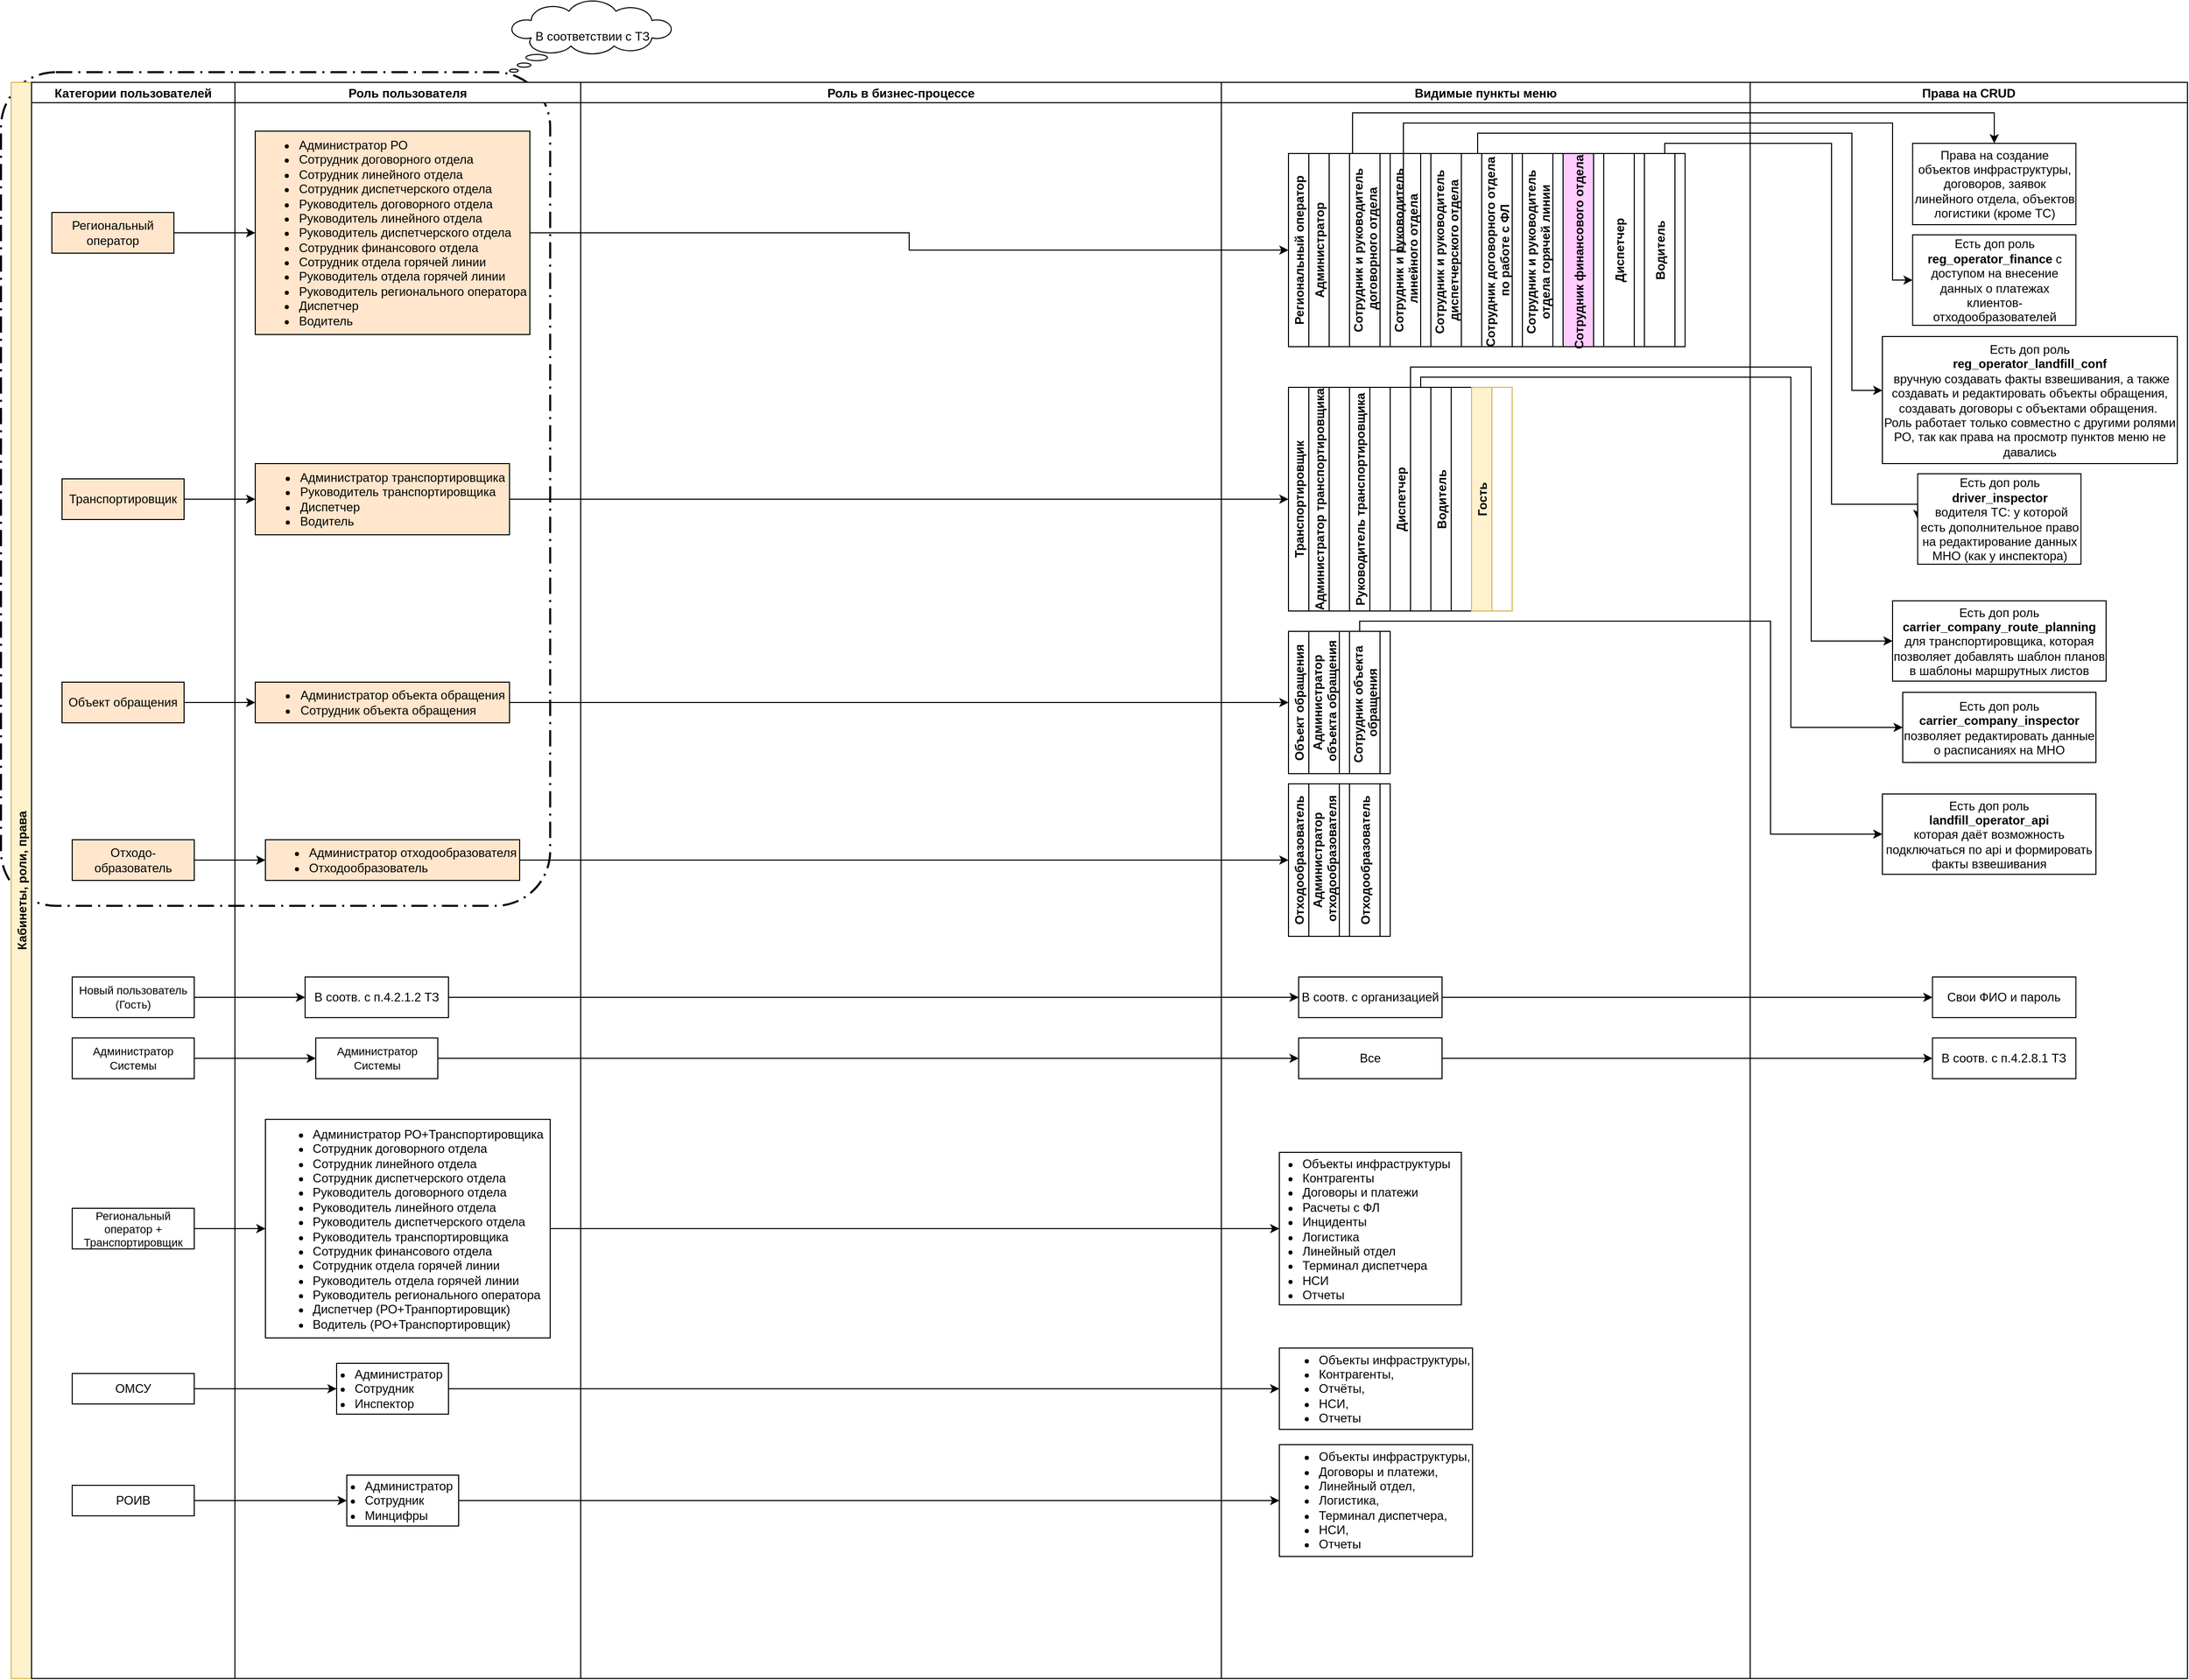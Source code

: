 <mxfile version="24.7.1" type="github" pages="5">
  <diagram name="Схема прав" id="aEiJXpqBIxOOUVq4C6q6">
    <mxGraphModel dx="1912" dy="1040" grid="1" gridSize="10" guides="1" tooltips="1" connect="1" arrows="1" fold="1" page="1" pageScale="1" pageWidth="827" pageHeight="1169" math="0" shadow="0">
      <root>
        <mxCell id="WDC88hjmU1nZ5gPulEAO-0" />
        <mxCell id="WDC88hjmU1nZ5gPulEAO-1" parent="WDC88hjmU1nZ5gPulEAO-0" />
        <mxCell id="WDC88hjmU1nZ5gPulEAO-2" value="" style="points=[[0.25,0,0],[0.5,0,0],[0.75,0,0],[1,0.25,0],[1,0.5,0],[1,0.75,0],[0.75,1,0],[0.5,1,0],[0.25,1,0],[0,0.75,0],[0,0.5,0],[0,0.25,0]];rounded=1;arcSize=10;dashed=1;strokeColor=#000000;fillColor=none;gradientColor=none;dashPattern=8 3 1 3;strokeWidth=2;whiteSpace=wrap;html=1;align=left;" parent="WDC88hjmU1nZ5gPulEAO-1" vertex="1">
          <mxGeometry x="70" y="230" width="540" height="820" as="geometry" />
        </mxCell>
        <mxCell id="WDC88hjmU1nZ5gPulEAO-3" value="&amp;nbsp;В соответствии с ТЗ" style="whiteSpace=wrap;html=1;shape=mxgraph.basic.cloud_callout" parent="WDC88hjmU1nZ5gPulEAO-1" vertex="1">
          <mxGeometry x="570" y="160" width="160" height="70" as="geometry" />
        </mxCell>
        <mxCell id="WDC88hjmU1nZ5gPulEAO-8" value="Кабинеты, роли, права" style="swimlane;childLayout=stackLayout;resizeParent=1;resizeParentMax=0;startSize=20;horizontal=0;horizontalStack=1;fillColor=#fff2cc;strokeColor=#d6b656;" parent="WDC88hjmU1nZ5gPulEAO-1" vertex="1">
          <mxGeometry x="80" y="240" width="2140" height="1570" as="geometry" />
        </mxCell>
        <mxCell id="WDC88hjmU1nZ5gPulEAO-9" value="Категории пользователей" style="swimlane;startSize=20;" parent="WDC88hjmU1nZ5gPulEAO-8" vertex="1">
          <mxGeometry x="20" width="200" height="1570" as="geometry" />
        </mxCell>
        <mxCell id="WDC88hjmU1nZ5gPulEAO-10" value="Региональный оператор" style="rounded=0;whiteSpace=wrap;html=1;fillColor=#FFE6CC;" parent="WDC88hjmU1nZ5gPulEAO-9" vertex="1">
          <mxGeometry x="20" y="128" width="120" height="40" as="geometry" />
        </mxCell>
        <mxCell id="WDC88hjmU1nZ5gPulEAO-11" value="Транспортировщик" style="rounded=0;whiteSpace=wrap;html=1;fontSize=12;fillColor=#FFE6CC;" parent="WDC88hjmU1nZ5gPulEAO-9" vertex="1">
          <mxGeometry x="30" y="390" width="120" height="40" as="geometry" />
        </mxCell>
        <mxCell id="WDC88hjmU1nZ5gPulEAO-16" value="Роль пользователя" style="swimlane;startSize=20;" parent="WDC88hjmU1nZ5gPulEAO-8" vertex="1">
          <mxGeometry x="220" width="340" height="1570" as="geometry" />
        </mxCell>
        <mxCell id="WDC88hjmU1nZ5gPulEAO-17" value="&lt;ul style=&quot;text-align: left; text-wrap: nowrap;&quot;&gt;&lt;li&gt;Администратор РО&lt;/li&gt;&lt;li&gt;Сотрудник договорного отдела&lt;/li&gt;&lt;li&gt;Сотрудник линейного отдела&lt;/li&gt;&lt;li&gt;Сотрудник диспетчерского отдела&lt;/li&gt;&lt;li&gt;Руководитель договорного отдела&lt;/li&gt;&lt;li&gt;Руководитель линейного отдела&lt;/li&gt;&lt;li&gt;Руководитель диспетчерского отдела&lt;/li&gt;&lt;li&gt;Сотрудник финансового отдела&lt;/li&gt;&lt;li&gt;Сотрудник отдела горячей линии&lt;/li&gt;&lt;li&gt;Руководитель отдела горячей линии&lt;/li&gt;&lt;li&gt;Руководитель регионального оператора&lt;/li&gt;&lt;li&gt;Диспетчер&lt;/li&gt;&lt;li&gt;Водитель&lt;/li&gt;&lt;/ul&gt;" style="rounded=0;whiteSpace=wrap;html=1;spacing=0;fillColor=#FFE6CC;" parent="WDC88hjmU1nZ5gPulEAO-16" vertex="1">
          <mxGeometry x="20" y="48" width="270" height="200" as="geometry" />
        </mxCell>
        <mxCell id="WDC88hjmU1nZ5gPulEAO-18" value="&lt;ul style=&quot;text-align: left; text-wrap: nowrap;&quot;&gt;&lt;li&gt;&lt;li&gt;Администратор транспортировщика&lt;/li&gt;&lt;li&gt;Руководитель транспортировщика&lt;/li&gt;&lt;li&gt;Диспетчер&lt;/li&gt;&lt;li&gt;Водитель&lt;/li&gt;&lt;/li&gt;&lt;/ul&gt;" style="rounded=0;whiteSpace=wrap;html=1;spacing=0;fillColor=#FFE6CC;" parent="WDC88hjmU1nZ5gPulEAO-16" vertex="1">
          <mxGeometry x="20" y="375" width="250" height="70" as="geometry" />
        </mxCell>
        <mxCell id="WDC88hjmU1nZ5gPulEAO-47" style="edgeStyle=orthogonalEdgeStyle;rounded=0;orthogonalLoop=1;jettySize=auto;html=1;entryX=0;entryY=0.5;entryDx=0;entryDy=0;" parent="WDC88hjmU1nZ5gPulEAO-8" source="WDC88hjmU1nZ5gPulEAO-10" target="WDC88hjmU1nZ5gPulEAO-17" edge="1">
          <mxGeometry relative="1" as="geometry" />
        </mxCell>
        <mxCell id="WDC88hjmU1nZ5gPulEAO-48" style="edgeStyle=orthogonalEdgeStyle;rounded=0;orthogonalLoop=1;jettySize=auto;html=1;exitX=1;exitY=0.5;exitDx=0;exitDy=0;entryX=0;entryY=0.5;entryDx=0;entryDy=0;" parent="WDC88hjmU1nZ5gPulEAO-8" source="WDC88hjmU1nZ5gPulEAO-11" target="WDC88hjmU1nZ5gPulEAO-18" edge="1">
          <mxGeometry relative="1" as="geometry" />
        </mxCell>
        <mxCell id="WDC88hjmU1nZ5gPulEAO-24" value="Роль в бизнес-процессе" style="swimlane;startSize=20;" parent="WDC88hjmU1nZ5gPulEAO-8" vertex="1">
          <mxGeometry x="560" width="630" height="1570" as="geometry">
            <mxRectangle x="550" width="40" height="695" as="alternateBounds" />
          </mxGeometry>
        </mxCell>
        <mxCell id="R8j8JHmZhrAgC42NHtha-43" value="Видимые пункты меню" style="swimlane;startSize=20;" parent="WDC88hjmU1nZ5gPulEAO-8" vertex="1">
          <mxGeometry x="1190" width="520" height="1570" as="geometry">
            <mxRectangle x="550" width="40" height="695" as="alternateBounds" />
          </mxGeometry>
        </mxCell>
        <mxCell id="R8j8JHmZhrAgC42NHtha-23" value="Региональный оператор" style="swimlane;childLayout=stackLayout;resizeParent=1;resizeParentMax=0;startSize=20;horizontal=0;horizontalStack=1;" parent="R8j8JHmZhrAgC42NHtha-43" vertex="1">
          <mxGeometry x="66" y="70" width="390" height="190" as="geometry">
            <mxRectangle x="1110" y="20" width="40" height="170" as="alternateBounds" />
          </mxGeometry>
        </mxCell>
        <mxCell id="R8j8JHmZhrAgC42NHtha-24" value="Администратор" style="swimlane;startSize=20;" parent="R8j8JHmZhrAgC42NHtha-23" vertex="1" collapsed="1">
          <mxGeometry x="20" width="40" height="190" as="geometry">
            <mxRectangle x="20" width="170" height="190" as="alternateBounds" />
          </mxGeometry>
        </mxCell>
        <mxCell id="ehfdHzqVKr-bZCW-06Vy-1" value="&lt;ul style=&quot;margin-top: 2px; margin-bottom: 2px; padding-left: 12px;&quot;&gt;&lt;li&gt;Объекты инфраструктуры&lt;/li&gt;&lt;li&gt;Контрагенты&lt;/li&gt;&lt;li&gt;Договоры и платежи&lt;/li&gt;&lt;li&gt;Расчеты с ФЛ&lt;/li&gt;&lt;li&gt;Инциденты&lt;/li&gt;&lt;li&gt;Логистика&lt;/li&gt;&lt;li&gt;Линейный отдел&lt;/li&gt;&lt;li&gt;Терминал диспетчера&lt;/li&gt;&lt;li&gt;НСИ&lt;/li&gt;&lt;li&gt;Отчеты&lt;/li&gt;&lt;/ul&gt;" style="text;strokeColor=none;fillColor=none;align=left;verticalAlign=middle;spacingLeft=4;spacingRight=4;overflow=hidden;points=[[0,0.5],[1,0.5]];portConstraint=eastwest;rotatable=0;whiteSpace=wrap;html=1;" parent="R8j8JHmZhrAgC42NHtha-24" vertex="1">
          <mxGeometry y="33" width="170" height="150" as="geometry" />
        </mxCell>
        <mxCell id="R8j8JHmZhrAgC42NHtha-25" value="Сотрудник и руководитель&#xa; договорного отдела" style="swimlane;startSize=30;" parent="R8j8JHmZhrAgC42NHtha-23" vertex="1" collapsed="1">
          <mxGeometry x="60" width="40" height="190" as="geometry">
            <mxRectangle x="60" width="210" height="190" as="alternateBounds" />
          </mxGeometry>
        </mxCell>
        <mxCell id="ehfdHzqVKr-bZCW-06Vy-5" value="&lt;ul style=&quot;margin-top: 2px; margin-bottom: 2px; padding-left: 12px;&quot;&gt;&lt;li&gt;Объекты инфраструктуры&lt;/li&gt;&lt;li&gt;Контрагенты&lt;/li&gt;&lt;li&gt;Договоры и платежи&lt;/li&gt;&lt;li&gt;Логистика&lt;/li&gt;&lt;li&gt;Линейный отдел&lt;/li&gt;&lt;li&gt;&lt;span style=&quot;background-color: initial;&quot;&gt;НСИ&lt;/span&gt;&lt;/li&gt;&lt;/ul&gt;&lt;span style=&quot;background-color: initial;&quot;&gt;Опционально -&amp;nbsp;&lt;/span&gt;&lt;span style=&quot;background-color: initial;&quot;&gt;Расчеты с ФЛ&lt;/span&gt;" style="text;strokeColor=none;fillColor=none;align=left;verticalAlign=middle;spacingLeft=4;spacingRight=4;overflow=hidden;points=[[0,0.5],[1,0.5]];portConstraint=eastwest;rotatable=0;whiteSpace=wrap;html=1;" parent="R8j8JHmZhrAgC42NHtha-25" vertex="1">
          <mxGeometry x="5" y="33" width="175" height="110" as="geometry" />
        </mxCell>
        <mxCell id="R8j8JHmZhrAgC42NHtha-26" value="Сотрудник и руководитель&#xa; линейного отдела" style="swimlane;startSize=30;" parent="R8j8JHmZhrAgC42NHtha-23" vertex="1" collapsed="1">
          <mxGeometry x="100" width="40" height="190" as="geometry">
            <mxRectangle x="230" width="210" height="190" as="alternateBounds" />
          </mxGeometry>
        </mxCell>
        <mxCell id="ehfdHzqVKr-bZCW-06Vy-7" value="&lt;ul style=&quot;margin-top: 2px; margin-bottom: 2px; padding-left: 12px;&quot;&gt;&lt;li&gt;Объекты инфраструктуры&lt;/li&gt;&lt;li&gt;Терминал диспетчера&lt;/li&gt;&lt;li&gt;Логистика&lt;/li&gt;&lt;li&gt;Линейный отдел&lt;/li&gt;&lt;li&gt;&lt;span style=&quot;background-color: initial;&quot;&gt;НСИ&lt;/span&gt;&lt;/li&gt;&lt;/ul&gt;&lt;span style=&quot;background-color: initial;&quot;&gt;Опционально -&amp;nbsp;&lt;/span&gt;&lt;span style=&quot;background-color: initial;&quot;&gt;Инспекция МНО&lt;/span&gt;" style="text;strokeColor=none;fillColor=none;align=left;verticalAlign=middle;spacingLeft=4;spacingRight=4;overflow=hidden;points=[[0,0.5],[1,0.5]];portConstraint=eastwest;rotatable=0;whiteSpace=wrap;html=1;" parent="R8j8JHmZhrAgC42NHtha-26" vertex="1">
          <mxGeometry y="33" width="190" height="110" as="geometry" />
        </mxCell>
        <mxCell id="R8j8JHmZhrAgC42NHtha-30" value="Сотрудник и руководитель &#xa;диспетчерского отдела" style="swimlane;startSize=30;" parent="R8j8JHmZhrAgC42NHtha-23" vertex="1" collapsed="1">
          <mxGeometry x="140" width="50" height="190" as="geometry">
            <mxRectangle x="140" width="210" height="190" as="alternateBounds" />
          </mxGeometry>
        </mxCell>
        <mxCell id="R8j8JHmZhrAgC42NHtha-31" value="&lt;ul style=&quot;margin-top: 2px; margin-bottom: 2px; padding-left: 12px;&quot;&gt;&lt;li&gt;Объекты инфраструктуры,&lt;/li&gt;&lt;li&gt;&amp;nbsp;Линейный отдел,&amp;nbsp;&lt;/li&gt;&lt;li&gt;Логистика,&amp;nbsp;&lt;/li&gt;&lt;li&gt;Терминал диспетчера,&amp;nbsp;&lt;/li&gt;&lt;li&gt;НСИ&lt;br&gt;&lt;/li&gt;&lt;/ul&gt;" style="text;strokeColor=none;fillColor=none;align=left;verticalAlign=middle;spacingLeft=4;spacingRight=4;overflow=hidden;points=[[0,0.5],[1,0.5]];portConstraint=eastwest;rotatable=0;whiteSpace=wrap;html=1;" parent="R8j8JHmZhrAgC42NHtha-30" vertex="1">
          <mxGeometry y="33" width="180" height="77" as="geometry" />
        </mxCell>
        <mxCell id="R8j8JHmZhrAgC42NHtha-32" value="Сотрудник договорного отдела &#xa;по работе с ФЛ" style="swimlane;startSize=30;" parent="R8j8JHmZhrAgC42NHtha-23" vertex="1" collapsed="1">
          <mxGeometry x="190" width="40" height="190" as="geometry">
            <mxRectangle x="190" width="210" height="190" as="alternateBounds" />
          </mxGeometry>
        </mxCell>
        <mxCell id="R8j8JHmZhrAgC42NHtha-33" value="&lt;ul style=&quot;margin-top: 2px; margin-bottom: 2px; padding-left: 12px;&quot;&gt;&lt;li&gt;Объекты инфраструктуры&lt;/li&gt;&lt;li&gt;Контрагенты&lt;/li&gt;&lt;li&gt;Договоры и платежи&lt;/li&gt;&lt;li&gt;Логистика&lt;/li&gt;&lt;li&gt;Линейный отдел&lt;/li&gt;&lt;li&gt;&lt;span style=&quot;background-color: initial;&quot;&gt;НСИ&lt;/span&gt;&lt;/li&gt;&lt;/ul&gt;&lt;span style=&quot;background-color: initial;&quot;&gt;Опционально -&amp;nbsp;&lt;/span&gt;&lt;span style=&quot;background-color: initial;&quot;&gt;Расчеты с ФЛ&lt;/span&gt;" style="text;strokeColor=none;fillColor=none;align=left;verticalAlign=middle;spacingLeft=4;spacingRight=4;overflow=hidden;points=[[0,0.5],[1,0.5]];portConstraint=eastwest;rotatable=0;whiteSpace=wrap;html=1;" parent="R8j8JHmZhrAgC42NHtha-32" vertex="1">
          <mxGeometry x="5" y="33" width="175" height="110" as="geometry" />
        </mxCell>
        <mxCell id="R8j8JHmZhrAgC42NHtha-34" value="Сотрудник и руководитель &#xa;отдела горячей линии " style="swimlane;startSize=30;" parent="R8j8JHmZhrAgC42NHtha-23" vertex="1" collapsed="1">
          <mxGeometry x="230" width="40" height="190" as="geometry">
            <mxRectangle x="230" width="190" height="190" as="alternateBounds" />
          </mxGeometry>
        </mxCell>
        <mxCell id="R8j8JHmZhrAgC42NHtha-35" value="&lt;ul style=&quot;margin-top: 2px; margin-bottom: 2px; padding-left: 12px;&quot;&gt;&lt;li&gt;Объекты инфраструктуры,&lt;/li&gt;&lt;li&gt;&amp;nbsp;Договоры и платежи,&amp;nbsp;&lt;/li&gt;&lt;li&gt;Линейный отдел,&amp;nbsp;&lt;/li&gt;&lt;li&gt;Логистика,&amp;nbsp;&lt;/li&gt;&lt;li&gt;НСИ&lt;br&gt;&lt;/li&gt;&lt;/ul&gt;" style="text;strokeColor=none;fillColor=none;align=left;verticalAlign=middle;spacingLeft=4;spacingRight=4;overflow=hidden;points=[[0,0.5],[1,0.5]];portConstraint=eastwest;rotatable=0;whiteSpace=wrap;html=1;" parent="R8j8JHmZhrAgC42NHtha-34" vertex="1">
          <mxGeometry x="10" y="33" width="175" height="83" as="geometry" />
        </mxCell>
        <mxCell id="R8j8JHmZhrAgC42NHtha-36" value="Сотрудник финансового отдела " style="swimlane;startSize=30;fillColor=#FFCCFF;" parent="R8j8JHmZhrAgC42NHtha-23" vertex="1" collapsed="1">
          <mxGeometry x="270" width="40" height="190" as="geometry">
            <mxRectangle x="270" width="200" height="190" as="alternateBounds" />
          </mxGeometry>
        </mxCell>
        <mxCell id="R8j8JHmZhrAgC42NHtha-38" value="&lt;ul style=&quot;margin-top: 2px; margin-bottom: 2px; padding-left: 12px;&quot;&gt;&lt;li&gt;Объекты инфраструктуры&lt;/li&gt;&lt;li&gt;Контрагенты&lt;/li&gt;&lt;li&gt;Договоры и платежи&lt;/li&gt;&lt;li&gt;Расчеты с ФЛ&lt;/li&gt;&lt;li&gt;&lt;span style=&quot;background-color: initial;&quot;&gt;НСИ&lt;/span&gt;&lt;br&gt;&lt;/li&gt;&lt;li&gt;Отчеты&lt;/li&gt;&lt;/ul&gt;" style="text;strokeColor=none;fillColor=none;align=left;verticalAlign=middle;spacingLeft=4;spacingRight=4;overflow=hidden;points=[[0,0.5],[1,0.5]];portConstraint=eastwest;rotatable=0;whiteSpace=wrap;html=1;" parent="R8j8JHmZhrAgC42NHtha-36" vertex="1">
          <mxGeometry x="10" y="33" width="170" height="97" as="geometry" />
        </mxCell>
        <mxCell id="R8j8JHmZhrAgC42NHtha-39" value="Диспетчер" style="swimlane;startSize=30;" parent="R8j8JHmZhrAgC42NHtha-23" vertex="1" collapsed="1">
          <mxGeometry x="310" width="40" height="190" as="geometry">
            <mxRectangle x="310" width="200" height="190" as="alternateBounds" />
          </mxGeometry>
        </mxCell>
        <mxCell id="R8j8JHmZhrAgC42NHtha-80" value="&lt;ul style=&quot;margin-top: 2px; margin-bottom: 2px; padding-left: 12px;&quot;&gt;&lt;li&gt;Объекты инфраструктуры,&lt;/li&gt;&lt;li&gt;&amp;nbsp;Контрагенты,&amp;nbsp;&lt;/li&gt;&lt;li&gt;НСИ&lt;br&gt;&lt;/li&gt;&lt;/ul&gt;" style="text;strokeColor=none;fillColor=none;align=left;verticalAlign=middle;spacingLeft=4;spacingRight=4;overflow=hidden;points=[[0,0.5],[1,0.5]];portConstraint=eastwest;rotatable=0;whiteSpace=wrap;html=1;" parent="R8j8JHmZhrAgC42NHtha-39" vertex="1">
          <mxGeometry x="10" y="40" width="180" height="57" as="geometry" />
        </mxCell>
        <mxCell id="R8j8JHmZhrAgC42NHtha-41" value="Водитель" style="swimlane;startSize=30;" parent="R8j8JHmZhrAgC42NHtha-23" vertex="1" collapsed="1">
          <mxGeometry x="350" width="40" height="190" as="geometry">
            <mxRectangle x="350" width="200" height="190" as="alternateBounds" />
          </mxGeometry>
        </mxCell>
        <mxCell id="R8j8JHmZhrAgC42NHtha-42" value="&lt;ul style=&quot;margin-top: 2px; margin-bottom: 2px; padding-left: 12px;&quot;&gt;&lt;li&gt;Задания в маршруте,&lt;/li&gt;&lt;li&gt;&amp;nbsp;Маршрутные листы,&lt;/li&gt;&lt;li&gt;&amp;nbsp;Посещения объектов&lt;br&gt;&lt;/li&gt;&lt;/ul&gt;" style="text;strokeColor=none;fillColor=none;align=left;verticalAlign=middle;spacingLeft=4;spacingRight=4;overflow=hidden;points=[[0,0.5],[1,0.5]];portConstraint=eastwest;rotatable=0;whiteSpace=wrap;html=1;" parent="R8j8JHmZhrAgC42NHtha-41" vertex="1">
          <mxGeometry x="10" y="33" width="180" height="57" as="geometry" />
        </mxCell>
        <mxCell id="R8j8JHmZhrAgC42NHtha-70" value="Транспортировщик" style="swimlane;childLayout=stackLayout;resizeParent=1;resizeParentMax=0;startSize=20;horizontal=0;horizontalStack=1;" parent="R8j8JHmZhrAgC42NHtha-43" vertex="1">
          <mxGeometry x="66" y="300" width="220" height="220" as="geometry">
            <mxRectangle x="490" y="10" width="40" height="140" as="alternateBounds" />
          </mxGeometry>
        </mxCell>
        <mxCell id="R8j8JHmZhrAgC42NHtha-71" value="Администратор транспортировщика" style="swimlane;startSize=20;" parent="R8j8JHmZhrAgC42NHtha-70" vertex="1" collapsed="1">
          <mxGeometry x="20" width="40" height="220" as="geometry">
            <mxRectangle x="20" width="240" height="230" as="alternateBounds" />
          </mxGeometry>
        </mxCell>
        <mxCell id="R8j8JHmZhrAgC42NHtha-81" value="&lt;ul style=&quot;margin-top: 2px; margin-bottom: 2px; padding-left: 12px;&quot;&gt;&lt;li&gt;Объекты инфраструктуры,&lt;/li&gt;&lt;li&gt;&amp;nbsp;Логистика,&amp;nbsp;&lt;/li&gt;&lt;li&gt;Терминал диспетчера,&amp;nbsp;&lt;/li&gt;&lt;li&gt;НСИ&lt;br&gt;&lt;/li&gt;&lt;/ul&gt;" style="text;strokeColor=none;fillColor=none;align=left;verticalAlign=middle;spacingLeft=4;spacingRight=4;overflow=hidden;points=[[0,0.5],[1,0.5]];portConstraint=eastwest;rotatable=0;whiteSpace=wrap;html=1;" parent="R8j8JHmZhrAgC42NHtha-71" vertex="1">
          <mxGeometry x="9" y="23.5" width="170.5" height="70" as="geometry" />
        </mxCell>
        <mxCell id="R8j8JHmZhrAgC42NHtha-72" value="Руководитель транспортировщика" style="swimlane;startSize=20;" parent="R8j8JHmZhrAgC42NHtha-70" vertex="1" collapsed="1">
          <mxGeometry x="60" width="40" height="220" as="geometry">
            <mxRectangle x="260" width="230" height="140" as="alternateBounds" />
          </mxGeometry>
        </mxCell>
        <mxCell id="R8j8JHmZhrAgC42NHtha-84" value="&lt;ul style=&quot;margin-top: 2px; margin-bottom: 2px; padding-left: 12px;&quot;&gt;&lt;li&gt;Объекты инфраструктуры,&lt;/li&gt;&lt;li&gt;&amp;nbsp;Логистика,&amp;nbsp;&lt;/li&gt;&lt;li&gt;Терминал диспетчера,&amp;nbsp;&lt;/li&gt;&lt;li&gt;НСИ&lt;br&gt;&lt;/li&gt;&lt;/ul&gt;" style="text;strokeColor=none;fillColor=none;align=left;verticalAlign=middle;spacingLeft=4;spacingRight=4;overflow=hidden;points=[[0,0.5],[1,0.5]];portConstraint=eastwest;rotatable=0;whiteSpace=wrap;html=1;" parent="R8j8JHmZhrAgC42NHtha-72" vertex="1">
          <mxGeometry x="20" y="30" width="170.5" height="70" as="geometry" />
        </mxCell>
        <mxCell id="R8j8JHmZhrAgC42NHtha-73" value="Диспетчер" style="swimlane;startSize=20;" parent="R8j8JHmZhrAgC42NHtha-70" vertex="1" collapsed="1">
          <mxGeometry x="100" width="40" height="220" as="geometry">
            <mxRectangle x="490" width="180" height="140" as="alternateBounds" />
          </mxGeometry>
        </mxCell>
        <mxCell id="R8j8JHmZhrAgC42NHtha-40" value="&lt;ul style=&quot;margin-top: 2px; margin-bottom: 2px; padding-left: 12px;&quot;&gt;&lt;li&gt;Объекты инфраструктуры,&lt;/li&gt;&lt;li&gt;&amp;nbsp;Контрагенты,&amp;nbsp;&lt;/li&gt;&lt;li&gt;НСИ&lt;br&gt;&lt;/li&gt;&lt;/ul&gt;" style="text;strokeColor=none;fillColor=none;align=left;verticalAlign=middle;spacingLeft=4;spacingRight=4;overflow=hidden;points=[[0,0.5],[1,0.5]];portConstraint=eastwest;rotatable=0;whiteSpace=wrap;html=1;" parent="R8j8JHmZhrAgC42NHtha-73" vertex="1">
          <mxGeometry x="1" y="30" width="180" height="57" as="geometry" />
        </mxCell>
        <mxCell id="R8j8JHmZhrAgC42NHtha-78" value="Водитель" style="swimlane;startSize=20;" parent="R8j8JHmZhrAgC42NHtha-70" vertex="1" collapsed="1">
          <mxGeometry x="140" width="40" height="220" as="geometry">
            <mxRectangle x="140" width="160" height="220" as="alternateBounds" />
          </mxGeometry>
        </mxCell>
        <mxCell id="R8j8JHmZhrAgC42NHtha-79" value="&lt;ul style=&quot;margin-top: 2px; margin-bottom: 2px; padding-left: 12px;&quot;&gt;&lt;li&gt;Задания в маршруте,&lt;/li&gt;&lt;li&gt;&amp;nbsp;Маршрутные листы,&lt;/li&gt;&lt;li&gt;&amp;nbsp;Посещения объектов&lt;br&gt;&lt;/li&gt;&lt;/ul&gt;" style="text;strokeColor=none;fillColor=none;align=left;verticalAlign=middle;spacingLeft=4;spacingRight=4;overflow=hidden;points=[[0,0.5],[1,0.5]];portConstraint=eastwest;rotatable=0;whiteSpace=wrap;html=1;" parent="R8j8JHmZhrAgC42NHtha-78" vertex="1">
          <mxGeometry x="10" y="30" width="150" height="57" as="geometry" />
        </mxCell>
        <mxCell id="R8j8JHmZhrAgC42NHtha-82" value="Гость" style="swimlane;startSize=20;fillColor=#fff2cc;strokeColor=#d6b656;" parent="R8j8JHmZhrAgC42NHtha-70" vertex="1" collapsed="1">
          <mxGeometry x="180" width="40" height="220" as="geometry">
            <mxRectangle x="180" width="170" height="230" as="alternateBounds" />
          </mxGeometry>
        </mxCell>
        <mxCell id="R8j8JHmZhrAgC42NHtha-83" value="&lt;ul style=&quot;margin-top: 2px; margin-bottom: 2px; padding-left: 12px;&quot;&gt;&lt;li&gt;&lt;li&gt;Объекты инфраструктуры (Без категорий),&amp;nbsp;&lt;/li&gt;&lt;li&gt;НСИ&lt;/li&gt;&lt;/li&gt;&lt;/ul&gt;" style="text;strokeColor=none;fillColor=none;align=left;verticalAlign=middle;spacingLeft=4;spacingRight=4;overflow=hidden;points=[[0,0.5],[1,0.5]];portConstraint=eastwest;rotatable=0;whiteSpace=wrap;html=1;" parent="R8j8JHmZhrAgC42NHtha-82" vertex="1">
          <mxGeometry y="30" width="170" height="57" as="geometry" />
        </mxCell>
        <mxCell id="R8j8JHmZhrAgC42NHtha-87" value="Объект обращения" style="swimlane;childLayout=stackLayout;resizeParent=1;resizeParentMax=0;startSize=20;horizontal=0;horizontalStack=1;" parent="R8j8JHmZhrAgC42NHtha-43" vertex="1">
          <mxGeometry x="66" y="540" width="100" height="140" as="geometry">
            <mxRectangle x="39.5" y="540" width="40" height="140" as="alternateBounds" />
          </mxGeometry>
        </mxCell>
        <mxCell id="R8j8JHmZhrAgC42NHtha-88" value="Администратор&#xa; объекта обращения" style="swimlane;startSize=30;" parent="R8j8JHmZhrAgC42NHtha-87" vertex="1" collapsed="1">
          <mxGeometry x="20" width="40" height="140" as="geometry">
            <mxRectangle x="20" width="180" height="140" as="alternateBounds" />
          </mxGeometry>
        </mxCell>
        <mxCell id="R8j8JHmZhrAgC42NHtha-91" value="&lt;ul style=&quot;margin-top: 2px; margin-bottom: 2px; padding-left: 12px;&quot;&gt;&lt;li&gt;Объекты инфраструктуры,&lt;/li&gt;&lt;li&gt;&amp;nbsp;Договоры и платежи,&amp;nbsp;&lt;/li&gt;&lt;li&gt;Логистика,&amp;nbsp;&lt;/li&gt;&lt;li&gt;НСИ&lt;br&gt;&lt;/li&gt;&lt;/ul&gt;" style="text;strokeColor=none;fillColor=none;align=left;verticalAlign=middle;spacingLeft=4;spacingRight=4;overflow=hidden;points=[[0,0.5],[1,0.5]];portConstraint=eastwest;rotatable=0;whiteSpace=wrap;html=1;" parent="R8j8JHmZhrAgC42NHtha-88" vertex="1">
          <mxGeometry y="40" width="180" height="70" as="geometry" />
        </mxCell>
        <mxCell id="R8j8JHmZhrAgC42NHtha-89" value="Сотрудник объекта &#xa;обращения" style="swimlane;startSize=30;" parent="R8j8JHmZhrAgC42NHtha-87" vertex="1" collapsed="1">
          <mxGeometry x="60" width="40" height="140" as="geometry">
            <mxRectangle x="200" width="170" height="140" as="alternateBounds" />
          </mxGeometry>
        </mxCell>
        <mxCell id="R8j8JHmZhrAgC42NHtha-92" value="&lt;ul style=&quot;margin-top: 2px; margin-bottom: 2px; padding-left: 12px;&quot;&gt;&lt;li&gt;Объекты инфраструктуры (Объекты обращения),&lt;/li&gt;&lt;li&gt;Договоры и платежи,&lt;/li&gt;&lt;li&gt;Инциденты,&amp;nbsp;&lt;/li&gt;&lt;li&gt;Логистика,&amp;nbsp;&lt;/li&gt;&lt;li&gt;НСИ&lt;br&gt;&lt;/li&gt;&lt;/ul&gt;" style="text;strokeColor=none;fillColor=none;align=left;verticalAlign=middle;spacingLeft=4;spacingRight=4;overflow=hidden;points=[[0,0.5],[1,0.5]];portConstraint=eastwest;rotatable=0;whiteSpace=wrap;html=1;" parent="R8j8JHmZhrAgC42NHtha-89" vertex="1">
          <mxGeometry y="30" width="176" height="110" as="geometry" />
        </mxCell>
        <mxCell id="R8j8JHmZhrAgC42NHtha-94" value="Отходообразователь" style="swimlane;childLayout=stackLayout;resizeParent=1;resizeParentMax=0;startSize=20;horizontal=0;horizontalStack=1;" parent="R8j8JHmZhrAgC42NHtha-43" vertex="1">
          <mxGeometry x="66" y="690" width="100" height="150" as="geometry" />
        </mxCell>
        <mxCell id="R8j8JHmZhrAgC42NHtha-95" value="Администратор&#xa; отходообразователя" style="swimlane;startSize=30;" parent="R8j8JHmZhrAgC42NHtha-94" vertex="1" collapsed="1">
          <mxGeometry x="20" width="40" height="150" as="geometry">
            <mxRectangle x="20" width="180" height="150" as="alternateBounds" />
          </mxGeometry>
        </mxCell>
        <mxCell id="R8j8JHmZhrAgC42NHtha-96" value="&lt;ul style=&quot;margin-top: 2px; margin-bottom: 2px; padding-left: 12px;&quot;&gt;&lt;li&gt;Объекты инфраструктуры,&lt;/li&gt;&lt;li&gt;&amp;nbsp;Договоры и платежи,&amp;nbsp;&lt;/li&gt;&lt;li&gt;Логистика,&amp;nbsp;&lt;/li&gt;&lt;li&gt;НСИ&lt;br&gt;&lt;/li&gt;&lt;/ul&gt;" style="text;strokeColor=none;fillColor=none;align=left;verticalAlign=middle;spacingLeft=4;spacingRight=4;overflow=hidden;points=[[0,0.5],[1,0.5]];portConstraint=eastwest;rotatable=0;whiteSpace=wrap;html=1;" parent="R8j8JHmZhrAgC42NHtha-95" vertex="1">
          <mxGeometry y="31" width="180" height="70" as="geometry" />
        </mxCell>
        <mxCell id="R8j8JHmZhrAgC42NHtha-97" value="Отходообразователь" style="swimlane;startSize=30;" parent="R8j8JHmZhrAgC42NHtha-94" vertex="1" collapsed="1">
          <mxGeometry x="60" width="40" height="150" as="geometry">
            <mxRectangle x="60" width="180" height="150" as="alternateBounds" />
          </mxGeometry>
        </mxCell>
        <mxCell id="R8j8JHmZhrAgC42NHtha-99" value="&lt;ul style=&quot;margin-top: 2px; margin-bottom: 2px; padding-left: 12px;&quot;&gt;&lt;li&gt;Объекты инфраструктуры,&lt;/li&gt;&lt;li&gt;&amp;nbsp;Договоры и платежи,&amp;nbsp;&lt;/li&gt;&lt;li&gt;Логистика,&amp;nbsp;&lt;/li&gt;&lt;li&gt;НСИ&lt;br&gt;&lt;/li&gt;&lt;/ul&gt;" style="text;strokeColor=none;fillColor=none;align=left;verticalAlign=middle;spacingLeft=4;spacingRight=4;overflow=hidden;points=[[0,0.5],[1,0.5]];portConstraint=eastwest;rotatable=0;whiteSpace=wrap;html=1;" parent="R8j8JHmZhrAgC42NHtha-97" vertex="1">
          <mxGeometry y="31" width="180" height="70" as="geometry" />
        </mxCell>
        <mxCell id="WDC88hjmU1nZ5gPulEAO-28" style="edgeStyle=orthogonalEdgeStyle;rounded=0;orthogonalLoop=1;jettySize=auto;html=1;exitX=0.5;exitY=1;exitDx=0;exitDy=0;" parent="R8j8JHmZhrAgC42NHtha-43" edge="1">
          <mxGeometry relative="1" as="geometry">
            <mxPoint x="146.5" y="740" as="sourcePoint" />
            <mxPoint x="146.5" y="740" as="targetPoint" />
          </mxGeometry>
        </mxCell>
        <mxCell id="WDC88hjmU1nZ5gPulEAO-30" value="&lt;ul style=&quot;text-align: left; margin-top: 2px; margin-bottom: 2px; padding-left: 12px;&quot;&gt;&lt;li&gt;Объекты инфраструктуры&lt;/li&gt;&lt;li&gt;Контрагенты&lt;/li&gt;&lt;li&gt;Договоры и платежи&lt;/li&gt;&lt;li&gt;Расчеты с ФЛ&lt;/li&gt;&lt;li&gt;Инциденты&lt;/li&gt;&lt;li&gt;Логистика&lt;/li&gt;&lt;li&gt;Линейный отдел&lt;/li&gt;&lt;li&gt;Терминал диспетчера&lt;/li&gt;&lt;li&gt;НСИ&lt;/li&gt;&lt;li&gt;Отчеты&lt;/li&gt;&lt;/ul&gt;" style="rounded=0;whiteSpace=wrap;html=1;" parent="R8j8JHmZhrAgC42NHtha-43" vertex="1">
          <mxGeometry x="57" y="1052.5" width="179" height="150" as="geometry" />
        </mxCell>
        <mxCell id="WDC88hjmU1nZ5gPulEAO-31" value="&lt;ul style=&quot;text-align: left;&quot;&gt;&lt;li style=&quot;&quot;&gt;&lt;li style=&quot;&quot;&gt;&lt;span style=&quot;text-wrap: nowrap;&quot;&gt;Объекты инфраструктуры,&amp;nbsp;&lt;/span&gt;&lt;/li&gt;&lt;li style=&quot;&quot;&gt;&lt;span style=&quot;text-wrap: nowrap;&quot;&gt;Контрагенты,&amp;nbsp;&lt;/span&gt;&lt;/li&gt;&lt;li style=&quot;&quot;&gt;&lt;span style=&quot;text-wrap: nowrap;&quot;&gt;Отчёты,&amp;nbsp;&lt;/span&gt;&lt;/li&gt;&lt;li style=&quot;&quot;&gt;&lt;span style=&quot;text-wrap: nowrap;&quot;&gt;НСИ,&amp;nbsp;&lt;/span&gt;&lt;/li&gt;&lt;li style=&quot;&quot;&gt;&lt;span style=&quot;text-wrap: nowrap;&quot;&gt;Отчеты&lt;/span&gt;&lt;br&gt;&lt;/li&gt;&lt;/li&gt;&lt;/ul&gt;" style="rounded=0;whiteSpace=wrap;html=1;spacing=0;" parent="R8j8JHmZhrAgC42NHtha-43" vertex="1">
          <mxGeometry x="57" y="1245" width="190" height="80" as="geometry" />
        </mxCell>
        <mxCell id="WDC88hjmU1nZ5gPulEAO-32" value="&lt;ul style=&quot;text-align: left;&quot;&gt;&lt;li style=&quot;&quot;&gt;&lt;li style=&quot;&quot;&gt;&lt;span style=&quot;text-wrap: nowrap;&quot;&gt;Объекты инфраструктуры,&amp;nbsp;&lt;/span&gt;&lt;/li&gt;&lt;li style=&quot;&quot;&gt;&lt;span style=&quot;text-wrap: nowrap;&quot;&gt;Договоры и платежи,&amp;nbsp;&lt;/span&gt;&lt;/li&gt;&lt;li style=&quot;&quot;&gt;&lt;span style=&quot;text-wrap: nowrap;&quot;&gt;Линейный отдел,&amp;nbsp;&lt;/span&gt;&lt;/li&gt;&lt;li style=&quot;&quot;&gt;&lt;span style=&quot;text-wrap: nowrap;&quot;&gt;Логистика,&amp;nbsp;&lt;/span&gt;&lt;/li&gt;&lt;li style=&quot;&quot;&gt;&lt;span style=&quot;text-wrap: nowrap;&quot;&gt;Терминал диспетчера,&amp;nbsp;&lt;/span&gt;&lt;/li&gt;&lt;li style=&quot;&quot;&gt;&lt;span style=&quot;text-wrap: nowrap;&quot;&gt;НСИ,&amp;nbsp;&lt;/span&gt;&lt;/li&gt;&lt;li style=&quot;&quot;&gt;&lt;span style=&quot;text-wrap: nowrap;&quot;&gt;Отчеты&lt;/span&gt;&lt;br&gt;&lt;/li&gt;&lt;/li&gt;&lt;/ul&gt;" style="rounded=0;whiteSpace=wrap;html=1;spacing=0;" parent="R8j8JHmZhrAgC42NHtha-43" vertex="1">
          <mxGeometry x="57" y="1340" width="190" height="110" as="geometry" />
        </mxCell>
        <mxCell id="WDC88hjmU1nZ5gPulEAO-45" value="В соотв. с организацией" style="rounded=0;whiteSpace=wrap;html=1;" parent="R8j8JHmZhrAgC42NHtha-43" vertex="1">
          <mxGeometry x="76" y="880" width="141" height="40" as="geometry" />
        </mxCell>
        <mxCell id="WDC88hjmU1nZ5gPulEAO-46" value="Все" style="rounded=0;whiteSpace=wrap;html=1;" parent="R8j8JHmZhrAgC42NHtha-43" vertex="1">
          <mxGeometry x="76" y="940" width="141" height="40" as="geometry" />
        </mxCell>
        <mxCell id="R8j8JHmZhrAgC42NHtha-66" style="edgeStyle=orthogonalEdgeStyle;rounded=0;orthogonalLoop=1;jettySize=auto;html=1;entryX=0;entryY=0.5;entryDx=0;entryDy=0;" parent="WDC88hjmU1nZ5gPulEAO-8" source="WDC88hjmU1nZ5gPulEAO-17" target="R8j8JHmZhrAgC42NHtha-23" edge="1">
          <mxGeometry relative="1" as="geometry" />
        </mxCell>
        <mxCell id="R8j8JHmZhrAgC42NHtha-67" style="edgeStyle=orthogonalEdgeStyle;rounded=0;orthogonalLoop=1;jettySize=auto;html=1;exitX=0.25;exitY=0;exitDx=0;exitDy=0;entryX=0.5;entryY=0;entryDx=0;entryDy=0;" parent="WDC88hjmU1nZ5gPulEAO-8" source="R8j8JHmZhrAgC42NHtha-24" target="WDC88hjmU1nZ5gPulEAO-7" edge="1">
          <mxGeometry relative="1" as="geometry">
            <Array as="points">
              <mxPoint x="1319" y="30" />
              <mxPoint x="1950" y="30" />
            </Array>
          </mxGeometry>
        </mxCell>
        <mxCell id="R8j8JHmZhrAgC42NHtha-85" style="edgeStyle=orthogonalEdgeStyle;rounded=0;orthogonalLoop=1;jettySize=auto;html=1;entryX=0;entryY=0.5;entryDx=0;entryDy=0;" parent="WDC88hjmU1nZ5gPulEAO-8" source="WDC88hjmU1nZ5gPulEAO-18" target="R8j8JHmZhrAgC42NHtha-70" edge="1">
          <mxGeometry relative="1" as="geometry" />
        </mxCell>
        <mxCell id="R8j8JHmZhrAgC42NHtha-102" style="edgeStyle=orthogonalEdgeStyle;rounded=0;orthogonalLoop=1;jettySize=auto;html=1;exitX=0.5;exitY=0;exitDx=0;exitDy=0;entryX=0;entryY=0.5;entryDx=0;entryDy=0;" parent="WDC88hjmU1nZ5gPulEAO-8" source="R8j8JHmZhrAgC42NHtha-41" target="R8j8JHmZhrAgC42NHtha-101" edge="1">
          <mxGeometry relative="1" as="geometry">
            <Array as="points">
              <mxPoint x="1626" y="60" />
              <mxPoint x="1790" y="60" />
              <mxPoint x="1790" y="415" />
              <mxPoint x="1875" y="415" />
            </Array>
          </mxGeometry>
        </mxCell>
        <mxCell id="R8j8JHmZhrAgC42NHtha-105" style="edgeStyle=orthogonalEdgeStyle;rounded=0;orthogonalLoop=1;jettySize=auto;html=1;entryX=0;entryY=0.5;entryDx=0;entryDy=0;" parent="WDC88hjmU1nZ5gPulEAO-8" source="R8j8JHmZhrAgC42NHtha-25" target="R8j8JHmZhrAgC42NHtha-103" edge="1">
          <mxGeometry relative="1" as="geometry">
            <Array as="points">
              <mxPoint x="1369" y="40" />
              <mxPoint x="1850" y="40" />
              <mxPoint x="1850" y="194" />
            </Array>
          </mxGeometry>
        </mxCell>
        <mxCell id="R8j8JHmZhrAgC42NHtha-113" style="edgeStyle=orthogonalEdgeStyle;rounded=0;orthogonalLoop=1;jettySize=auto;html=1;exitX=0.5;exitY=0;exitDx=0;exitDy=0;entryX=0;entryY=0.5;entryDx=0;entryDy=0;" parent="WDC88hjmU1nZ5gPulEAO-8" source="R8j8JHmZhrAgC42NHtha-73" target="R8j8JHmZhrAgC42NHtha-111" edge="1">
          <mxGeometry relative="1" as="geometry">
            <Array as="points">
              <mxPoint x="1376" y="280" />
              <mxPoint x="1770" y="280" />
              <mxPoint x="1770" y="549" />
            </Array>
          </mxGeometry>
        </mxCell>
        <mxCell id="R8j8JHmZhrAgC42NHtha-114" style="edgeStyle=orthogonalEdgeStyle;rounded=0;orthogonalLoop=1;jettySize=auto;html=1;exitX=0.75;exitY=0;exitDx=0;exitDy=0;entryX=0;entryY=0.5;entryDx=0;entryDy=0;" parent="WDC88hjmU1nZ5gPulEAO-8" source="R8j8JHmZhrAgC42NHtha-73" target="R8j8JHmZhrAgC42NHtha-106" edge="1">
          <mxGeometry relative="1" as="geometry">
            <Array as="points">
              <mxPoint x="1386" y="290" />
              <mxPoint x="1750" y="290" />
              <mxPoint x="1750" y="635" />
            </Array>
          </mxGeometry>
        </mxCell>
        <mxCell id="R8j8JHmZhrAgC42NHtha-116" style="edgeStyle=orthogonalEdgeStyle;rounded=0;orthogonalLoop=1;jettySize=auto;html=1;exitX=0.25;exitY=0;exitDx=0;exitDy=0;entryX=0;entryY=0.5;entryDx=0;entryDy=0;" parent="WDC88hjmU1nZ5gPulEAO-8" source="R8j8JHmZhrAgC42NHtha-89" target="R8j8JHmZhrAgC42NHtha-115" edge="1">
          <mxGeometry relative="1" as="geometry">
            <Array as="points">
              <mxPoint x="1326" y="530" />
              <mxPoint x="1730" y="530" />
              <mxPoint x="1730" y="739" />
            </Array>
          </mxGeometry>
        </mxCell>
        <mxCell id="R8j8JHmZhrAgC42NHtha-118" style="edgeStyle=orthogonalEdgeStyle;rounded=0;orthogonalLoop=1;jettySize=auto;html=1;exitX=0.25;exitY=0;exitDx=0;exitDy=0;" parent="WDC88hjmU1nZ5gPulEAO-8" source="R8j8JHmZhrAgC42NHtha-30" target="R8j8JHmZhrAgC42NHtha-117" edge="1">
          <mxGeometry relative="1" as="geometry">
            <Array as="points">
              <mxPoint x="1442" y="70" />
              <mxPoint x="1442" y="50" />
              <mxPoint x="1810" y="50" />
              <mxPoint x="1810" y="303" />
            </Array>
          </mxGeometry>
        </mxCell>
        <mxCell id="5qnwQ92s48veZEXjiiSJ-0" value="Права на CRUD" style="swimlane;startSize=20;" vertex="1" parent="WDC88hjmU1nZ5gPulEAO-8">
          <mxGeometry x="1710" width="430" height="1570" as="geometry" />
        </mxCell>
        <mxCell id="WDC88hjmU1nZ5gPulEAO-7" value="Права на создание объектов инфраструктуры, договоров, заявок линейного отдела, объектов логистики (кроме ТС)" style="rounded=0;whiteSpace=wrap;html=1;" parent="5qnwQ92s48veZEXjiiSJ-0" vertex="1">
          <mxGeometry x="159.75" y="60" width="160.5" height="80" as="geometry" />
        </mxCell>
        <mxCell id="R8j8JHmZhrAgC42NHtha-101" value="Есть доп&amp;nbsp;роль&lt;div&gt;&lt;b&gt;driver_inspector&lt;/b&gt;&lt;/div&gt;&lt;div&gt;&amp;nbsp;водителя ТС: у которой есть дополнительное право на редактирование данных МНО (как у инспектора)&lt;/div&gt;" style="rounded=0;whiteSpace=wrap;html=1;" parent="5qnwQ92s48veZEXjiiSJ-0" vertex="1">
          <mxGeometry x="164.75" y="385" width="160.5" height="89" as="geometry" />
        </mxCell>
        <mxCell id="R8j8JHmZhrAgC42NHtha-103" value="Есть доп роль &lt;b&gt;reg_operator_finance&lt;/b&gt; с доступом на внесение данных о платежах клиентов-отходообразователей" style="rounded=0;whiteSpace=wrap;html=1;" parent="5qnwQ92s48veZEXjiiSJ-0" vertex="1">
          <mxGeometry x="159.75" y="150" width="160.5" height="89" as="geometry" />
        </mxCell>
        <mxCell id="R8j8JHmZhrAgC42NHtha-111" value="Есть доп&amp;nbsp;роль&lt;div&gt;&lt;b&gt;carrier_company_route_planning&lt;/b&gt;&lt;/div&gt;&lt;div&gt;для транспортировщика, которая позволяет добавлять шаблон планов в шаблоны маршрутных листов&lt;/div&gt;" style="rounded=0;whiteSpace=wrap;html=1;" parent="5qnwQ92s48veZEXjiiSJ-0" vertex="1">
          <mxGeometry x="140" y="510" width="210" height="79" as="geometry" />
        </mxCell>
        <mxCell id="R8j8JHmZhrAgC42NHtha-106" value="Есть доп&amp;nbsp;роль&lt;div&gt;&lt;b&gt;carrier_company_inspector&lt;/b&gt;&lt;br&gt;&lt;/div&gt;&lt;div&gt;позволяет редактировать данные о расписаниях на МНО&lt;/div&gt;" style="rounded=0;whiteSpace=wrap;html=1;" parent="5qnwQ92s48veZEXjiiSJ-0" vertex="1">
          <mxGeometry x="150" y="600" width="190" height="69" as="geometry" />
        </mxCell>
        <mxCell id="R8j8JHmZhrAgC42NHtha-115" value="Есть доп&amp;nbsp;роль&lt;div&gt;&lt;b&gt;landfill_operator_api&lt;/b&gt;&lt;br&gt;&lt;/div&gt;&lt;div&gt;которая даёт возможность подключаться по api и формировать факты взвешивания&lt;/div&gt;" style="rounded=0;whiteSpace=wrap;html=1;" parent="5qnwQ92s48veZEXjiiSJ-0" vertex="1">
          <mxGeometry x="130" y="700" width="210" height="79" as="geometry" />
        </mxCell>
        <mxCell id="R8j8JHmZhrAgC42NHtha-117" value="Есть доп&amp;nbsp;роль&lt;div&gt;&lt;b&gt;reg_operator_landfill_conf&lt;/b&gt;&lt;br&gt;&lt;/div&gt;&lt;div&gt;&amp;nbsp;&lt;span style=&quot;background-color: initial;&quot;&gt;вручную создавать факты взвешивания, а также создавать и редактировать объекты обращения, создавать договоры с объектами обращения.&amp;nbsp;&lt;/span&gt;&lt;/div&gt;&lt;div&gt;Роль работает только совместно с другими ролями РО, так как права на просмотр пунктов меню не давались&lt;/div&gt;" style="rounded=0;whiteSpace=wrap;html=1;" parent="5qnwQ92s48veZEXjiiSJ-0" vertex="1">
          <mxGeometry x="130" y="250" width="290" height="125" as="geometry" />
        </mxCell>
        <mxCell id="R8j8JHmZhrAgC42NHtha-47" style="edgeStyle=orthogonalEdgeStyle;rounded=0;orthogonalLoop=1;jettySize=auto;html=1;exitX=0.5;exitY=1;exitDx=0;exitDy=0;" parent="5qnwQ92s48veZEXjiiSJ-0" edge="1">
          <mxGeometry relative="1" as="geometry">
            <mxPoint x="190" y="750" as="sourcePoint" />
            <mxPoint x="190" y="750" as="targetPoint" />
          </mxGeometry>
        </mxCell>
        <mxCell id="WDC88hjmU1nZ5gPulEAO-5" value="Свои ФИО и пароль" style="rounded=0;whiteSpace=wrap;html=1;" parent="5qnwQ92s48veZEXjiiSJ-0" vertex="1">
          <mxGeometry x="179.25" y="880" width="141" height="40" as="geometry" />
        </mxCell>
        <mxCell id="WDC88hjmU1nZ5gPulEAO-6" value="В соотв. с п.4.2.8.1 ТЗ" style="rounded=0;whiteSpace=wrap;html=1;" parent="5qnwQ92s48veZEXjiiSJ-0" vertex="1">
          <mxGeometry x="179.25" y="940" width="141" height="40" as="geometry" />
        </mxCell>
        <mxCell id="R8j8JHmZhrAgC42NHtha-68" style="edgeStyle=orthogonalEdgeStyle;rounded=0;orthogonalLoop=1;jettySize=auto;html=1;entryX=0;entryY=0.5;entryDx=0;entryDy=0;" parent="WDC88hjmU1nZ5gPulEAO-8" source="WDC88hjmU1nZ5gPulEAO-45" target="WDC88hjmU1nZ5gPulEAO-5" edge="1">
          <mxGeometry relative="1" as="geometry" />
        </mxCell>
        <mxCell id="R8j8JHmZhrAgC42NHtha-69" style="edgeStyle=orthogonalEdgeStyle;rounded=0;orthogonalLoop=1;jettySize=auto;html=1;entryX=0;entryY=0.5;entryDx=0;entryDy=0;" parent="WDC88hjmU1nZ5gPulEAO-8" source="WDC88hjmU1nZ5gPulEAO-46" target="WDC88hjmU1nZ5gPulEAO-6" edge="1">
          <mxGeometry relative="1" as="geometry" />
        </mxCell>
        <mxCell id="WDC88hjmU1nZ5gPulEAO-12" value="Объект обращения" style="rounded=0;whiteSpace=wrap;html=1;fontSize=12;fillColor=#FFE6CC;" parent="WDC88hjmU1nZ5gPulEAO-1" vertex="1">
          <mxGeometry x="130" y="830" width="120" height="40" as="geometry" />
        </mxCell>
        <mxCell id="WDC88hjmU1nZ5gPulEAO-13" value="Отходо-&lt;div style=&quot;font-size: 12px;&quot;&gt;образователь&lt;/div&gt;" style="rounded=0;whiteSpace=wrap;html=1;fontSize=12;fillColor=#FFE6CC;" parent="WDC88hjmU1nZ5gPulEAO-1" vertex="1">
          <mxGeometry x="140" y="985" width="120" height="40" as="geometry" />
        </mxCell>
        <mxCell id="WDC88hjmU1nZ5gPulEAO-14" value="Новый пользователь (Гость)" style="rounded=0;whiteSpace=wrap;html=1;fontSize=11;" parent="WDC88hjmU1nZ5gPulEAO-1" vertex="1">
          <mxGeometry x="140" y="1120" width="120" height="40" as="geometry" />
        </mxCell>
        <mxCell id="WDC88hjmU1nZ5gPulEAO-15" value="Администратор Системы" style="rounded=0;whiteSpace=wrap;html=1;fontSize=11;" parent="WDC88hjmU1nZ5gPulEAO-1" vertex="1">
          <mxGeometry x="140" y="1180" width="120" height="40" as="geometry" />
        </mxCell>
        <mxCell id="R8j8JHmZhrAgC42NHtha-93" style="edgeStyle=orthogonalEdgeStyle;rounded=0;orthogonalLoop=1;jettySize=auto;html=1;entryX=0;entryY=0.5;entryDx=0;entryDy=0;" parent="WDC88hjmU1nZ5gPulEAO-1" source="WDC88hjmU1nZ5gPulEAO-19" target="R8j8JHmZhrAgC42NHtha-87" edge="1">
          <mxGeometry relative="1" as="geometry" />
        </mxCell>
        <mxCell id="WDC88hjmU1nZ5gPulEAO-19" value="&lt;ul style=&quot;text-align: left; text-wrap: nowrap;&quot;&gt;&lt;li&gt;&lt;span style=&quot;background-color: initial;&quot;&gt;Администратор объекта обращения&lt;/span&gt;&lt;br&gt;&lt;/li&gt;&lt;li&gt;Сотрудник объекта обращения&lt;/li&gt;&lt;/ul&gt;" style="rounded=0;whiteSpace=wrap;html=1;spacing=0;fillColor=#FFE6CC;" parent="WDC88hjmU1nZ5gPulEAO-1" vertex="1">
          <mxGeometry x="320" y="830" width="250" height="40" as="geometry" />
        </mxCell>
        <mxCell id="WDC88hjmU1nZ5gPulEAO-20" value="&lt;ul style=&quot;text-align: left; text-wrap: nowrap;&quot;&gt;&lt;li&gt;Администратор отходообразователя&lt;/li&gt;&lt;li&gt;Отходообразователь&lt;/li&gt;&lt;/ul&gt;" style="rounded=0;whiteSpace=wrap;html=1;spacing=0;fillColor=#FFE6CC;" parent="WDC88hjmU1nZ5gPulEAO-1" vertex="1">
          <mxGeometry x="330" y="985" width="250" height="40" as="geometry" />
        </mxCell>
        <mxCell id="WDC88hjmU1nZ5gPulEAO-21" value="В соотв. с п.4.2.1.2 ТЗ" style="rounded=0;whiteSpace=wrap;html=1;" parent="WDC88hjmU1nZ5gPulEAO-1" vertex="1">
          <mxGeometry x="369" y="1120" width="141" height="40" as="geometry" />
        </mxCell>
        <mxCell id="WDC88hjmU1nZ5gPulEAO-22" value="Администратор Системы" style="rounded=0;whiteSpace=wrap;html=1;fontSize=11;" parent="WDC88hjmU1nZ5gPulEAO-1" vertex="1">
          <mxGeometry x="379.5" y="1180" width="120" height="40" as="geometry" />
        </mxCell>
        <mxCell id="WDC88hjmU1nZ5gPulEAO-33" value="&lt;ul style=&quot;text-align: left; margin-top: 2px; margin-bottom: 2px; padding-left: 12px;&quot;&gt;&lt;li&gt;Администратор&lt;/li&gt;&lt;li&gt;Сотрудник&lt;/li&gt;&lt;li&gt;Минцифры&lt;/li&gt;&lt;/ul&gt;" style="rounded=0;whiteSpace=wrap;html=1;" parent="WDC88hjmU1nZ5gPulEAO-1" vertex="1">
          <mxGeometry x="410" y="1610" width="110" height="50" as="geometry" />
        </mxCell>
        <mxCell id="WDC88hjmU1nZ5gPulEAO-34" style="edgeStyle=orthogonalEdgeStyle;rounded=0;orthogonalLoop=1;jettySize=auto;html=1;" parent="WDC88hjmU1nZ5gPulEAO-1" source="WDC88hjmU1nZ5gPulEAO-33" target="WDC88hjmU1nZ5gPulEAO-32" edge="1">
          <mxGeometry relative="1" as="geometry" />
        </mxCell>
        <mxCell id="WDC88hjmU1nZ5gPulEAO-35" value="&lt;ul style=&quot;text-align: left; margin-top: 2px; margin-bottom: 2px; padding-left: 12px;&quot;&gt;&lt;li&gt;Администратор&lt;/li&gt;&lt;li&gt;Сотрудник&lt;/li&gt;&lt;li&gt;Инспектор&lt;/li&gt;&lt;/ul&gt;" style="rounded=0;whiteSpace=wrap;html=1;" parent="WDC88hjmU1nZ5gPulEAO-1" vertex="1">
          <mxGeometry x="400" y="1500" width="110" height="50" as="geometry" />
        </mxCell>
        <mxCell id="WDC88hjmU1nZ5gPulEAO-36" value="&lt;ul style=&quot;text-align: left; text-wrap: nowrap;&quot;&gt;&lt;li&gt;&lt;li&gt;Администратор РО+Транспортировщика&lt;/li&gt;&lt;li&gt;Сотрудник договорного отдела&lt;/li&gt;&lt;li&gt;Сотрудник линейного отдела&lt;/li&gt;&lt;li&gt;Сотрудник диспетчерского отдела&lt;/li&gt;&lt;li&gt;Руководитель договорного отдела&lt;/li&gt;&lt;li&gt;Руководитель линейного отдела&lt;/li&gt;&lt;li&gt;Руководитель диспетчерского отдела&lt;/li&gt;&lt;li&gt;Руководитель транспортировщика&lt;/li&gt;&lt;li&gt;Сотрудник финансового отдела&lt;/li&gt;&lt;li&gt;Сотрудник отдела горячей линии&lt;/li&gt;&lt;li&gt;Руководитель отдела горячей линии&lt;/li&gt;&lt;li&gt;Руководитель регионального оператора&lt;/li&gt;&lt;li&gt;Диспетчер (РО+Транпортировщик)&lt;/li&gt;&lt;li&gt;Водитель (РО+Транспортировщик)&lt;/li&gt;&lt;/li&gt;&lt;/ul&gt;" style="rounded=0;whiteSpace=wrap;html=1;spacing=0;" parent="WDC88hjmU1nZ5gPulEAO-1" vertex="1">
          <mxGeometry x="330" y="1260" width="280" height="215" as="geometry" />
        </mxCell>
        <mxCell id="WDC88hjmU1nZ5gPulEAO-37" value="Региональный оператор + Транспортировщик" style="rounded=0;whiteSpace=wrap;html=1;fontSize=11;" parent="WDC88hjmU1nZ5gPulEAO-1" vertex="1">
          <mxGeometry x="140" y="1347.5" width="120" height="40" as="geometry" />
        </mxCell>
        <mxCell id="WDC88hjmU1nZ5gPulEAO-38" value="ОМСУ" style="rounded=0;whiteSpace=wrap;html=1;fontSize=12;" parent="WDC88hjmU1nZ5gPulEAO-1" vertex="1">
          <mxGeometry x="140" y="1510" width="120" height="30" as="geometry" />
        </mxCell>
        <mxCell id="WDC88hjmU1nZ5gPulEAO-39" value="РОИВ" style="rounded=0;whiteSpace=wrap;html=1;" parent="WDC88hjmU1nZ5gPulEAO-1" vertex="1">
          <mxGeometry x="140" y="1620" width="120" height="30" as="geometry" />
        </mxCell>
        <mxCell id="WDC88hjmU1nZ5gPulEAO-40" style="edgeStyle=orthogonalEdgeStyle;rounded=0;orthogonalLoop=1;jettySize=auto;html=1;entryX=0;entryY=0.5;entryDx=0;entryDy=0;" parent="WDC88hjmU1nZ5gPulEAO-1" source="WDC88hjmU1nZ5gPulEAO-35" target="WDC88hjmU1nZ5gPulEAO-31" edge="1">
          <mxGeometry relative="1" as="geometry" />
        </mxCell>
        <mxCell id="WDC88hjmU1nZ5gPulEAO-41" style="edgeStyle=orthogonalEdgeStyle;rounded=0;orthogonalLoop=1;jettySize=auto;html=1;" parent="WDC88hjmU1nZ5gPulEAO-1" source="WDC88hjmU1nZ5gPulEAO-36" target="WDC88hjmU1nZ5gPulEAO-30" edge="1">
          <mxGeometry relative="1" as="geometry" />
        </mxCell>
        <mxCell id="WDC88hjmU1nZ5gPulEAO-42" style="edgeStyle=orthogonalEdgeStyle;rounded=0;orthogonalLoop=1;jettySize=auto;html=1;entryX=0;entryY=0.5;entryDx=0;entryDy=0;" parent="WDC88hjmU1nZ5gPulEAO-1" source="WDC88hjmU1nZ5gPulEAO-37" target="WDC88hjmU1nZ5gPulEAO-36" edge="1">
          <mxGeometry relative="1" as="geometry" />
        </mxCell>
        <mxCell id="WDC88hjmU1nZ5gPulEAO-43" style="edgeStyle=orthogonalEdgeStyle;rounded=0;orthogonalLoop=1;jettySize=auto;html=1;entryX=0;entryY=0.5;entryDx=0;entryDy=0;" parent="WDC88hjmU1nZ5gPulEAO-1" source="WDC88hjmU1nZ5gPulEAO-38" target="WDC88hjmU1nZ5gPulEAO-35" edge="1">
          <mxGeometry relative="1" as="geometry" />
        </mxCell>
        <mxCell id="WDC88hjmU1nZ5gPulEAO-44" style="edgeStyle=orthogonalEdgeStyle;rounded=0;orthogonalLoop=1;jettySize=auto;html=1;entryX=0;entryY=0.5;entryDx=0;entryDy=0;" parent="WDC88hjmU1nZ5gPulEAO-1" source="WDC88hjmU1nZ5gPulEAO-39" target="WDC88hjmU1nZ5gPulEAO-33" edge="1">
          <mxGeometry relative="1" as="geometry" />
        </mxCell>
        <mxCell id="WDC88hjmU1nZ5gPulEAO-49" style="edgeStyle=orthogonalEdgeStyle;rounded=0;orthogonalLoop=1;jettySize=auto;html=1;entryX=0;entryY=0.5;entryDx=0;entryDy=0;" parent="WDC88hjmU1nZ5gPulEAO-1" source="WDC88hjmU1nZ5gPulEAO-12" target="WDC88hjmU1nZ5gPulEAO-19" edge="1">
          <mxGeometry relative="1" as="geometry" />
        </mxCell>
        <mxCell id="WDC88hjmU1nZ5gPulEAO-50" style="edgeStyle=orthogonalEdgeStyle;rounded=0;orthogonalLoop=1;jettySize=auto;html=1;entryX=0;entryY=0.5;entryDx=0;entryDy=0;" parent="WDC88hjmU1nZ5gPulEAO-1" source="WDC88hjmU1nZ5gPulEAO-13" target="WDC88hjmU1nZ5gPulEAO-20" edge="1">
          <mxGeometry relative="1" as="geometry" />
        </mxCell>
        <mxCell id="WDC88hjmU1nZ5gPulEAO-54" style="edgeStyle=orthogonalEdgeStyle;rounded=0;orthogonalLoop=1;jettySize=auto;html=1;entryX=0;entryY=0.5;entryDx=0;entryDy=0;" parent="WDC88hjmU1nZ5gPulEAO-1" source="WDC88hjmU1nZ5gPulEAO-20" target="R8j8JHmZhrAgC42NHtha-94" edge="1">
          <mxGeometry relative="1" as="geometry">
            <mxPoint x="670.5" y="1030" as="targetPoint" />
          </mxGeometry>
        </mxCell>
        <mxCell id="WDC88hjmU1nZ5gPulEAO-55" style="edgeStyle=orthogonalEdgeStyle;rounded=0;orthogonalLoop=1;jettySize=auto;html=1;entryX=0;entryY=0.5;entryDx=0;entryDy=0;" parent="WDC88hjmU1nZ5gPulEAO-1" source="WDC88hjmU1nZ5gPulEAO-14" target="WDC88hjmU1nZ5gPulEAO-21" edge="1">
          <mxGeometry relative="1" as="geometry" />
        </mxCell>
        <mxCell id="WDC88hjmU1nZ5gPulEAO-56" style="edgeStyle=orthogonalEdgeStyle;rounded=0;orthogonalLoop=1;jettySize=auto;html=1;" parent="WDC88hjmU1nZ5gPulEAO-1" source="WDC88hjmU1nZ5gPulEAO-21" target="WDC88hjmU1nZ5gPulEAO-45" edge="1">
          <mxGeometry relative="1" as="geometry" />
        </mxCell>
        <mxCell id="WDC88hjmU1nZ5gPulEAO-57" style="edgeStyle=orthogonalEdgeStyle;rounded=0;orthogonalLoop=1;jettySize=auto;html=1;" parent="WDC88hjmU1nZ5gPulEAO-1" source="WDC88hjmU1nZ5gPulEAO-15" target="WDC88hjmU1nZ5gPulEAO-22" edge="1">
          <mxGeometry relative="1" as="geometry" />
        </mxCell>
        <mxCell id="WDC88hjmU1nZ5gPulEAO-58" style="edgeStyle=orthogonalEdgeStyle;rounded=0;orthogonalLoop=1;jettySize=auto;html=1;entryX=0;entryY=0.5;entryDx=0;entryDy=0;" parent="WDC88hjmU1nZ5gPulEAO-1" source="WDC88hjmU1nZ5gPulEAO-22" target="WDC88hjmU1nZ5gPulEAO-46" edge="1">
          <mxGeometry relative="1" as="geometry" />
        </mxCell>
      </root>
    </mxGraphModel>
  </diagram>
  <diagram name="Копия Схема прав" id="pzSkql9wdB7IC4ecABaU">
    <mxGraphModel grid="1" page="1" gridSize="10" guides="1" tooltips="1" connect="1" arrows="1" fold="1" pageScale="1" pageWidth="827" pageHeight="1169" math="0" shadow="0">
      <root>
        <mxCell id="ZeSXdIZavRlIKWGG4Wi6-0" />
        <mxCell id="ZeSXdIZavRlIKWGG4Wi6-1" parent="ZeSXdIZavRlIKWGG4Wi6-0" />
        <mxCell id="ZeSXdIZavRlIKWGG4Wi6-2" value="" style="points=[[0.25,0,0],[0.5,0,0],[0.75,0,0],[1,0.25,0],[1,0.5,0],[1,0.75,0],[0.75,1,0],[0.5,1,0],[0.25,1,0],[0,0.75,0],[0,0.5,0],[0,0.25,0]];rounded=1;arcSize=10;dashed=1;strokeColor=#000000;fillColor=none;gradientColor=none;dashPattern=8 3 1 3;strokeWidth=2;whiteSpace=wrap;html=1;align=left;" vertex="1" parent="ZeSXdIZavRlIKWGG4Wi6-1">
          <mxGeometry x="70" y="230" width="540" height="820" as="geometry" />
        </mxCell>
        <mxCell id="ZeSXdIZavRlIKWGG4Wi6-3" value="&amp;nbsp;В соответствии с ТЗ" style="whiteSpace=wrap;html=1;shape=mxgraph.basic.cloud_callout" vertex="1" parent="ZeSXdIZavRlIKWGG4Wi6-1">
          <mxGeometry x="570" y="160" width="160" height="70" as="geometry" />
        </mxCell>
        <mxCell id="ZeSXdIZavRlIKWGG4Wi6-4" value="Кабинеты, роли, права" style="swimlane;childLayout=stackLayout;resizeParent=1;resizeParentMax=0;startSize=20;horizontal=0;horizontalStack=1;fillColor=#fff2cc;strokeColor=#d6b656;" vertex="1" parent="ZeSXdIZavRlIKWGG4Wi6-1">
          <mxGeometry x="80" y="240" width="1890" height="1570" as="geometry" />
        </mxCell>
        <mxCell id="ZeSXdIZavRlIKWGG4Wi6-5" value="Категории пользователей" style="swimlane;startSize=20;" vertex="1" parent="ZeSXdIZavRlIKWGG4Wi6-4">
          <mxGeometry x="20" width="200" height="1570" as="geometry" />
        </mxCell>
        <mxCell id="ZeSXdIZavRlIKWGG4Wi6-6" value="Региональный оператор" style="rounded=0;whiteSpace=wrap;html=1;fillColor=#FFE6CC;" vertex="1" parent="ZeSXdIZavRlIKWGG4Wi6-5">
          <mxGeometry x="20" y="128" width="120" height="40" as="geometry" />
        </mxCell>
        <mxCell id="ZeSXdIZavRlIKWGG4Wi6-7" value="Транспортировщик" style="rounded=0;whiteSpace=wrap;html=1;fontSize=12;fillColor=#FFE6CC;" vertex="1" parent="ZeSXdIZavRlIKWGG4Wi6-5">
          <mxGeometry x="30" y="355" width="120" height="40" as="geometry" />
        </mxCell>
        <mxCell id="ZeSXdIZavRlIKWGG4Wi6-8" value="Роль пользователя" style="swimlane;startSize=20;" vertex="1" parent="ZeSXdIZavRlIKWGG4Wi6-4">
          <mxGeometry x="220" width="340" height="1570" as="geometry" />
        </mxCell>
        <mxCell id="ZeSXdIZavRlIKWGG4Wi6-9" value="&lt;ul style=&quot;text-align: left; text-wrap: nowrap;&quot;&gt;&lt;li&gt;Администратор РО&lt;/li&gt;&lt;li&gt;Сотрудник договорного отдела&lt;/li&gt;&lt;li&gt;Сотрудник линейного отдела&lt;/li&gt;&lt;li&gt;Сотрудник диспетчерского отдела&lt;/li&gt;&lt;li&gt;Руководитель договорного отдела&lt;/li&gt;&lt;li&gt;Руководитель линейного отдела&lt;/li&gt;&lt;li&gt;Руководитель диспетчерского отдела&lt;/li&gt;&lt;li&gt;Сотрудник финансового отдела&lt;/li&gt;&lt;li&gt;Сотрудник отдела горячей линии&lt;/li&gt;&lt;li&gt;Руководитель отдела горячей линии&lt;/li&gt;&lt;li&gt;Руководитель регионального оператора&lt;/li&gt;&lt;li&gt;Диспетчер&lt;/li&gt;&lt;li&gt;Водитель&lt;/li&gt;&lt;/ul&gt;" style="rounded=0;whiteSpace=wrap;html=1;spacing=0;fillColor=#FFE6CC;" vertex="1" parent="ZeSXdIZavRlIKWGG4Wi6-8">
          <mxGeometry x="20" y="48" width="270" height="200" as="geometry" />
        </mxCell>
        <mxCell id="ZeSXdIZavRlIKWGG4Wi6-10" value="&lt;ul style=&quot;text-align: left; text-wrap: nowrap;&quot;&gt;&lt;li&gt;&lt;li&gt;Администратор транспортировщика&lt;/li&gt;&lt;li&gt;Руководитель транспортировщика&lt;/li&gt;&lt;li&gt;Диспетчер&lt;/li&gt;&lt;li&gt;Водитель&lt;/li&gt;&lt;/li&gt;&lt;/ul&gt;" style="rounded=0;whiteSpace=wrap;html=1;spacing=0;fillColor=#FFE6CC;" vertex="1" parent="ZeSXdIZavRlIKWGG4Wi6-8">
          <mxGeometry x="20" y="340" width="250" height="70" as="geometry" />
        </mxCell>
        <mxCell id="ZeSXdIZavRlIKWGG4Wi6-11" style="edgeStyle=orthogonalEdgeStyle;rounded=0;orthogonalLoop=1;jettySize=auto;html=1;entryX=0;entryY=0.5;entryDx=0;entryDy=0;" edge="1" parent="ZeSXdIZavRlIKWGG4Wi6-4" source="ZeSXdIZavRlIKWGG4Wi6-6" target="ZeSXdIZavRlIKWGG4Wi6-9">
          <mxGeometry relative="1" as="geometry" />
        </mxCell>
        <mxCell id="ZeSXdIZavRlIKWGG4Wi6-12" style="edgeStyle=orthogonalEdgeStyle;rounded=0;orthogonalLoop=1;jettySize=auto;html=1;exitX=1;exitY=0.5;exitDx=0;exitDy=0;entryX=0;entryY=0.5;entryDx=0;entryDy=0;" edge="1" parent="ZeSXdIZavRlIKWGG4Wi6-4" source="ZeSXdIZavRlIKWGG4Wi6-7" target="ZeSXdIZavRlIKWGG4Wi6-10">
          <mxGeometry relative="1" as="geometry" />
        </mxCell>
        <mxCell id="ZeSXdIZavRlIKWGG4Wi6-13" value="Видимые пункты меню" style="swimlane;startSize=20;" vertex="1" parent="ZeSXdIZavRlIKWGG4Wi6-4">
          <mxGeometry x="560" width="630" height="1570" as="geometry">
            <mxRectangle x="550" width="40" height="695" as="alternateBounds" />
          </mxGeometry>
        </mxCell>
        <mxCell id="ZeSXdIZavRlIKWGG4Wi6-14" value="Региональный оператор" style="swimlane;childLayout=stackLayout;resizeParent=1;resizeParentMax=0;startSize=20;horizontal=0;horizontalStack=1;" vertex="1" parent="ZeSXdIZavRlIKWGG4Wi6-13">
          <mxGeometry x="39.5" y="70" width="390" height="190" as="geometry">
            <mxRectangle x="1110" y="20" width="40" height="170" as="alternateBounds" />
          </mxGeometry>
        </mxCell>
        <mxCell id="ZeSXdIZavRlIKWGG4Wi6-15" value="Администратор" style="swimlane;startSize=20;" vertex="1" collapsed="1" parent="ZeSXdIZavRlIKWGG4Wi6-14">
          <mxGeometry x="20" width="40" height="190" as="geometry">
            <mxRectangle x="20" width="170" height="190" as="alternateBounds" />
          </mxGeometry>
        </mxCell>
        <mxCell id="ZeSXdIZavRlIKWGG4Wi6-16" value="&lt;ul style=&quot;margin-top: 2px; margin-bottom: 2px; padding-left: 12px;&quot;&gt;&lt;li&gt;Объекты инфраструктуры&lt;/li&gt;&lt;li&gt;Контрагенты&lt;/li&gt;&lt;li&gt;Договоры и платежи&lt;/li&gt;&lt;li&gt;Расчеты с ФЛ&lt;/li&gt;&lt;li&gt;Инциденты&lt;/li&gt;&lt;li&gt;Логистика&lt;/li&gt;&lt;li&gt;Линейный отдел&lt;/li&gt;&lt;li&gt;Терминал диспетчера&lt;/li&gt;&lt;li&gt;НСИ&lt;/li&gt;&lt;li&gt;Отчеты&lt;/li&gt;&lt;/ul&gt;" style="text;strokeColor=none;fillColor=none;align=left;verticalAlign=middle;spacingLeft=4;spacingRight=4;overflow=hidden;points=[[0,0.5],[1,0.5]];portConstraint=eastwest;rotatable=0;whiteSpace=wrap;html=1;" vertex="1" parent="ZeSXdIZavRlIKWGG4Wi6-15">
          <mxGeometry y="33" width="170" height="150" as="geometry" />
        </mxCell>
        <mxCell id="ZeSXdIZavRlIKWGG4Wi6-17" value="Сотрудник и руководитель&#xa; договорного отдела" style="swimlane;startSize=30;" vertex="1" collapsed="1" parent="ZeSXdIZavRlIKWGG4Wi6-14">
          <mxGeometry x="60" width="40" height="190" as="geometry">
            <mxRectangle x="60" width="210" height="190" as="alternateBounds" />
          </mxGeometry>
        </mxCell>
        <mxCell id="ZeSXdIZavRlIKWGG4Wi6-18" value="&lt;ul style=&quot;margin-top: 2px; margin-bottom: 2px; padding-left: 12px;&quot;&gt;&lt;li&gt;Объекты инфраструктуры&lt;/li&gt;&lt;li&gt;Контрагенты&lt;/li&gt;&lt;li&gt;Договоры и платежи&lt;/li&gt;&lt;li&gt;Логистика&lt;/li&gt;&lt;li&gt;Линейный отдел&lt;/li&gt;&lt;li&gt;&lt;span style=&quot;background-color: initial;&quot;&gt;НСИ&lt;/span&gt;&lt;/li&gt;&lt;/ul&gt;&lt;span style=&quot;background-color: initial;&quot;&gt;Опционально -&amp;nbsp;&lt;/span&gt;&lt;span style=&quot;background-color: initial;&quot;&gt;Расчеты с ФЛ&lt;/span&gt;" style="text;strokeColor=none;fillColor=none;align=left;verticalAlign=middle;spacingLeft=4;spacingRight=4;overflow=hidden;points=[[0,0.5],[1,0.5]];portConstraint=eastwest;rotatable=0;whiteSpace=wrap;html=1;" vertex="1" parent="ZeSXdIZavRlIKWGG4Wi6-17">
          <mxGeometry x="5" y="33" width="175" height="110" as="geometry" />
        </mxCell>
        <mxCell id="ZeSXdIZavRlIKWGG4Wi6-19" value="Сотрудник и руководитель&#xa; линейного отдела" style="swimlane;startSize=30;" vertex="1" collapsed="1" parent="ZeSXdIZavRlIKWGG4Wi6-14">
          <mxGeometry x="100" width="40" height="190" as="geometry">
            <mxRectangle x="230" width="210" height="190" as="alternateBounds" />
          </mxGeometry>
        </mxCell>
        <mxCell id="ZeSXdIZavRlIKWGG4Wi6-20" value="&lt;ul style=&quot;margin-top: 2px; margin-bottom: 2px; padding-left: 12px;&quot;&gt;&lt;li&gt;Объекты инфраструктуры&lt;/li&gt;&lt;li&gt;Терминал диспетчера&lt;/li&gt;&lt;li&gt;Логистика&lt;/li&gt;&lt;li&gt;Линейный отдел&lt;/li&gt;&lt;li&gt;&lt;span style=&quot;background-color: initial;&quot;&gt;НСИ&lt;/span&gt;&lt;/li&gt;&lt;/ul&gt;&lt;span style=&quot;background-color: initial;&quot;&gt;Опционально -&amp;nbsp;&lt;/span&gt;&lt;span style=&quot;background-color: initial;&quot;&gt;Инспекция МНО&lt;/span&gt;" style="text;strokeColor=none;fillColor=none;align=left;verticalAlign=middle;spacingLeft=4;spacingRight=4;overflow=hidden;points=[[0,0.5],[1,0.5]];portConstraint=eastwest;rotatable=0;whiteSpace=wrap;html=1;" vertex="1" parent="ZeSXdIZavRlIKWGG4Wi6-19">
          <mxGeometry y="33" width="190" height="110" as="geometry" />
        </mxCell>
        <mxCell id="ZeSXdIZavRlIKWGG4Wi6-21" value="Сотрудник и руководитель &#xa;диспетчерского отдела" style="swimlane;startSize=30;" vertex="1" collapsed="1" parent="ZeSXdIZavRlIKWGG4Wi6-14">
          <mxGeometry x="140" width="50" height="190" as="geometry">
            <mxRectangle x="140" width="210" height="190" as="alternateBounds" />
          </mxGeometry>
        </mxCell>
        <mxCell id="ZeSXdIZavRlIKWGG4Wi6-22" value="&lt;ul style=&quot;margin-top: 2px; margin-bottom: 2px; padding-left: 12px;&quot;&gt;&lt;li&gt;Объекты инфраструктуры,&lt;/li&gt;&lt;li&gt;&amp;nbsp;Линейный отдел,&amp;nbsp;&lt;/li&gt;&lt;li&gt;Логистика,&amp;nbsp;&lt;/li&gt;&lt;li&gt;Терминал диспетчера,&amp;nbsp;&lt;/li&gt;&lt;li&gt;НСИ&lt;br&gt;&lt;/li&gt;&lt;/ul&gt;" style="text;strokeColor=none;fillColor=none;align=left;verticalAlign=middle;spacingLeft=4;spacingRight=4;overflow=hidden;points=[[0,0.5],[1,0.5]];portConstraint=eastwest;rotatable=0;whiteSpace=wrap;html=1;" vertex="1" parent="ZeSXdIZavRlIKWGG4Wi6-21">
          <mxGeometry y="33" width="180" height="77" as="geometry" />
        </mxCell>
        <mxCell id="ZeSXdIZavRlIKWGG4Wi6-23" value="Сотрудник договорного отдела &#xa;по работе с ФЛ" style="swimlane;startSize=30;" vertex="1" collapsed="1" parent="ZeSXdIZavRlIKWGG4Wi6-14">
          <mxGeometry x="190" width="40" height="190" as="geometry">
            <mxRectangle x="190" width="210" height="190" as="alternateBounds" />
          </mxGeometry>
        </mxCell>
        <mxCell id="ZeSXdIZavRlIKWGG4Wi6-24" value="&lt;ul style=&quot;margin-top: 2px; margin-bottom: 2px; padding-left: 12px;&quot;&gt;&lt;li&gt;Объекты инфраструктуры&lt;/li&gt;&lt;li&gt;Контрагенты&lt;/li&gt;&lt;li&gt;Договоры и платежи&lt;/li&gt;&lt;li&gt;Логистика&lt;/li&gt;&lt;li&gt;Линейный отдел&lt;/li&gt;&lt;li&gt;&lt;span style=&quot;background-color: initial;&quot;&gt;НСИ&lt;/span&gt;&lt;/li&gt;&lt;/ul&gt;&lt;span style=&quot;background-color: initial;&quot;&gt;Опционально -&amp;nbsp;&lt;/span&gt;&lt;span style=&quot;background-color: initial;&quot;&gt;Расчеты с ФЛ&lt;/span&gt;" style="text;strokeColor=none;fillColor=none;align=left;verticalAlign=middle;spacingLeft=4;spacingRight=4;overflow=hidden;points=[[0,0.5],[1,0.5]];portConstraint=eastwest;rotatable=0;whiteSpace=wrap;html=1;" vertex="1" parent="ZeSXdIZavRlIKWGG4Wi6-23">
          <mxGeometry x="5" y="33" width="175" height="110" as="geometry" />
        </mxCell>
        <mxCell id="ZeSXdIZavRlIKWGG4Wi6-25" value="Сотрудник и руководитель &#xa;отдела горячей линии " style="swimlane;startSize=30;" vertex="1" collapsed="1" parent="ZeSXdIZavRlIKWGG4Wi6-14">
          <mxGeometry x="230" width="40" height="190" as="geometry">
            <mxRectangle x="230" width="190" height="190" as="alternateBounds" />
          </mxGeometry>
        </mxCell>
        <mxCell id="ZeSXdIZavRlIKWGG4Wi6-26" value="&lt;ul style=&quot;margin-top: 2px; margin-bottom: 2px; padding-left: 12px;&quot;&gt;&lt;li&gt;Объекты инфраструктуры,&lt;/li&gt;&lt;li&gt;&amp;nbsp;Договоры и платежи,&amp;nbsp;&lt;/li&gt;&lt;li&gt;Линейный отдел,&amp;nbsp;&lt;/li&gt;&lt;li&gt;Логистика,&amp;nbsp;&lt;/li&gt;&lt;li&gt;НСИ&lt;br&gt;&lt;/li&gt;&lt;/ul&gt;" style="text;strokeColor=none;fillColor=none;align=left;verticalAlign=middle;spacingLeft=4;spacingRight=4;overflow=hidden;points=[[0,0.5],[1,0.5]];portConstraint=eastwest;rotatable=0;whiteSpace=wrap;html=1;" vertex="1" parent="ZeSXdIZavRlIKWGG4Wi6-25">
          <mxGeometry x="10" y="33" width="175" height="83" as="geometry" />
        </mxCell>
        <mxCell id="ZeSXdIZavRlIKWGG4Wi6-27" value="Сотрудник финансового отдела " style="swimlane;startSize=30;fillColor=#FFCCFF;" vertex="1" collapsed="1" parent="ZeSXdIZavRlIKWGG4Wi6-14">
          <mxGeometry x="270" width="40" height="190" as="geometry">
            <mxRectangle x="270" width="200" height="190" as="alternateBounds" />
          </mxGeometry>
        </mxCell>
        <mxCell id="ZeSXdIZavRlIKWGG4Wi6-28" value="&lt;ul style=&quot;margin-top: 2px; margin-bottom: 2px; padding-left: 12px;&quot;&gt;&lt;li&gt;Объекты инфраструктуры&lt;/li&gt;&lt;li&gt;Контрагенты&lt;/li&gt;&lt;li&gt;Договоры и платежи&lt;/li&gt;&lt;li&gt;Расчеты с ФЛ&lt;/li&gt;&lt;li&gt;&lt;span style=&quot;background-color: initial;&quot;&gt;НСИ&lt;/span&gt;&lt;br&gt;&lt;/li&gt;&lt;li&gt;Отчеты&lt;/li&gt;&lt;/ul&gt;" style="text;strokeColor=none;fillColor=none;align=left;verticalAlign=middle;spacingLeft=4;spacingRight=4;overflow=hidden;points=[[0,0.5],[1,0.5]];portConstraint=eastwest;rotatable=0;whiteSpace=wrap;html=1;" vertex="1" parent="ZeSXdIZavRlIKWGG4Wi6-27">
          <mxGeometry x="10" y="33" width="170" height="97" as="geometry" />
        </mxCell>
        <mxCell id="ZeSXdIZavRlIKWGG4Wi6-29" value="Диспетчер" style="swimlane;startSize=30;" vertex="1" collapsed="1" parent="ZeSXdIZavRlIKWGG4Wi6-14">
          <mxGeometry x="310" width="40" height="190" as="geometry">
            <mxRectangle x="310" width="200" height="190" as="alternateBounds" />
          </mxGeometry>
        </mxCell>
        <mxCell id="ZeSXdIZavRlIKWGG4Wi6-30" value="&lt;ul style=&quot;margin-top: 2px; margin-bottom: 2px; padding-left: 12px;&quot;&gt;&lt;li&gt;Объекты инфраструктуры,&lt;/li&gt;&lt;li&gt;&amp;nbsp;Контрагенты,&amp;nbsp;&lt;/li&gt;&lt;li&gt;НСИ&lt;br&gt;&lt;/li&gt;&lt;/ul&gt;" style="text;strokeColor=none;fillColor=none;align=left;verticalAlign=middle;spacingLeft=4;spacingRight=4;overflow=hidden;points=[[0,0.5],[1,0.5]];portConstraint=eastwest;rotatable=0;whiteSpace=wrap;html=1;" vertex="1" parent="ZeSXdIZavRlIKWGG4Wi6-29">
          <mxGeometry x="10" y="40" width="180" height="57" as="geometry" />
        </mxCell>
        <mxCell id="ZeSXdIZavRlIKWGG4Wi6-31" value="Водитель" style="swimlane;startSize=30;" vertex="1" collapsed="1" parent="ZeSXdIZavRlIKWGG4Wi6-14">
          <mxGeometry x="350" width="40" height="190" as="geometry">
            <mxRectangle x="350" width="200" height="190" as="alternateBounds" />
          </mxGeometry>
        </mxCell>
        <mxCell id="ZeSXdIZavRlIKWGG4Wi6-32" value="&lt;ul style=&quot;margin-top: 2px; margin-bottom: 2px; padding-left: 12px;&quot;&gt;&lt;li&gt;Задания в маршруте,&lt;/li&gt;&lt;li&gt;&amp;nbsp;Маршрутные листы,&lt;/li&gt;&lt;li&gt;&amp;nbsp;Посещения объектов&lt;br&gt;&lt;/li&gt;&lt;/ul&gt;" style="text;strokeColor=none;fillColor=none;align=left;verticalAlign=middle;spacingLeft=4;spacingRight=4;overflow=hidden;points=[[0,0.5],[1,0.5]];portConstraint=eastwest;rotatable=0;whiteSpace=wrap;html=1;" vertex="1" parent="ZeSXdIZavRlIKWGG4Wi6-31">
          <mxGeometry x="10" y="33" width="180" height="57" as="geometry" />
        </mxCell>
        <mxCell id="ZeSXdIZavRlIKWGG4Wi6-33" value="Транспортировщик" style="swimlane;childLayout=stackLayout;resizeParent=1;resizeParentMax=0;startSize=20;horizontal=0;horizontalStack=1;" vertex="1" parent="ZeSXdIZavRlIKWGG4Wi6-13">
          <mxGeometry x="39.5" y="300" width="220" height="220" as="geometry">
            <mxRectangle x="490" y="10" width="40" height="140" as="alternateBounds" />
          </mxGeometry>
        </mxCell>
        <mxCell id="ZeSXdIZavRlIKWGG4Wi6-34" value="Администратор транспортировщика" style="swimlane;startSize=20;" vertex="1" collapsed="1" parent="ZeSXdIZavRlIKWGG4Wi6-33">
          <mxGeometry x="20" width="40" height="220" as="geometry">
            <mxRectangle x="20" width="240" height="230" as="alternateBounds" />
          </mxGeometry>
        </mxCell>
        <mxCell id="ZeSXdIZavRlIKWGG4Wi6-35" value="&lt;ul style=&quot;margin-top: 2px; margin-bottom: 2px; padding-left: 12px;&quot;&gt;&lt;li&gt;Объекты инфраструктуры,&lt;/li&gt;&lt;li&gt;&amp;nbsp;Логистика,&amp;nbsp;&lt;/li&gt;&lt;li&gt;Терминал диспетчера,&amp;nbsp;&lt;/li&gt;&lt;li&gt;НСИ&lt;br&gt;&lt;/li&gt;&lt;/ul&gt;" style="text;strokeColor=none;fillColor=none;align=left;verticalAlign=middle;spacingLeft=4;spacingRight=4;overflow=hidden;points=[[0,0.5],[1,0.5]];portConstraint=eastwest;rotatable=0;whiteSpace=wrap;html=1;" vertex="1" parent="ZeSXdIZavRlIKWGG4Wi6-34">
          <mxGeometry x="9" y="23.5" width="170.5" height="70" as="geometry" />
        </mxCell>
        <mxCell id="ZeSXdIZavRlIKWGG4Wi6-36" value="Руководитель транспортировщика" style="swimlane;startSize=20;" vertex="1" collapsed="1" parent="ZeSXdIZavRlIKWGG4Wi6-33">
          <mxGeometry x="60" width="40" height="220" as="geometry">
            <mxRectangle x="260" width="230" height="140" as="alternateBounds" />
          </mxGeometry>
        </mxCell>
        <mxCell id="ZeSXdIZavRlIKWGG4Wi6-37" value="&lt;ul style=&quot;margin-top: 2px; margin-bottom: 2px; padding-left: 12px;&quot;&gt;&lt;li&gt;Объекты инфраструктуры,&lt;/li&gt;&lt;li&gt;&amp;nbsp;Логистика,&amp;nbsp;&lt;/li&gt;&lt;li&gt;Терминал диспетчера,&amp;nbsp;&lt;/li&gt;&lt;li&gt;НСИ&lt;br&gt;&lt;/li&gt;&lt;/ul&gt;" style="text;strokeColor=none;fillColor=none;align=left;verticalAlign=middle;spacingLeft=4;spacingRight=4;overflow=hidden;points=[[0,0.5],[1,0.5]];portConstraint=eastwest;rotatable=0;whiteSpace=wrap;html=1;" vertex="1" parent="ZeSXdIZavRlIKWGG4Wi6-36">
          <mxGeometry x="20" y="30" width="170.5" height="70" as="geometry" />
        </mxCell>
        <mxCell id="ZeSXdIZavRlIKWGG4Wi6-38" value="Диспетчер" style="swimlane;startSize=20;" vertex="1" collapsed="1" parent="ZeSXdIZavRlIKWGG4Wi6-33">
          <mxGeometry x="100" width="40" height="220" as="geometry">
            <mxRectangle x="490" width="180" height="140" as="alternateBounds" />
          </mxGeometry>
        </mxCell>
        <mxCell id="ZeSXdIZavRlIKWGG4Wi6-39" value="&lt;ul style=&quot;margin-top: 2px; margin-bottom: 2px; padding-left: 12px;&quot;&gt;&lt;li&gt;Объекты инфраструктуры,&lt;/li&gt;&lt;li&gt;&amp;nbsp;Контрагенты,&amp;nbsp;&lt;/li&gt;&lt;li&gt;НСИ&lt;br&gt;&lt;/li&gt;&lt;/ul&gt;" style="text;strokeColor=none;fillColor=none;align=left;verticalAlign=middle;spacingLeft=4;spacingRight=4;overflow=hidden;points=[[0,0.5],[1,0.5]];portConstraint=eastwest;rotatable=0;whiteSpace=wrap;html=1;" vertex="1" parent="ZeSXdIZavRlIKWGG4Wi6-38">
          <mxGeometry x="1" y="30" width="180" height="57" as="geometry" />
        </mxCell>
        <mxCell id="ZeSXdIZavRlIKWGG4Wi6-40" value="Водитель" style="swimlane;startSize=20;" vertex="1" collapsed="1" parent="ZeSXdIZavRlIKWGG4Wi6-33">
          <mxGeometry x="140" width="40" height="220" as="geometry">
            <mxRectangle x="140" width="160" height="220" as="alternateBounds" />
          </mxGeometry>
        </mxCell>
        <mxCell id="ZeSXdIZavRlIKWGG4Wi6-41" value="&lt;ul style=&quot;margin-top: 2px; margin-bottom: 2px; padding-left: 12px;&quot;&gt;&lt;li&gt;Задания в маршруте,&lt;/li&gt;&lt;li&gt;&amp;nbsp;Маршрутные листы,&lt;/li&gt;&lt;li&gt;&amp;nbsp;Посещения объектов&lt;br&gt;&lt;/li&gt;&lt;/ul&gt;" style="text;strokeColor=none;fillColor=none;align=left;verticalAlign=middle;spacingLeft=4;spacingRight=4;overflow=hidden;points=[[0,0.5],[1,0.5]];portConstraint=eastwest;rotatable=0;whiteSpace=wrap;html=1;" vertex="1" parent="ZeSXdIZavRlIKWGG4Wi6-40">
          <mxGeometry x="10" y="30" width="150" height="57" as="geometry" />
        </mxCell>
        <mxCell id="ZeSXdIZavRlIKWGG4Wi6-42" value="Гость" style="swimlane;startSize=20;fillColor=#fff2cc;strokeColor=#d6b656;" vertex="1" collapsed="1" parent="ZeSXdIZavRlIKWGG4Wi6-33">
          <mxGeometry x="180" width="40" height="220" as="geometry">
            <mxRectangle x="180" width="170" height="230" as="alternateBounds" />
          </mxGeometry>
        </mxCell>
        <mxCell id="ZeSXdIZavRlIKWGG4Wi6-43" value="&lt;ul style=&quot;margin-top: 2px; margin-bottom: 2px; padding-left: 12px;&quot;&gt;&lt;li&gt;&lt;li&gt;Объекты инфраструктуры (Без категорий),&amp;nbsp;&lt;/li&gt;&lt;li&gt;НСИ&lt;/li&gt;&lt;/li&gt;&lt;/ul&gt;" style="text;strokeColor=none;fillColor=none;align=left;verticalAlign=middle;spacingLeft=4;spacingRight=4;overflow=hidden;points=[[0,0.5],[1,0.5]];portConstraint=eastwest;rotatable=0;whiteSpace=wrap;html=1;" vertex="1" parent="ZeSXdIZavRlIKWGG4Wi6-42">
          <mxGeometry y="30" width="170" height="57" as="geometry" />
        </mxCell>
        <mxCell id="ZeSXdIZavRlIKWGG4Wi6-44" value="Объект обращения" style="swimlane;childLayout=stackLayout;resizeParent=1;resizeParentMax=0;startSize=20;horizontal=0;horizontalStack=1;" vertex="1" parent="ZeSXdIZavRlIKWGG4Wi6-13">
          <mxGeometry x="39.5" y="540" width="100" height="140" as="geometry">
            <mxRectangle x="39.5" y="540" width="40" height="140" as="alternateBounds" />
          </mxGeometry>
        </mxCell>
        <mxCell id="ZeSXdIZavRlIKWGG4Wi6-45" value="Администратор&#xa; объекта обращения" style="swimlane;startSize=30;" vertex="1" collapsed="1" parent="ZeSXdIZavRlIKWGG4Wi6-44">
          <mxGeometry x="20" width="40" height="140" as="geometry">
            <mxRectangle x="20" width="180" height="140" as="alternateBounds" />
          </mxGeometry>
        </mxCell>
        <mxCell id="ZeSXdIZavRlIKWGG4Wi6-46" value="&lt;ul style=&quot;margin-top: 2px; margin-bottom: 2px; padding-left: 12px;&quot;&gt;&lt;li&gt;Объекты инфраструктуры,&lt;/li&gt;&lt;li&gt;&amp;nbsp;Договоры и платежи,&amp;nbsp;&lt;/li&gt;&lt;li&gt;Логистика,&amp;nbsp;&lt;/li&gt;&lt;li&gt;НСИ&lt;br&gt;&lt;/li&gt;&lt;/ul&gt;" style="text;strokeColor=none;fillColor=none;align=left;verticalAlign=middle;spacingLeft=4;spacingRight=4;overflow=hidden;points=[[0,0.5],[1,0.5]];portConstraint=eastwest;rotatable=0;whiteSpace=wrap;html=1;" vertex="1" parent="ZeSXdIZavRlIKWGG4Wi6-45">
          <mxGeometry y="40" width="180" height="70" as="geometry" />
        </mxCell>
        <mxCell id="ZeSXdIZavRlIKWGG4Wi6-47" value="Сотрудник объекта &#xa;обращения" style="swimlane;startSize=30;" vertex="1" collapsed="1" parent="ZeSXdIZavRlIKWGG4Wi6-44">
          <mxGeometry x="60" width="40" height="140" as="geometry">
            <mxRectangle x="200" width="170" height="140" as="alternateBounds" />
          </mxGeometry>
        </mxCell>
        <mxCell id="ZeSXdIZavRlIKWGG4Wi6-48" value="&lt;ul style=&quot;margin-top: 2px; margin-bottom: 2px; padding-left: 12px;&quot;&gt;&lt;li&gt;Объекты инфраструктуры (Объекты обращения),&lt;/li&gt;&lt;li&gt;Договоры и платежи,&lt;/li&gt;&lt;li&gt;Инциденты,&amp;nbsp;&lt;/li&gt;&lt;li&gt;Логистика,&amp;nbsp;&lt;/li&gt;&lt;li&gt;НСИ&lt;br&gt;&lt;/li&gt;&lt;/ul&gt;" style="text;strokeColor=none;fillColor=none;align=left;verticalAlign=middle;spacingLeft=4;spacingRight=4;overflow=hidden;points=[[0,0.5],[1,0.5]];portConstraint=eastwest;rotatable=0;whiteSpace=wrap;html=1;" vertex="1" parent="ZeSXdIZavRlIKWGG4Wi6-47">
          <mxGeometry y="30" width="176" height="110" as="geometry" />
        </mxCell>
        <mxCell id="ZeSXdIZavRlIKWGG4Wi6-49" value="Отходообразователь" style="swimlane;childLayout=stackLayout;resizeParent=1;resizeParentMax=0;startSize=20;horizontal=0;horizontalStack=1;" vertex="1" parent="ZeSXdIZavRlIKWGG4Wi6-13">
          <mxGeometry x="39.5" y="690" width="100" height="150" as="geometry" />
        </mxCell>
        <mxCell id="ZeSXdIZavRlIKWGG4Wi6-50" value="Администратор&#xa; отходообразователя" style="swimlane;startSize=30;" vertex="1" collapsed="1" parent="ZeSXdIZavRlIKWGG4Wi6-49">
          <mxGeometry x="20" width="40" height="150" as="geometry">
            <mxRectangle x="20" width="180" height="150" as="alternateBounds" />
          </mxGeometry>
        </mxCell>
        <mxCell id="ZeSXdIZavRlIKWGG4Wi6-51" value="&lt;ul style=&quot;margin-top: 2px; margin-bottom: 2px; padding-left: 12px;&quot;&gt;&lt;li&gt;Объекты инфраструктуры,&lt;/li&gt;&lt;li&gt;&amp;nbsp;Договоры и платежи,&amp;nbsp;&lt;/li&gt;&lt;li&gt;Логистика,&amp;nbsp;&lt;/li&gt;&lt;li&gt;НСИ&lt;br&gt;&lt;/li&gt;&lt;/ul&gt;" style="text;strokeColor=none;fillColor=none;align=left;verticalAlign=middle;spacingLeft=4;spacingRight=4;overflow=hidden;points=[[0,0.5],[1,0.5]];portConstraint=eastwest;rotatable=0;whiteSpace=wrap;html=1;" vertex="1" parent="ZeSXdIZavRlIKWGG4Wi6-50">
          <mxGeometry y="31" width="180" height="70" as="geometry" />
        </mxCell>
        <mxCell id="ZeSXdIZavRlIKWGG4Wi6-52" value="Отходообразователь" style="swimlane;startSize=30;" vertex="1" collapsed="1" parent="ZeSXdIZavRlIKWGG4Wi6-49">
          <mxGeometry x="60" width="40" height="150" as="geometry">
            <mxRectangle x="60" width="180" height="150" as="alternateBounds" />
          </mxGeometry>
        </mxCell>
        <mxCell id="ZeSXdIZavRlIKWGG4Wi6-53" value="&lt;ul style=&quot;margin-top: 2px; margin-bottom: 2px; padding-left: 12px;&quot;&gt;&lt;li&gt;Объекты инфраструктуры,&lt;/li&gt;&lt;li&gt;&amp;nbsp;Договоры и платежи,&amp;nbsp;&lt;/li&gt;&lt;li&gt;Логистика,&amp;nbsp;&lt;/li&gt;&lt;li&gt;НСИ&lt;br&gt;&lt;/li&gt;&lt;/ul&gt;" style="text;strokeColor=none;fillColor=none;align=left;verticalAlign=middle;spacingLeft=4;spacingRight=4;overflow=hidden;points=[[0,0.5],[1,0.5]];portConstraint=eastwest;rotatable=0;whiteSpace=wrap;html=1;" vertex="1" parent="ZeSXdIZavRlIKWGG4Wi6-52">
          <mxGeometry y="31" width="180" height="70" as="geometry" />
        </mxCell>
        <mxCell id="ZeSXdIZavRlIKWGG4Wi6-54" value="Права на CRUD" style="swimlane;startSize=20;" vertex="1" parent="ZeSXdIZavRlIKWGG4Wi6-4">
          <mxGeometry x="1190" width="360" height="1570" as="geometry">
            <mxRectangle x="550" width="40" height="695" as="alternateBounds" />
          </mxGeometry>
        </mxCell>
        <mxCell id="ZeSXdIZavRlIKWGG4Wi6-55" value="Права на создание объектов инфраструктуры, договоров, заявок линейного отдела, объектов логистики (кроме ТС)" style="rounded=0;whiteSpace=wrap;html=1;" vertex="1" parent="ZeSXdIZavRlIKWGG4Wi6-54">
          <mxGeometry x="89.75" y="50" width="160.5" height="80" as="geometry" />
        </mxCell>
        <mxCell id="ZeSXdIZavRlIKWGG4Wi6-56" value="Есть доп&amp;nbsp;роль&lt;div&gt;&lt;b&gt;driver_inspector&lt;/b&gt;&lt;/div&gt;&lt;div&gt;&amp;nbsp;водителя ТС: у которой есть дополнительное право на редактирование данных МНО (как у инспектора)&lt;/div&gt;" style="rounded=0;whiteSpace=wrap;html=1;" vertex="1" parent="ZeSXdIZavRlIKWGG4Wi6-54">
          <mxGeometry x="94.75" y="375" width="160.5" height="89" as="geometry" />
        </mxCell>
        <mxCell id="ZeSXdIZavRlIKWGG4Wi6-57" value="Есть доп роль &lt;b&gt;reg_operator_finance&lt;/b&gt; с доступом на внесение данных о платежах клиентов-отходообразователей" style="rounded=0;whiteSpace=wrap;html=1;" vertex="1" parent="ZeSXdIZavRlIKWGG4Wi6-54">
          <mxGeometry x="89.75" y="140" width="160.5" height="89" as="geometry" />
        </mxCell>
        <mxCell id="ZeSXdIZavRlIKWGG4Wi6-58" value="Есть доп&amp;nbsp;роль&lt;div&gt;&lt;b&gt;carrier_company_route_planning&lt;/b&gt;&lt;/div&gt;&lt;div&gt;для транспортировщика, которая позволяет добавлять шаблон планов в шаблоны маршрутных листов&lt;/div&gt;" style="rounded=0;whiteSpace=wrap;html=1;" vertex="1" parent="ZeSXdIZavRlIKWGG4Wi6-54">
          <mxGeometry x="70" y="500" width="210" height="79" as="geometry" />
        </mxCell>
        <mxCell id="ZeSXdIZavRlIKWGG4Wi6-59" value="Есть доп&amp;nbsp;роль&lt;div&gt;&lt;b&gt;carrier_company_inspector&lt;/b&gt;&lt;br&gt;&lt;/div&gt;&lt;div&gt;позволяет редактировать данные о расписаниях на МНО&lt;/div&gt;" style="rounded=0;whiteSpace=wrap;html=1;" vertex="1" parent="ZeSXdIZavRlIKWGG4Wi6-54">
          <mxGeometry x="80" y="590" width="190" height="69" as="geometry" />
        </mxCell>
        <mxCell id="ZeSXdIZavRlIKWGG4Wi6-60" value="Есть доп&amp;nbsp;роль&lt;div&gt;&lt;b&gt;landfill_operator_api&lt;/b&gt;&lt;br&gt;&lt;/div&gt;&lt;div&gt;которая даёт возможность подключаться по api и формировать факты взвешивания&lt;/div&gt;" style="rounded=0;whiteSpace=wrap;html=1;" vertex="1" parent="ZeSXdIZavRlIKWGG4Wi6-54">
          <mxGeometry x="60" y="690" width="210" height="79" as="geometry" />
        </mxCell>
        <mxCell id="ZeSXdIZavRlIKWGG4Wi6-61" value="Есть доп&amp;nbsp;роль&lt;div&gt;&lt;b&gt;reg_operator_landfill_conf&lt;/b&gt;&lt;br&gt;&lt;/div&gt;&lt;div&gt;&amp;nbsp;&lt;span style=&quot;background-color: initial;&quot;&gt;вручную создавать факты взвешивания, а также создавать и редактировать объекты обращения, создавать договоры с объектами обращения.&amp;nbsp;&lt;/span&gt;&lt;/div&gt;&lt;div&gt;Роль работает только совместно с другими ролями РО, так как права на просмотр пунктов меню не давались&lt;/div&gt;" style="rounded=0;whiteSpace=wrap;html=1;" vertex="1" parent="ZeSXdIZavRlIKWGG4Wi6-54">
          <mxGeometry x="60" y="240" width="290" height="125" as="geometry" />
        </mxCell>
        <mxCell id="ZeSXdIZavRlIKWGG4Wi6-62" style="edgeStyle=orthogonalEdgeStyle;rounded=0;orthogonalLoop=1;jettySize=auto;html=1;entryX=0;entryY=0.5;entryDx=0;entryDy=0;" edge="1" parent="ZeSXdIZavRlIKWGG4Wi6-4" source="ZeSXdIZavRlIKWGG4Wi6-9" target="ZeSXdIZavRlIKWGG4Wi6-14">
          <mxGeometry relative="1" as="geometry" />
        </mxCell>
        <mxCell id="ZeSXdIZavRlIKWGG4Wi6-63" style="edgeStyle=orthogonalEdgeStyle;rounded=0;orthogonalLoop=1;jettySize=auto;html=1;exitX=0.25;exitY=0;exitDx=0;exitDy=0;entryX=0.5;entryY=0;entryDx=0;entryDy=0;" edge="1" parent="ZeSXdIZavRlIKWGG4Wi6-4" source="ZeSXdIZavRlIKWGG4Wi6-15" target="ZeSXdIZavRlIKWGG4Wi6-55">
          <mxGeometry relative="1" as="geometry">
            <Array as="points">
              <mxPoint x="629" y="30" />
              <mxPoint x="1360" y="30" />
            </Array>
          </mxGeometry>
        </mxCell>
        <mxCell id="ZeSXdIZavRlIKWGG4Wi6-64" style="edgeStyle=orthogonalEdgeStyle;rounded=0;orthogonalLoop=1;jettySize=auto;html=1;entryX=0;entryY=0.5;entryDx=0;entryDy=0;" edge="1" parent="ZeSXdIZavRlIKWGG4Wi6-4" source="ZeSXdIZavRlIKWGG4Wi6-10" target="ZeSXdIZavRlIKWGG4Wi6-33">
          <mxGeometry relative="1" as="geometry" />
        </mxCell>
        <mxCell id="ZeSXdIZavRlIKWGG4Wi6-65" style="edgeStyle=orthogonalEdgeStyle;rounded=0;orthogonalLoop=1;jettySize=auto;html=1;exitX=0.5;exitY=0;exitDx=0;exitDy=0;entryX=0;entryY=0.5;entryDx=0;entryDy=0;" edge="1" parent="ZeSXdIZavRlIKWGG4Wi6-4" source="ZeSXdIZavRlIKWGG4Wi6-31" target="ZeSXdIZavRlIKWGG4Wi6-56">
          <mxGeometry relative="1" as="geometry">
            <Array as="points">
              <mxPoint x="970" y="60" />
              <mxPoint x="1210" y="60" />
              <mxPoint x="1210" y="415" />
              <mxPoint x="1285" y="415" />
            </Array>
          </mxGeometry>
        </mxCell>
        <mxCell id="ZeSXdIZavRlIKWGG4Wi6-66" style="edgeStyle=orthogonalEdgeStyle;rounded=0;orthogonalLoop=1;jettySize=auto;html=1;entryX=0;entryY=0.5;entryDx=0;entryDy=0;" edge="1" parent="ZeSXdIZavRlIKWGG4Wi6-4" source="ZeSXdIZavRlIKWGG4Wi6-17" target="ZeSXdIZavRlIKWGG4Wi6-57">
          <mxGeometry relative="1" as="geometry">
            <Array as="points">
              <mxPoint x="680" y="40" />
              <mxPoint x="1240" y="40" />
              <mxPoint x="1240" y="185" />
            </Array>
          </mxGeometry>
        </mxCell>
        <mxCell id="ZeSXdIZavRlIKWGG4Wi6-67" style="edgeStyle=orthogonalEdgeStyle;rounded=0;orthogonalLoop=1;jettySize=auto;html=1;exitX=0.5;exitY=0;exitDx=0;exitDy=0;entryX=0;entryY=0.5;entryDx=0;entryDy=0;" edge="1" parent="ZeSXdIZavRlIKWGG4Wi6-4" source="ZeSXdIZavRlIKWGG4Wi6-38" target="ZeSXdIZavRlIKWGG4Wi6-58">
          <mxGeometry relative="1" as="geometry" />
        </mxCell>
        <mxCell id="ZeSXdIZavRlIKWGG4Wi6-68" style="edgeStyle=orthogonalEdgeStyle;rounded=0;orthogonalLoop=1;jettySize=auto;html=1;exitX=0.75;exitY=0;exitDx=0;exitDy=0;entryX=0;entryY=0.5;entryDx=0;entryDy=0;" edge="1" parent="ZeSXdIZavRlIKWGG4Wi6-4" source="ZeSXdIZavRlIKWGG4Wi6-38" target="ZeSXdIZavRlIKWGG4Wi6-59">
          <mxGeometry relative="1" as="geometry">
            <Array as="points">
              <mxPoint x="730" y="290" />
              <mxPoint x="980" y="290" />
              <mxPoint x="980" y="625" />
            </Array>
          </mxGeometry>
        </mxCell>
        <mxCell id="ZeSXdIZavRlIKWGG4Wi6-69" style="edgeStyle=orthogonalEdgeStyle;rounded=0;orthogonalLoop=1;jettySize=auto;html=1;exitX=0.25;exitY=0;exitDx=0;exitDy=0;entryX=0;entryY=0.5;entryDx=0;entryDy=0;" edge="1" parent="ZeSXdIZavRlIKWGG4Wi6-4" source="ZeSXdIZavRlIKWGG4Wi6-47" target="ZeSXdIZavRlIKWGG4Wi6-60">
          <mxGeometry relative="1" as="geometry">
            <Array as="points">
              <mxPoint x="670" y="530" />
              <mxPoint x="880" y="530" />
              <mxPoint x="880" y="730" />
            </Array>
          </mxGeometry>
        </mxCell>
        <mxCell id="ZeSXdIZavRlIKWGG4Wi6-70" style="edgeStyle=orthogonalEdgeStyle;rounded=0;orthogonalLoop=1;jettySize=auto;html=1;exitX=0.25;exitY=0;exitDx=0;exitDy=0;" edge="1" parent="ZeSXdIZavRlIKWGG4Wi6-4" source="ZeSXdIZavRlIKWGG4Wi6-21" target="ZeSXdIZavRlIKWGG4Wi6-61">
          <mxGeometry relative="1" as="geometry">
            <Array as="points">
              <mxPoint x="752" y="50" />
              <mxPoint x="1230" y="50" />
              <mxPoint x="1230" y="303" />
            </Array>
          </mxGeometry>
        </mxCell>
        <mxCell id="ZeSXdIZavRlIKWGG4Wi6-71" value="Роль пользователя" style="swimlane;startSize=20;" vertex="1" parent="ZeSXdIZavRlIKWGG4Wi6-4">
          <mxGeometry x="1550" width="340" height="1570" as="geometry" />
        </mxCell>
        <mxCell id="ZeSXdIZavRlIKWGG4Wi6-72" value="&lt;ul style=&quot;text-align: left; text-wrap: nowrap;&quot;&gt;&lt;li&gt;Администратор РО&lt;/li&gt;&lt;li&gt;Сотрудник договорного отдела&lt;/li&gt;&lt;li&gt;Сотрудник линейного отдела&lt;/li&gt;&lt;li&gt;Сотрудник диспетчерского отдела&lt;/li&gt;&lt;li&gt;Руководитель договорного отдела&lt;/li&gt;&lt;li&gt;Руководитель линейного отдела&lt;/li&gt;&lt;li&gt;Руководитель диспетчерского отдела&lt;/li&gt;&lt;li&gt;Сотрудник финансового отдела&lt;/li&gt;&lt;li&gt;Сотрудник отдела горячей линии&lt;/li&gt;&lt;li&gt;Руководитель отдела горячей линии&lt;/li&gt;&lt;li&gt;Руководитель регионального оператора&lt;/li&gt;&lt;li&gt;Диспетчер&lt;/li&gt;&lt;li&gt;Водитель&lt;/li&gt;&lt;/ul&gt;" style="rounded=0;whiteSpace=wrap;html=1;spacing=0;fillColor=#FFE6CC;" vertex="1" parent="ZeSXdIZavRlIKWGG4Wi6-71">
          <mxGeometry x="20" y="48" width="270" height="200" as="geometry" />
        </mxCell>
        <mxCell id="ZeSXdIZavRlIKWGG4Wi6-73" value="&lt;ul style=&quot;text-align: left; text-wrap: nowrap;&quot;&gt;&lt;li&gt;&lt;li&gt;Администратор транспортировщика&lt;/li&gt;&lt;li&gt;Руководитель транспортировщика&lt;/li&gt;&lt;li&gt;Диспетчер&lt;/li&gt;&lt;li&gt;Водитель&lt;/li&gt;&lt;/li&gt;&lt;/ul&gt;" style="rounded=0;whiteSpace=wrap;html=1;spacing=0;fillColor=#FFE6CC;" vertex="1" parent="ZeSXdIZavRlIKWGG4Wi6-71">
          <mxGeometry x="20" y="340" width="250" height="70" as="geometry" />
        </mxCell>
        <mxCell id="ZeSXdIZavRlIKWGG4Wi6-74" value="Объект обращения" style="rounded=0;whiteSpace=wrap;html=1;fontSize=12;fillColor=#FFE6CC;" vertex="1" parent="ZeSXdIZavRlIKWGG4Wi6-1">
          <mxGeometry x="130" y="830" width="120" height="40" as="geometry" />
        </mxCell>
        <mxCell id="ZeSXdIZavRlIKWGG4Wi6-75" value="Отходо-&lt;div style=&quot;font-size: 12px;&quot;&gt;образователь&lt;/div&gt;" style="rounded=0;whiteSpace=wrap;html=1;fontSize=12;fillColor=#FFE6CC;" vertex="1" parent="ZeSXdIZavRlIKWGG4Wi6-1">
          <mxGeometry x="140" y="985" width="120" height="40" as="geometry" />
        </mxCell>
        <mxCell id="ZeSXdIZavRlIKWGG4Wi6-76" value="Новый пользователь (Гость)" style="rounded=0;whiteSpace=wrap;html=1;fontSize=11;" vertex="1" parent="ZeSXdIZavRlIKWGG4Wi6-1">
          <mxGeometry x="140" y="1120" width="120" height="40" as="geometry" />
        </mxCell>
        <mxCell id="ZeSXdIZavRlIKWGG4Wi6-77" value="Администратор Системы" style="rounded=0;whiteSpace=wrap;html=1;fontSize=11;" vertex="1" parent="ZeSXdIZavRlIKWGG4Wi6-1">
          <mxGeometry x="140" y="1180" width="120" height="40" as="geometry" />
        </mxCell>
        <mxCell id="ZeSXdIZavRlIKWGG4Wi6-78" style="edgeStyle=orthogonalEdgeStyle;rounded=0;orthogonalLoop=1;jettySize=auto;html=1;entryX=0;entryY=0.5;entryDx=0;entryDy=0;" edge="1" parent="ZeSXdIZavRlIKWGG4Wi6-1" source="ZeSXdIZavRlIKWGG4Wi6-79" target="ZeSXdIZavRlIKWGG4Wi6-44">
          <mxGeometry relative="1" as="geometry" />
        </mxCell>
        <mxCell id="ZeSXdIZavRlIKWGG4Wi6-79" value="&lt;ul style=&quot;text-align: left; text-wrap: nowrap;&quot;&gt;&lt;li&gt;&lt;span style=&quot;background-color: initial;&quot;&gt;Администратор объекта обращения&lt;/span&gt;&lt;br&gt;&lt;/li&gt;&lt;li&gt;Сотрудник объекта обращения&lt;/li&gt;&lt;/ul&gt;" style="rounded=0;whiteSpace=wrap;html=1;spacing=0;fillColor=#FFE6CC;" vertex="1" parent="ZeSXdIZavRlIKWGG4Wi6-1">
          <mxGeometry x="320" y="830" width="250" height="40" as="geometry" />
        </mxCell>
        <mxCell id="ZeSXdIZavRlIKWGG4Wi6-80" value="&lt;ul style=&quot;text-align: left; text-wrap: nowrap;&quot;&gt;&lt;li&gt;Администратор отходообразователя&lt;/li&gt;&lt;li&gt;Отходообразователь&lt;/li&gt;&lt;/ul&gt;" style="rounded=0;whiteSpace=wrap;html=1;spacing=0;fillColor=#FFE6CC;" vertex="1" parent="ZeSXdIZavRlIKWGG4Wi6-1">
          <mxGeometry x="330" y="985" width="250" height="40" as="geometry" />
        </mxCell>
        <mxCell id="ZeSXdIZavRlIKWGG4Wi6-81" value="В соотв. с п.4.2.1.2 ТЗ" style="rounded=0;whiteSpace=wrap;html=1;" vertex="1" parent="ZeSXdIZavRlIKWGG4Wi6-1">
          <mxGeometry x="369" y="1120" width="141" height="40" as="geometry" />
        </mxCell>
        <mxCell id="ZeSXdIZavRlIKWGG4Wi6-82" value="Администратор Системы" style="rounded=0;whiteSpace=wrap;html=1;fontSize=11;" vertex="1" parent="ZeSXdIZavRlIKWGG4Wi6-1">
          <mxGeometry x="379.5" y="1180" width="120" height="40" as="geometry" />
        </mxCell>
        <mxCell id="ZeSXdIZavRlIKWGG4Wi6-83" style="edgeStyle=orthogonalEdgeStyle;rounded=0;orthogonalLoop=1;jettySize=auto;html=1;exitX=0.5;exitY=1;exitDx=0;exitDy=0;" edge="1" parent="ZeSXdIZavRlIKWGG4Wi6-1">
          <mxGeometry relative="1" as="geometry">
            <mxPoint x="760" y="980" as="sourcePoint" />
            <mxPoint x="760" y="980" as="targetPoint" />
          </mxGeometry>
        </mxCell>
        <mxCell id="ZeSXdIZavRlIKWGG4Wi6-84" value="&lt;ul style=&quot;text-align: left; margin-top: 2px; margin-bottom: 2px; padding-left: 12px;&quot;&gt;&lt;li&gt;Объекты инфраструктуры&lt;/li&gt;&lt;li&gt;Контрагенты&lt;/li&gt;&lt;li&gt;Договоры и платежи&lt;/li&gt;&lt;li&gt;Расчеты с ФЛ&lt;/li&gt;&lt;li&gt;Инциденты&lt;/li&gt;&lt;li&gt;Логистика&lt;/li&gt;&lt;li&gt;Линейный отдел&lt;/li&gt;&lt;li&gt;Терминал диспетчера&lt;/li&gt;&lt;li&gt;НСИ&lt;/li&gt;&lt;li&gt;Отчеты&lt;/li&gt;&lt;/ul&gt;" style="rounded=0;whiteSpace=wrap;html=1;" vertex="1" parent="ZeSXdIZavRlIKWGG4Wi6-1">
          <mxGeometry x="670.5" y="1292.5" width="179" height="150" as="geometry" />
        </mxCell>
        <mxCell id="ZeSXdIZavRlIKWGG4Wi6-85" value="&lt;ul style=&quot;text-align: left;&quot;&gt;&lt;li style=&quot;&quot;&gt;&lt;li style=&quot;&quot;&gt;&lt;span style=&quot;text-wrap: nowrap;&quot;&gt;Объекты инфраструктуры,&amp;nbsp;&lt;/span&gt;&lt;/li&gt;&lt;li style=&quot;&quot;&gt;&lt;span style=&quot;text-wrap: nowrap;&quot;&gt;Контрагенты,&amp;nbsp;&lt;/span&gt;&lt;/li&gt;&lt;li style=&quot;&quot;&gt;&lt;span style=&quot;text-wrap: nowrap;&quot;&gt;Отчёты,&amp;nbsp;&lt;/span&gt;&lt;/li&gt;&lt;li style=&quot;&quot;&gt;&lt;span style=&quot;text-wrap: nowrap;&quot;&gt;НСИ,&amp;nbsp;&lt;/span&gt;&lt;/li&gt;&lt;li style=&quot;&quot;&gt;&lt;span style=&quot;text-wrap: nowrap;&quot;&gt;Отчеты&lt;/span&gt;&lt;br&gt;&lt;/li&gt;&lt;/li&gt;&lt;/ul&gt;" style="rounded=0;whiteSpace=wrap;html=1;spacing=0;" vertex="1" parent="ZeSXdIZavRlIKWGG4Wi6-1">
          <mxGeometry x="670.5" y="1485" width="190" height="80" as="geometry" />
        </mxCell>
        <mxCell id="ZeSXdIZavRlIKWGG4Wi6-86" value="&lt;ul style=&quot;text-align: left;&quot;&gt;&lt;li style=&quot;&quot;&gt;&lt;li style=&quot;&quot;&gt;&lt;span style=&quot;text-wrap: nowrap;&quot;&gt;Объекты инфраструктуры,&amp;nbsp;&lt;/span&gt;&lt;/li&gt;&lt;li style=&quot;&quot;&gt;&lt;span style=&quot;text-wrap: nowrap;&quot;&gt;Договоры и платежи,&amp;nbsp;&lt;/span&gt;&lt;/li&gt;&lt;li style=&quot;&quot;&gt;&lt;span style=&quot;text-wrap: nowrap;&quot;&gt;Линейный отдел,&amp;nbsp;&lt;/span&gt;&lt;/li&gt;&lt;li style=&quot;&quot;&gt;&lt;span style=&quot;text-wrap: nowrap;&quot;&gt;Логистика,&amp;nbsp;&lt;/span&gt;&lt;/li&gt;&lt;li style=&quot;&quot;&gt;&lt;span style=&quot;text-wrap: nowrap;&quot;&gt;Терминал диспетчера,&amp;nbsp;&lt;/span&gt;&lt;/li&gt;&lt;li style=&quot;&quot;&gt;&lt;span style=&quot;text-wrap: nowrap;&quot;&gt;НСИ,&amp;nbsp;&lt;/span&gt;&lt;/li&gt;&lt;li style=&quot;&quot;&gt;&lt;span style=&quot;text-wrap: nowrap;&quot;&gt;Отчеты&lt;/span&gt;&lt;br&gt;&lt;/li&gt;&lt;/li&gt;&lt;/ul&gt;" style="rounded=0;whiteSpace=wrap;html=1;spacing=0;" vertex="1" parent="ZeSXdIZavRlIKWGG4Wi6-1">
          <mxGeometry x="670.5" y="1580" width="190" height="110" as="geometry" />
        </mxCell>
        <mxCell id="ZeSXdIZavRlIKWGG4Wi6-87" value="&lt;ul style=&quot;text-align: left; margin-top: 2px; margin-bottom: 2px; padding-left: 12px;&quot;&gt;&lt;li&gt;Администратор&lt;/li&gt;&lt;li&gt;Сотрудник&lt;/li&gt;&lt;li&gt;Минцифры&lt;/li&gt;&lt;/ul&gt;" style="rounded=0;whiteSpace=wrap;html=1;" vertex="1" parent="ZeSXdIZavRlIKWGG4Wi6-1">
          <mxGeometry x="410" y="1610" width="110" height="50" as="geometry" />
        </mxCell>
        <mxCell id="ZeSXdIZavRlIKWGG4Wi6-88" style="edgeStyle=orthogonalEdgeStyle;rounded=0;orthogonalLoop=1;jettySize=auto;html=1;" edge="1" parent="ZeSXdIZavRlIKWGG4Wi6-1" source="ZeSXdIZavRlIKWGG4Wi6-87" target="ZeSXdIZavRlIKWGG4Wi6-86">
          <mxGeometry relative="1" as="geometry" />
        </mxCell>
        <mxCell id="ZeSXdIZavRlIKWGG4Wi6-89" value="&lt;ul style=&quot;text-align: left; margin-top: 2px; margin-bottom: 2px; padding-left: 12px;&quot;&gt;&lt;li&gt;Администратор&lt;/li&gt;&lt;li&gt;Сотрудник&lt;/li&gt;&lt;li&gt;Инспектор&lt;/li&gt;&lt;/ul&gt;" style="rounded=0;whiteSpace=wrap;html=1;" vertex="1" parent="ZeSXdIZavRlIKWGG4Wi6-1">
          <mxGeometry x="400" y="1500" width="110" height="50" as="geometry" />
        </mxCell>
        <mxCell id="ZeSXdIZavRlIKWGG4Wi6-90" value="&lt;ul style=&quot;text-align: left; text-wrap: nowrap;&quot;&gt;&lt;li&gt;&lt;li&gt;Администратор РО+Транспортировщика&lt;/li&gt;&lt;li&gt;Сотрудник договорного отдела&lt;/li&gt;&lt;li&gt;Сотрудник линейного отдела&lt;/li&gt;&lt;li&gt;Сотрудник диспетчерского отдела&lt;/li&gt;&lt;li&gt;Руководитель договорного отдела&lt;/li&gt;&lt;li&gt;Руководитель линейного отдела&lt;/li&gt;&lt;li&gt;Руководитель диспетчерского отдела&lt;/li&gt;&lt;li&gt;Руководитель транспортировщика&lt;/li&gt;&lt;li&gt;Сотрудник финансового отдела&lt;/li&gt;&lt;li&gt;Сотрудник отдела горячей линии&lt;/li&gt;&lt;li&gt;Руководитель отдела горячей линии&lt;/li&gt;&lt;li&gt;Руководитель регионального оператора&lt;/li&gt;&lt;li&gt;Диспетчер (РО+Транпортировщик)&lt;/li&gt;&lt;li&gt;Водитель (РО+Транспортировщик)&lt;/li&gt;&lt;/li&gt;&lt;/ul&gt;" style="rounded=0;whiteSpace=wrap;html=1;spacing=0;" vertex="1" parent="ZeSXdIZavRlIKWGG4Wi6-1">
          <mxGeometry x="330" y="1260" width="280" height="215" as="geometry" />
        </mxCell>
        <mxCell id="ZeSXdIZavRlIKWGG4Wi6-91" value="Региональный оператор + Транспортировщик" style="rounded=0;whiteSpace=wrap;html=1;fontSize=11;" vertex="1" parent="ZeSXdIZavRlIKWGG4Wi6-1">
          <mxGeometry x="140" y="1347.5" width="120" height="40" as="geometry" />
        </mxCell>
        <mxCell id="ZeSXdIZavRlIKWGG4Wi6-92" value="ОМСУ" style="rounded=0;whiteSpace=wrap;html=1;fontSize=12;" vertex="1" parent="ZeSXdIZavRlIKWGG4Wi6-1">
          <mxGeometry x="140" y="1510" width="120" height="30" as="geometry" />
        </mxCell>
        <mxCell id="ZeSXdIZavRlIKWGG4Wi6-93" value="РОИВ" style="rounded=0;whiteSpace=wrap;html=1;" vertex="1" parent="ZeSXdIZavRlIKWGG4Wi6-1">
          <mxGeometry x="140" y="1620" width="120" height="30" as="geometry" />
        </mxCell>
        <mxCell id="ZeSXdIZavRlIKWGG4Wi6-94" style="edgeStyle=orthogonalEdgeStyle;rounded=0;orthogonalLoop=1;jettySize=auto;html=1;entryX=0;entryY=0.5;entryDx=0;entryDy=0;" edge="1" parent="ZeSXdIZavRlIKWGG4Wi6-1" source="ZeSXdIZavRlIKWGG4Wi6-89" target="ZeSXdIZavRlIKWGG4Wi6-85">
          <mxGeometry relative="1" as="geometry" />
        </mxCell>
        <mxCell id="ZeSXdIZavRlIKWGG4Wi6-95" style="edgeStyle=orthogonalEdgeStyle;rounded=0;orthogonalLoop=1;jettySize=auto;html=1;" edge="1" parent="ZeSXdIZavRlIKWGG4Wi6-1" source="ZeSXdIZavRlIKWGG4Wi6-90" target="ZeSXdIZavRlIKWGG4Wi6-84">
          <mxGeometry relative="1" as="geometry" />
        </mxCell>
        <mxCell id="ZeSXdIZavRlIKWGG4Wi6-96" style="edgeStyle=orthogonalEdgeStyle;rounded=0;orthogonalLoop=1;jettySize=auto;html=1;entryX=0;entryY=0.5;entryDx=0;entryDy=0;" edge="1" parent="ZeSXdIZavRlIKWGG4Wi6-1" source="ZeSXdIZavRlIKWGG4Wi6-91" target="ZeSXdIZavRlIKWGG4Wi6-90">
          <mxGeometry relative="1" as="geometry" />
        </mxCell>
        <mxCell id="ZeSXdIZavRlIKWGG4Wi6-97" style="edgeStyle=orthogonalEdgeStyle;rounded=0;orthogonalLoop=1;jettySize=auto;html=1;entryX=0;entryY=0.5;entryDx=0;entryDy=0;" edge="1" parent="ZeSXdIZavRlIKWGG4Wi6-1" source="ZeSXdIZavRlIKWGG4Wi6-92" target="ZeSXdIZavRlIKWGG4Wi6-89">
          <mxGeometry relative="1" as="geometry" />
        </mxCell>
        <mxCell id="ZeSXdIZavRlIKWGG4Wi6-98" style="edgeStyle=orthogonalEdgeStyle;rounded=0;orthogonalLoop=1;jettySize=auto;html=1;entryX=0;entryY=0.5;entryDx=0;entryDy=0;" edge="1" parent="ZeSXdIZavRlIKWGG4Wi6-1" source="ZeSXdIZavRlIKWGG4Wi6-93" target="ZeSXdIZavRlIKWGG4Wi6-87">
          <mxGeometry relative="1" as="geometry" />
        </mxCell>
        <mxCell id="ZeSXdIZavRlIKWGG4Wi6-99" value="В соотв. с организацией" style="rounded=0;whiteSpace=wrap;html=1;" vertex="1" parent="ZeSXdIZavRlIKWGG4Wi6-1">
          <mxGeometry x="689.5" y="1120" width="141" height="40" as="geometry" />
        </mxCell>
        <mxCell id="ZeSXdIZavRlIKWGG4Wi6-100" value="Все" style="rounded=0;whiteSpace=wrap;html=1;" vertex="1" parent="ZeSXdIZavRlIKWGG4Wi6-1">
          <mxGeometry x="689.5" y="1180" width="141" height="40" as="geometry" />
        </mxCell>
        <mxCell id="ZeSXdIZavRlIKWGG4Wi6-101" style="edgeStyle=orthogonalEdgeStyle;rounded=0;orthogonalLoop=1;jettySize=auto;html=1;entryX=0;entryY=0.5;entryDx=0;entryDy=0;" edge="1" parent="ZeSXdIZavRlIKWGG4Wi6-1" source="ZeSXdIZavRlIKWGG4Wi6-74" target="ZeSXdIZavRlIKWGG4Wi6-79">
          <mxGeometry relative="1" as="geometry" />
        </mxCell>
        <mxCell id="ZeSXdIZavRlIKWGG4Wi6-102" style="edgeStyle=orthogonalEdgeStyle;rounded=0;orthogonalLoop=1;jettySize=auto;html=1;entryX=0;entryY=0.5;entryDx=0;entryDy=0;" edge="1" parent="ZeSXdIZavRlIKWGG4Wi6-1" source="ZeSXdIZavRlIKWGG4Wi6-75" target="ZeSXdIZavRlIKWGG4Wi6-80">
          <mxGeometry relative="1" as="geometry" />
        </mxCell>
        <mxCell id="ZeSXdIZavRlIKWGG4Wi6-103" style="edgeStyle=orthogonalEdgeStyle;rounded=0;orthogonalLoop=1;jettySize=auto;html=1;entryX=0;entryY=0.5;entryDx=0;entryDy=0;" edge="1" parent="ZeSXdIZavRlIKWGG4Wi6-1" source="ZeSXdIZavRlIKWGG4Wi6-80" target="ZeSXdIZavRlIKWGG4Wi6-49">
          <mxGeometry relative="1" as="geometry">
            <mxPoint x="670.5" y="1030" as="targetPoint" />
          </mxGeometry>
        </mxCell>
        <mxCell id="ZeSXdIZavRlIKWGG4Wi6-104" style="edgeStyle=orthogonalEdgeStyle;rounded=0;orthogonalLoop=1;jettySize=auto;html=1;entryX=0;entryY=0.5;entryDx=0;entryDy=0;" edge="1" parent="ZeSXdIZavRlIKWGG4Wi6-1" source="ZeSXdIZavRlIKWGG4Wi6-76" target="ZeSXdIZavRlIKWGG4Wi6-81">
          <mxGeometry relative="1" as="geometry" />
        </mxCell>
        <mxCell id="ZeSXdIZavRlIKWGG4Wi6-105" style="edgeStyle=orthogonalEdgeStyle;rounded=0;orthogonalLoop=1;jettySize=auto;html=1;" edge="1" parent="ZeSXdIZavRlIKWGG4Wi6-1" source="ZeSXdIZavRlIKWGG4Wi6-81" target="ZeSXdIZavRlIKWGG4Wi6-99">
          <mxGeometry relative="1" as="geometry" />
        </mxCell>
        <mxCell id="ZeSXdIZavRlIKWGG4Wi6-106" style="edgeStyle=orthogonalEdgeStyle;rounded=0;orthogonalLoop=1;jettySize=auto;html=1;" edge="1" parent="ZeSXdIZavRlIKWGG4Wi6-1" source="ZeSXdIZavRlIKWGG4Wi6-77" target="ZeSXdIZavRlIKWGG4Wi6-82">
          <mxGeometry relative="1" as="geometry" />
        </mxCell>
        <mxCell id="ZeSXdIZavRlIKWGG4Wi6-107" style="edgeStyle=orthogonalEdgeStyle;rounded=0;orthogonalLoop=1;jettySize=auto;html=1;entryX=0;entryY=0.5;entryDx=0;entryDy=0;" edge="1" parent="ZeSXdIZavRlIKWGG4Wi6-1" source="ZeSXdIZavRlIKWGG4Wi6-82" target="ZeSXdIZavRlIKWGG4Wi6-100">
          <mxGeometry relative="1" as="geometry" />
        </mxCell>
        <mxCell id="ZeSXdIZavRlIKWGG4Wi6-108" style="edgeStyle=orthogonalEdgeStyle;rounded=0;orthogonalLoop=1;jettySize=auto;html=1;exitX=0.5;exitY=1;exitDx=0;exitDy=0;" edge="1" parent="ZeSXdIZavRlIKWGG4Wi6-1">
          <mxGeometry relative="1" as="geometry">
            <mxPoint x="1390" y="980" as="sourcePoint" />
            <mxPoint x="1390" y="980" as="targetPoint" />
          </mxGeometry>
        </mxCell>
        <mxCell id="ZeSXdIZavRlIKWGG4Wi6-109" value="Свои ФИО и пароль" style="rounded=0;whiteSpace=wrap;html=1;" vertex="1" parent="ZeSXdIZavRlIKWGG4Wi6-1">
          <mxGeometry x="1379.5" y="1120" width="141" height="40" as="geometry" />
        </mxCell>
        <mxCell id="ZeSXdIZavRlIKWGG4Wi6-110" value="В соотв. с п.4.2.8.1 ТЗ" style="rounded=0;whiteSpace=wrap;html=1;" vertex="1" parent="ZeSXdIZavRlIKWGG4Wi6-1">
          <mxGeometry x="1379.5" y="1180" width="141" height="40" as="geometry" />
        </mxCell>
        <mxCell id="ZeSXdIZavRlIKWGG4Wi6-111" style="edgeStyle=orthogonalEdgeStyle;rounded=0;orthogonalLoop=1;jettySize=auto;html=1;entryX=0;entryY=0.5;entryDx=0;entryDy=0;" edge="1" parent="ZeSXdIZavRlIKWGG4Wi6-1" source="ZeSXdIZavRlIKWGG4Wi6-99" target="ZeSXdIZavRlIKWGG4Wi6-109">
          <mxGeometry relative="1" as="geometry" />
        </mxCell>
        <mxCell id="ZeSXdIZavRlIKWGG4Wi6-112" style="edgeStyle=orthogonalEdgeStyle;rounded=0;orthogonalLoop=1;jettySize=auto;html=1;entryX=0;entryY=0.5;entryDx=0;entryDy=0;" edge="1" parent="ZeSXdIZavRlIKWGG4Wi6-1" source="ZeSXdIZavRlIKWGG4Wi6-100" target="ZeSXdIZavRlIKWGG4Wi6-110">
          <mxGeometry relative="1" as="geometry" />
        </mxCell>
      </root>
    </mxGraphModel>
  </diagram>
  <diagram id="8uZq5eMc_uZSrNq-SUvv" name="Черновик-Схема прав">
    <mxGraphModel dx="1434" dy="780" grid="1" gridSize="10" guides="1" tooltips="1" connect="1" arrows="1" fold="1" page="1" pageScale="1" pageWidth="827" pageHeight="1169" math="0" shadow="0">
      <root>
        <mxCell id="0" />
        <mxCell id="1" parent="0" />
        <mxCell id="XVv9bJ3fTdYQDnKv7JEy-1" value="" style="points=[[0.25,0,0],[0.5,0,0],[0.75,0,0],[1,0.25,0],[1,0.5,0],[1,0.75,0],[0.75,1,0],[0.5,1,0],[0.25,1,0],[0,0.75,0],[0,0.5,0],[0,0.25,0]];rounded=1;arcSize=10;dashed=1;strokeColor=#000000;fillColor=none;gradientColor=none;dashPattern=8 3 1 3;strokeWidth=2;whiteSpace=wrap;html=1;align=left;" parent="1" vertex="1">
          <mxGeometry x="70" y="250" width="540" height="530" as="geometry" />
        </mxCell>
        <mxCell id="DO9YSw5jSoJ5OLbDPXnw-1" value="&amp;nbsp;В соответствии с ТЗ" style="whiteSpace=wrap;html=1;shape=mxgraph.basic.cloud_callout" parent="1" vertex="1">
          <mxGeometry x="590" y="190" width="160" height="70" as="geometry" />
        </mxCell>
        <mxCell id="V-rIYf8pBj-AgjnFHs8V-6" value="Права на CRUD" style="swimlane;startSize=20;" parent="1" vertex="1">
          <mxGeometry x="860" y="270" width="220" height="1130" as="geometry">
            <mxRectangle x="550" width="40" height="695" as="alternateBounds" />
          </mxGeometry>
        </mxCell>
        <mxCell id="10m3oTa2fxVUH_cysFrU-35" value="Свои ФИО и пароль" style="rounded=0;whiteSpace=wrap;html=1;" parent="V-rIYf8pBj-AgjnFHs8V-6" vertex="1">
          <mxGeometry x="60" y="550" width="141" height="40" as="geometry" />
        </mxCell>
        <mxCell id="10m3oTa2fxVUH_cysFrU-40" value="В соотв. с п.4.2.8.1 ТЗ" style="rounded=0;whiteSpace=wrap;html=1;" parent="V-rIYf8pBj-AgjnFHs8V-6" vertex="1">
          <mxGeometry x="60" y="610" width="141" height="40" as="geometry" />
        </mxCell>
        <mxCell id="jrMPXuXumYD7SujpTyWx-1" value="Права на создание объектов инфраструктуры, договоров, заявок линейного отдела, объектов логистики (кроме ТС)" style="rounded=0;whiteSpace=wrap;html=1;" parent="V-rIYf8pBj-AgjnFHs8V-6" vertex="1">
          <mxGeometry x="39.5" y="30" width="160.5" height="80" as="geometry" />
        </mxCell>
        <mxCell id="h0aZFqIpbam4NdwHy2gi-3" value="Кабинеты, роли, права" style="swimlane;childLayout=stackLayout;resizeParent=1;resizeParentMax=0;startSize=20;horizontal=0;horizontalStack=1;" parent="1" vertex="1">
          <mxGeometry x="80" y="270" width="780" height="1130" as="geometry" />
        </mxCell>
        <mxCell id="h0aZFqIpbam4NdwHy2gi-4" value="Категории пользователей" style="swimlane;startSize=20;" parent="h0aZFqIpbam4NdwHy2gi-3" vertex="1">
          <mxGeometry x="20" width="200" height="1130" as="geometry" />
        </mxCell>
        <mxCell id="WtDZ3g-cLyHzi3x5rLFV-1" value="Региональный оператор" style="rounded=0;whiteSpace=wrap;html=1;fillColor=#FFE6CC;" parent="h0aZFqIpbam4NdwHy2gi-4" vertex="1">
          <mxGeometry x="20" y="115" width="120" height="40" as="geometry" />
        </mxCell>
        <mxCell id="WtDZ3g-cLyHzi3x5rLFV-2" value="Транспортировщик" style="rounded=0;whiteSpace=wrap;html=1;fontSize=12;fillColor=#FFE6CC;" parent="h0aZFqIpbam4NdwHy2gi-4" vertex="1">
          <mxGeometry x="30" y="268" width="120" height="40" as="geometry" />
        </mxCell>
        <mxCell id="WtDZ3g-cLyHzi3x5rLFV-3" value="Объект обращения" style="rounded=0;whiteSpace=wrap;html=1;fontSize=12;fillColor=#FFE6CC;" parent="h0aZFqIpbam4NdwHy2gi-4" vertex="1">
          <mxGeometry x="30" y="350" width="120" height="40" as="geometry" />
        </mxCell>
        <mxCell id="WtDZ3g-cLyHzi3x5rLFV-4" value="Отходо-&lt;div style=&quot;font-size: 12px;&quot;&gt;образователь&lt;/div&gt;" style="rounded=0;whiteSpace=wrap;html=1;fontSize=12;fillColor=#FFE6CC;" parent="h0aZFqIpbam4NdwHy2gi-4" vertex="1">
          <mxGeometry x="30" y="440" width="120" height="40" as="geometry" />
        </mxCell>
        <mxCell id="10m3oTa2fxVUH_cysFrU-32" value="Новый пользователь (Гость)" style="rounded=0;whiteSpace=wrap;html=1;fontSize=11;" parent="h0aZFqIpbam4NdwHy2gi-4" vertex="1">
          <mxGeometry x="30" y="550" width="120" height="40" as="geometry" />
        </mxCell>
        <mxCell id="10m3oTa2fxVUH_cysFrU-39" value="Администратор Системы" style="rounded=0;whiteSpace=wrap;html=1;fontSize=11;" parent="h0aZFqIpbam4NdwHy2gi-4" vertex="1">
          <mxGeometry x="30" y="610" width="120" height="40" as="geometry" />
        </mxCell>
        <mxCell id="h0aZFqIpbam4NdwHy2gi-5" value="Роль пользователя" style="swimlane;startSize=20;" parent="h0aZFqIpbam4NdwHy2gi-3" vertex="1">
          <mxGeometry x="220" width="340" height="1130" as="geometry" />
        </mxCell>
        <mxCell id="A1I8gwhGqSPjY5llBITe-2" value="&lt;ul style=&quot;text-align: left; text-wrap: nowrap;&quot;&gt;&lt;li&gt;Администратор РО&lt;/li&gt;&lt;li&gt;Сотрудник договорного отдела&lt;/li&gt;&lt;li&gt;Сотрудник линейного отдела&lt;/li&gt;&lt;li&gt;Сотрудник диспетчерского отдела&lt;/li&gt;&lt;li&gt;Руководитель договорного отдела&lt;/li&gt;&lt;li&gt;Руководитель линейного отдела&lt;/li&gt;&lt;li&gt;Руководитель диспетчерского отдела&lt;/li&gt;&lt;li&gt;Сотрудник финансового отдела&lt;/li&gt;&lt;li&gt;Сотрудник отдела горячей линии&lt;/li&gt;&lt;li&gt;Руководитель отдела горячей линии&lt;/li&gt;&lt;li&gt;Руководитель регионального оператора&lt;/li&gt;&lt;li&gt;Диспетчер&lt;/li&gt;&lt;li&gt;Водитель&lt;/li&gt;&lt;/ul&gt;" style="rounded=0;whiteSpace=wrap;html=1;spacing=0;fillColor=#FFE6CC;" parent="h0aZFqIpbam4NdwHy2gi-5" vertex="1">
          <mxGeometry x="20" y="35" width="270" height="200" as="geometry" />
        </mxCell>
        <mxCell id="wmhsDSSCN1HEqeJo_jhK-1" value="&lt;ul style=&quot;text-align: left; text-wrap: nowrap;&quot;&gt;&lt;li&gt;&lt;li&gt;Администратор транспортировщика&lt;/li&gt;&lt;li&gt;Руководитель транспортировщика&lt;/li&gt;&lt;li&gt;Диспетчер&lt;/li&gt;&lt;li&gt;Водитель&lt;/li&gt;&lt;/li&gt;&lt;/ul&gt;" style="rounded=0;whiteSpace=wrap;html=1;spacing=0;fillColor=#FFE6CC;" parent="h0aZFqIpbam4NdwHy2gi-5" vertex="1">
          <mxGeometry x="20" y="253" width="250" height="70" as="geometry" />
        </mxCell>
        <mxCell id="VNBoSXqIj5_iqtJp-Cjg-1" value="&lt;ul style=&quot;text-align: left; text-wrap: nowrap;&quot;&gt;&lt;li&gt;&lt;span style=&quot;background-color: initial;&quot;&gt;Администратор объекта обращения&lt;/span&gt;&lt;br&gt;&lt;/li&gt;&lt;li&gt;Сотрудник объекта обращения&lt;/li&gt;&lt;/ul&gt;" style="rounded=0;whiteSpace=wrap;html=1;spacing=0;fillColor=#FFE6CC;" parent="h0aZFqIpbam4NdwHy2gi-5" vertex="1">
          <mxGeometry x="20" y="350" width="250" height="40" as="geometry" />
        </mxCell>
        <mxCell id="3M18VGGAu2BIhyXIb7C8-1" value="&lt;ul style=&quot;text-align: left; text-wrap: nowrap;&quot;&gt;&lt;li&gt;Администратор отходообразователя&lt;/li&gt;&lt;li&gt;Отходообразователь&lt;/li&gt;&lt;/ul&gt;" style="rounded=0;whiteSpace=wrap;html=1;spacing=0;fillColor=#FFE6CC;" parent="h0aZFqIpbam4NdwHy2gi-5" vertex="1">
          <mxGeometry x="20" y="440" width="250" height="40" as="geometry" />
        </mxCell>
        <mxCell id="10m3oTa2fxVUH_cysFrU-33" value="В соотв. с п.4.2.1.2 ТЗ" style="rounded=0;whiteSpace=wrap;html=1;" parent="h0aZFqIpbam4NdwHy2gi-5" vertex="1">
          <mxGeometry x="59" y="550" width="141" height="40" as="geometry" />
        </mxCell>
        <mxCell id="10m3oTa2fxVUH_cysFrU-42" value="Администратор Системы" style="rounded=0;whiteSpace=wrap;html=1;fontSize=11;" parent="h0aZFqIpbam4NdwHy2gi-5" vertex="1">
          <mxGeometry x="69.5" y="610" width="120" height="40" as="geometry" />
        </mxCell>
        <mxCell id="jrMPXuXumYD7SujpTyWx-2" value="" style="endArrow=classic;html=1;rounded=0;entryX=0;entryY=0.25;entryDx=0;entryDy=0;" parent="h0aZFqIpbam4NdwHy2gi-5" target="jrMPXuXumYD7SujpTyWx-1" edge="1">
          <mxGeometry width="50" height="50" relative="1" as="geometry">
            <mxPoint x="180" y="50" as="sourcePoint" />
            <mxPoint x="450" y="50" as="targetPoint" />
          </mxGeometry>
        </mxCell>
        <mxCell id="h0aZFqIpbam4NdwHy2gi-6" value="Видимые пункты меню" style="swimlane;startSize=20;" parent="h0aZFqIpbam4NdwHy2gi-3" vertex="1">
          <mxGeometry x="560" width="220" height="1130" as="geometry">
            <mxRectangle x="550" width="40" height="695" as="alternateBounds" />
          </mxGeometry>
        </mxCell>
        <mxCell id="10m3oTa2fxVUH_cysFrU-1" value="&lt;ul style=&quot;text-align: left; margin-top: 2px; margin-bottom: 2px; padding-left: 12px;&quot;&gt;&lt;li&gt;Объекты инфраструктуры&lt;/li&gt;&lt;li&gt;Контрагенты&lt;/li&gt;&lt;li&gt;Договоры и платежи&lt;/li&gt;&lt;li&gt;Расчеты с ФЛ&lt;/li&gt;&lt;li&gt;Инциденты&lt;/li&gt;&lt;li&gt;Логистика&lt;/li&gt;&lt;li&gt;Линейный отдел&lt;/li&gt;&lt;li&gt;Терминал диспетчера&lt;/li&gt;&lt;li&gt;НСИ&lt;/li&gt;&lt;li&gt;Отчеты&lt;/li&gt;&lt;/ul&gt;" style="rounded=0;whiteSpace=wrap;html=1;" parent="h0aZFqIpbam4NdwHy2gi-6" vertex="1">
          <mxGeometry x="20.5" y="60" width="179" height="150" as="geometry" />
        </mxCell>
        <mxCell id="10m3oTa2fxVUH_cysFrU-2" value="&lt;ul style=&quot;text-align: left; margin-top: 2px; margin-bottom: 2px; padding-left: 12px;&quot;&gt;&lt;li&gt;Объекты инфраструктуры&lt;/li&gt;&lt;li&gt;Логистика&lt;/li&gt;&lt;li&gt;Терминал диспетчера&lt;/li&gt;&lt;li&gt;НСИ&lt;/li&gt;&lt;/ul&gt;" style="rounded=0;whiteSpace=wrap;html=1;" parent="h0aZFqIpbam4NdwHy2gi-6" vertex="1">
          <mxGeometry x="20.5" y="253" width="179" height="70" as="geometry" />
        </mxCell>
        <mxCell id="10m3oTa2fxVUH_cysFrU-5" value="&lt;ul style=&quot;text-align: left; margin-top: 2px; margin-bottom: 2px; padding-left: 12px;&quot;&gt;&lt;li&gt;Объекты инфраструктуры&lt;/li&gt;&lt;li&gt;Договоры и платежи&lt;/li&gt;&lt;li&gt;Логистика&lt;/li&gt;&lt;li&gt;&lt;span style=&quot;background-color: initial;&quot;&gt;НСИ&lt;/span&gt;&lt;br&gt;&lt;/li&gt;&lt;li&gt;Инциденты&lt;/li&gt;&lt;/ul&gt;" style="rounded=0;whiteSpace=wrap;html=1;" parent="h0aZFqIpbam4NdwHy2gi-6" vertex="1">
          <mxGeometry x="20.5" y="330" width="179" height="80" as="geometry" />
        </mxCell>
        <mxCell id="10m3oTa2fxVUH_cysFrU-7" style="edgeStyle=orthogonalEdgeStyle;rounded=0;orthogonalLoop=1;jettySize=auto;html=1;exitX=0.5;exitY=1;exitDx=0;exitDy=0;" parent="h0aZFqIpbam4NdwHy2gi-6" source="10m3oTa2fxVUH_cysFrU-5" target="10m3oTa2fxVUH_cysFrU-5" edge="1">
          <mxGeometry relative="1" as="geometry" />
        </mxCell>
        <mxCell id="10m3oTa2fxVUH_cysFrU-8" value="&lt;ul style=&quot;text-align: left; margin-top: 2px; margin-bottom: 2px; padding-left: 12px;&quot;&gt;&lt;li&gt;Объекты инфраструктуры,&lt;/li&gt;&lt;li&gt;&amp;nbsp;Договоры и платежи,&amp;nbsp;&lt;/li&gt;&lt;li&gt;Логистика,&lt;/li&gt;&lt;li&gt;НСИ.&lt;/li&gt;&lt;/ul&gt;" style="rounded=0;whiteSpace=wrap;html=1;" parent="h0aZFqIpbam4NdwHy2gi-6" vertex="1">
          <mxGeometry x="20.5" y="425" width="179" height="70" as="geometry" />
        </mxCell>
        <mxCell id="10m3oTa2fxVUH_cysFrU-11" value="&lt;ul style=&quot;text-align: left; margin-top: 2px; margin-bottom: 2px; padding-left: 12px;&quot;&gt;&lt;li&gt;Объекты инфраструктуры&lt;/li&gt;&lt;li&gt;Контрагенты&lt;/li&gt;&lt;li&gt;Договоры и платежи&lt;/li&gt;&lt;li&gt;Расчеты с ФЛ&lt;/li&gt;&lt;li&gt;Инциденты&lt;/li&gt;&lt;li&gt;Логистика&lt;/li&gt;&lt;li&gt;Линейный отдел&lt;/li&gt;&lt;li&gt;Терминал диспетчера&lt;/li&gt;&lt;li&gt;НСИ&lt;/li&gt;&lt;li&gt;Отчеты&lt;/li&gt;&lt;/ul&gt;" style="rounded=0;whiteSpace=wrap;html=1;" parent="h0aZFqIpbam4NdwHy2gi-6" vertex="1">
          <mxGeometry x="20.5" y="722.5" width="179" height="150" as="geometry" />
        </mxCell>
        <mxCell id="10m3oTa2fxVUH_cysFrU-25" value="&lt;ul style=&quot;text-align: left;&quot;&gt;&lt;li style=&quot;&quot;&gt;&lt;li style=&quot;&quot;&gt;&lt;span style=&quot;text-wrap: nowrap;&quot;&gt;Объекты инфраструктуры,&amp;nbsp;&lt;/span&gt;&lt;/li&gt;&lt;li style=&quot;&quot;&gt;&lt;span style=&quot;text-wrap: nowrap;&quot;&gt;Контрагенты,&amp;nbsp;&lt;/span&gt;&lt;/li&gt;&lt;li style=&quot;&quot;&gt;&lt;span style=&quot;text-wrap: nowrap;&quot;&gt;Отчёты,&amp;nbsp;&lt;/span&gt;&lt;/li&gt;&lt;li style=&quot;&quot;&gt;&lt;span style=&quot;text-wrap: nowrap;&quot;&gt;НСИ,&amp;nbsp;&lt;/span&gt;&lt;/li&gt;&lt;li style=&quot;&quot;&gt;&lt;span style=&quot;text-wrap: nowrap;&quot;&gt;Отчеты&lt;/span&gt;&lt;br&gt;&lt;/li&gt;&lt;/li&gt;&lt;/ul&gt;" style="rounded=0;whiteSpace=wrap;html=1;spacing=0;" parent="h0aZFqIpbam4NdwHy2gi-6" vertex="1">
          <mxGeometry x="20.5" y="915" width="190" height="80" as="geometry" />
        </mxCell>
        <mxCell id="10m3oTa2fxVUH_cysFrU-23" value="&lt;ul style=&quot;text-align: left;&quot;&gt;&lt;li style=&quot;&quot;&gt;&lt;li style=&quot;&quot;&gt;&lt;span style=&quot;text-wrap: nowrap;&quot;&gt;Объекты инфраструктуры,&amp;nbsp;&lt;/span&gt;&lt;/li&gt;&lt;li style=&quot;&quot;&gt;&lt;span style=&quot;text-wrap: nowrap;&quot;&gt;Договоры и платежи,&amp;nbsp;&lt;/span&gt;&lt;/li&gt;&lt;li style=&quot;&quot;&gt;&lt;span style=&quot;text-wrap: nowrap;&quot;&gt;Линейный отдел,&amp;nbsp;&lt;/span&gt;&lt;/li&gt;&lt;li style=&quot;&quot;&gt;&lt;span style=&quot;text-wrap: nowrap;&quot;&gt;Логистика,&amp;nbsp;&lt;/span&gt;&lt;/li&gt;&lt;li style=&quot;&quot;&gt;&lt;span style=&quot;text-wrap: nowrap;&quot;&gt;Терминал диспетчера,&amp;nbsp;&lt;/span&gt;&lt;/li&gt;&lt;li style=&quot;&quot;&gt;&lt;span style=&quot;text-wrap: nowrap;&quot;&gt;НСИ,&amp;nbsp;&lt;/span&gt;&lt;/li&gt;&lt;li style=&quot;&quot;&gt;&lt;span style=&quot;text-wrap: nowrap;&quot;&gt;Отчеты&lt;/span&gt;&lt;br&gt;&lt;/li&gt;&lt;/li&gt;&lt;/ul&gt;" style="rounded=0;whiteSpace=wrap;html=1;spacing=0;" parent="h0aZFqIpbam4NdwHy2gi-6" vertex="1">
          <mxGeometry x="20.5" y="1010" width="190" height="110" as="geometry" />
        </mxCell>
        <mxCell id="10m3oTa2fxVUH_cysFrU-29" value="&lt;ul style=&quot;text-align: left; margin-top: 2px; margin-bottom: 2px; padding-left: 12px;&quot;&gt;&lt;li&gt;Администратор&lt;/li&gt;&lt;li&gt;Сотрудник&lt;/li&gt;&lt;li&gt;Минцифры&lt;/li&gt;&lt;/ul&gt;" style="rounded=0;whiteSpace=wrap;html=1;" parent="h0aZFqIpbam4NdwHy2gi-6" vertex="1">
          <mxGeometry x="-240" y="1040" width="110" height="50" as="geometry" />
        </mxCell>
        <mxCell id="10m3oTa2fxVUH_cysFrU-31" style="edgeStyle=orthogonalEdgeStyle;rounded=0;orthogonalLoop=1;jettySize=auto;html=1;" parent="h0aZFqIpbam4NdwHy2gi-6" source="10m3oTa2fxVUH_cysFrU-29" target="10m3oTa2fxVUH_cysFrU-23" edge="1">
          <mxGeometry relative="1" as="geometry" />
        </mxCell>
        <mxCell id="10m3oTa2fxVUH_cysFrU-10" value="&lt;ul style=&quot;text-align: left; margin-top: 2px; margin-bottom: 2px; padding-left: 12px;&quot;&gt;&lt;li&gt;Администратор&lt;/li&gt;&lt;li&gt;Сотрудник&lt;/li&gt;&lt;li&gt;Инспектор&lt;/li&gt;&lt;/ul&gt;" style="rounded=0;whiteSpace=wrap;html=1;" parent="h0aZFqIpbam4NdwHy2gi-6" vertex="1">
          <mxGeometry x="-250" y="930" width="110" height="50" as="geometry" />
        </mxCell>
        <mxCell id="V-rIYf8pBj-AgjnFHs8V-1" value="&lt;ul style=&quot;text-align: left; text-wrap: nowrap;&quot;&gt;&lt;li&gt;&lt;li&gt;Администратор РО+Транспортировщика&lt;/li&gt;&lt;li&gt;Сотрудник договорного отдела&lt;/li&gt;&lt;li&gt;Сотрудник линейного отдела&lt;/li&gt;&lt;li&gt;Сотрудник диспетчерского отдела&lt;/li&gt;&lt;li&gt;Руководитель договорного отдела&lt;/li&gt;&lt;li&gt;Руководитель линейного отдела&lt;/li&gt;&lt;li&gt;Руководитель диспетчерского отдела&lt;/li&gt;&lt;li&gt;Руководитель транспортировщика&lt;/li&gt;&lt;li&gt;Сотрудник финансового отдела&lt;/li&gt;&lt;li&gt;Сотрудник отдела горячей линии&lt;/li&gt;&lt;li&gt;Руководитель отдела горячей линии&lt;/li&gt;&lt;li&gt;Руководитель регионального оператора&lt;/li&gt;&lt;li&gt;Диспетчер (РО+Транпортировщик)&lt;/li&gt;&lt;li&gt;Водитель (РО+Транспортировщик)&lt;/li&gt;&lt;/li&gt;&lt;/ul&gt;" style="rounded=0;whiteSpace=wrap;html=1;spacing=0;" parent="h0aZFqIpbam4NdwHy2gi-6" vertex="1">
          <mxGeometry x="-320" y="690" width="280" height="215" as="geometry" />
        </mxCell>
        <mxCell id="WtDZ3g-cLyHzi3x5rLFV-5" value="Региональный оператор + Транспортировщик" style="rounded=0;whiteSpace=wrap;html=1;fontSize=11;" parent="h0aZFqIpbam4NdwHy2gi-6" vertex="1">
          <mxGeometry x="-510" y="777.5" width="120" height="40" as="geometry" />
        </mxCell>
        <mxCell id="WtDZ3g-cLyHzi3x5rLFV-6" value="ОМСУ" style="rounded=0;whiteSpace=wrap;html=1;fontSize=12;" parent="h0aZFqIpbam4NdwHy2gi-6" vertex="1">
          <mxGeometry x="-510" y="940" width="120" height="30" as="geometry" />
        </mxCell>
        <mxCell id="WtDZ3g-cLyHzi3x5rLFV-7" value="РОИВ" style="rounded=0;whiteSpace=wrap;html=1;" parent="h0aZFqIpbam4NdwHy2gi-6" vertex="1">
          <mxGeometry x="-510" y="1050" width="120" height="30" as="geometry" />
        </mxCell>
        <mxCell id="10m3oTa2fxVUH_cysFrU-28" style="edgeStyle=orthogonalEdgeStyle;rounded=0;orthogonalLoop=1;jettySize=auto;html=1;entryX=0;entryY=0.5;entryDx=0;entryDy=0;" parent="h0aZFqIpbam4NdwHy2gi-6" source="10m3oTa2fxVUH_cysFrU-10" target="10m3oTa2fxVUH_cysFrU-25" edge="1">
          <mxGeometry relative="1" as="geometry" />
        </mxCell>
        <mxCell id="10m3oTa2fxVUH_cysFrU-12" style="edgeStyle=orthogonalEdgeStyle;rounded=0;orthogonalLoop=1;jettySize=auto;html=1;" parent="h0aZFqIpbam4NdwHy2gi-6" source="V-rIYf8pBj-AgjnFHs8V-1" target="10m3oTa2fxVUH_cysFrU-11" edge="1">
          <mxGeometry relative="1" as="geometry" />
        </mxCell>
        <mxCell id="V-rIYf8pBj-AgjnFHs8V-2" style="edgeStyle=orthogonalEdgeStyle;rounded=0;orthogonalLoop=1;jettySize=auto;html=1;entryX=0;entryY=0.5;entryDx=0;entryDy=0;" parent="h0aZFqIpbam4NdwHy2gi-6" source="WtDZ3g-cLyHzi3x5rLFV-5" target="V-rIYf8pBj-AgjnFHs8V-1" edge="1">
          <mxGeometry relative="1" as="geometry" />
        </mxCell>
        <mxCell id="10m3oTa2fxVUH_cysFrU-27" style="edgeStyle=orthogonalEdgeStyle;rounded=0;orthogonalLoop=1;jettySize=auto;html=1;entryX=0;entryY=0.5;entryDx=0;entryDy=0;" parent="h0aZFqIpbam4NdwHy2gi-6" source="WtDZ3g-cLyHzi3x5rLFV-6" target="10m3oTa2fxVUH_cysFrU-10" edge="1">
          <mxGeometry relative="1" as="geometry" />
        </mxCell>
        <mxCell id="10m3oTa2fxVUH_cysFrU-30" style="edgeStyle=orthogonalEdgeStyle;rounded=0;orthogonalLoop=1;jettySize=auto;html=1;entryX=0;entryY=0.5;entryDx=0;entryDy=0;" parent="h0aZFqIpbam4NdwHy2gi-6" source="WtDZ3g-cLyHzi3x5rLFV-7" target="10m3oTa2fxVUH_cysFrU-29" edge="1">
          <mxGeometry relative="1" as="geometry" />
        </mxCell>
        <mxCell id="10m3oTa2fxVUH_cysFrU-36" value="В соотв. с организацией" style="rounded=0;whiteSpace=wrap;html=1;" parent="h0aZFqIpbam4NdwHy2gi-6" vertex="1">
          <mxGeometry x="39.5" y="550" width="141" height="40" as="geometry" />
        </mxCell>
        <mxCell id="10m3oTa2fxVUH_cysFrU-44" value="Все" style="rounded=0;whiteSpace=wrap;html=1;" parent="h0aZFqIpbam4NdwHy2gi-6" vertex="1">
          <mxGeometry x="39.5" y="610" width="141" height="40" as="geometry" />
        </mxCell>
        <mxCell id="A1I8gwhGqSPjY5llBITe-3" style="edgeStyle=orthogonalEdgeStyle;rounded=0;orthogonalLoop=1;jettySize=auto;html=1;entryX=0;entryY=0.5;entryDx=0;entryDy=0;" parent="h0aZFqIpbam4NdwHy2gi-3" source="WtDZ3g-cLyHzi3x5rLFV-1" target="A1I8gwhGqSPjY5llBITe-2" edge="1">
          <mxGeometry relative="1" as="geometry" />
        </mxCell>
        <mxCell id="wmhsDSSCN1HEqeJo_jhK-3" style="edgeStyle=orthogonalEdgeStyle;rounded=0;orthogonalLoop=1;jettySize=auto;html=1;exitX=1;exitY=0.5;exitDx=0;exitDy=0;entryX=0;entryY=0.5;entryDx=0;entryDy=0;" parent="h0aZFqIpbam4NdwHy2gi-3" source="WtDZ3g-cLyHzi3x5rLFV-2" target="wmhsDSSCN1HEqeJo_jhK-1" edge="1">
          <mxGeometry relative="1" as="geometry" />
        </mxCell>
        <mxCell id="VNBoSXqIj5_iqtJp-Cjg-2" style="edgeStyle=orthogonalEdgeStyle;rounded=0;orthogonalLoop=1;jettySize=auto;html=1;entryX=0;entryY=0.5;entryDx=0;entryDy=0;" parent="h0aZFqIpbam4NdwHy2gi-3" source="WtDZ3g-cLyHzi3x5rLFV-3" target="VNBoSXqIj5_iqtJp-Cjg-1" edge="1">
          <mxGeometry relative="1" as="geometry" />
        </mxCell>
        <mxCell id="3M18VGGAu2BIhyXIb7C8-2" style="edgeStyle=orthogonalEdgeStyle;rounded=0;orthogonalLoop=1;jettySize=auto;html=1;entryX=0;entryY=0.5;entryDx=0;entryDy=0;" parent="h0aZFqIpbam4NdwHy2gi-3" source="WtDZ3g-cLyHzi3x5rLFV-4" target="3M18VGGAu2BIhyXIb7C8-1" edge="1">
          <mxGeometry relative="1" as="geometry" />
        </mxCell>
        <mxCell id="10m3oTa2fxVUH_cysFrU-3" style="edgeStyle=orthogonalEdgeStyle;rounded=0;orthogonalLoop=1;jettySize=auto;html=1;exitX=1;exitY=0.5;exitDx=0;exitDy=0;entryX=0;entryY=0.5;entryDx=0;entryDy=0;" parent="h0aZFqIpbam4NdwHy2gi-3" source="A1I8gwhGqSPjY5llBITe-2" target="10m3oTa2fxVUH_cysFrU-1" edge="1">
          <mxGeometry relative="1" as="geometry" />
        </mxCell>
        <mxCell id="10m3oTa2fxVUH_cysFrU-4" style="edgeStyle=orthogonalEdgeStyle;rounded=0;orthogonalLoop=1;jettySize=auto;html=1;entryX=0;entryY=0.5;entryDx=0;entryDy=0;" parent="h0aZFqIpbam4NdwHy2gi-3" source="wmhsDSSCN1HEqeJo_jhK-1" target="10m3oTa2fxVUH_cysFrU-2" edge="1">
          <mxGeometry relative="1" as="geometry" />
        </mxCell>
        <mxCell id="10m3oTa2fxVUH_cysFrU-6" style="edgeStyle=orthogonalEdgeStyle;rounded=0;orthogonalLoop=1;jettySize=auto;html=1;" parent="h0aZFqIpbam4NdwHy2gi-3" source="VNBoSXqIj5_iqtJp-Cjg-1" target="10m3oTa2fxVUH_cysFrU-5" edge="1">
          <mxGeometry relative="1" as="geometry" />
        </mxCell>
        <mxCell id="10m3oTa2fxVUH_cysFrU-9" style="edgeStyle=orthogonalEdgeStyle;rounded=0;orthogonalLoop=1;jettySize=auto;html=1;entryX=0;entryY=0.5;entryDx=0;entryDy=0;" parent="h0aZFqIpbam4NdwHy2gi-3" source="3M18VGGAu2BIhyXIb7C8-1" target="10m3oTa2fxVUH_cysFrU-8" edge="1">
          <mxGeometry relative="1" as="geometry" />
        </mxCell>
        <mxCell id="10m3oTa2fxVUH_cysFrU-34" style="edgeStyle=orthogonalEdgeStyle;rounded=0;orthogonalLoop=1;jettySize=auto;html=1;entryX=0;entryY=0.5;entryDx=0;entryDy=0;" parent="h0aZFqIpbam4NdwHy2gi-3" source="10m3oTa2fxVUH_cysFrU-32" target="10m3oTa2fxVUH_cysFrU-33" edge="1">
          <mxGeometry relative="1" as="geometry" />
        </mxCell>
        <mxCell id="10m3oTa2fxVUH_cysFrU-37" style="edgeStyle=orthogonalEdgeStyle;rounded=0;orthogonalLoop=1;jettySize=auto;html=1;" parent="h0aZFqIpbam4NdwHy2gi-3" source="10m3oTa2fxVUH_cysFrU-33" target="10m3oTa2fxVUH_cysFrU-36" edge="1">
          <mxGeometry relative="1" as="geometry" />
        </mxCell>
        <mxCell id="10m3oTa2fxVUH_cysFrU-43" style="edgeStyle=orthogonalEdgeStyle;rounded=0;orthogonalLoop=1;jettySize=auto;html=1;" parent="h0aZFqIpbam4NdwHy2gi-3" source="10m3oTa2fxVUH_cysFrU-39" target="10m3oTa2fxVUH_cysFrU-42" edge="1">
          <mxGeometry relative="1" as="geometry" />
        </mxCell>
        <mxCell id="10m3oTa2fxVUH_cysFrU-45" style="edgeStyle=orthogonalEdgeStyle;rounded=0;orthogonalLoop=1;jettySize=auto;html=1;entryX=0;entryY=0.5;entryDx=0;entryDy=0;" parent="h0aZFqIpbam4NdwHy2gi-3" source="10m3oTa2fxVUH_cysFrU-42" target="10m3oTa2fxVUH_cysFrU-44" edge="1">
          <mxGeometry relative="1" as="geometry" />
        </mxCell>
        <mxCell id="10m3oTa2fxVUH_cysFrU-38" style="edgeStyle=orthogonalEdgeStyle;rounded=0;orthogonalLoop=1;jettySize=auto;html=1;entryX=0;entryY=0.5;entryDx=0;entryDy=0;" parent="1" source="10m3oTa2fxVUH_cysFrU-36" target="10m3oTa2fxVUH_cysFrU-35" edge="1">
          <mxGeometry relative="1" as="geometry" />
        </mxCell>
        <mxCell id="10m3oTa2fxVUH_cysFrU-46" style="edgeStyle=orthogonalEdgeStyle;rounded=0;orthogonalLoop=1;jettySize=auto;html=1;entryX=0;entryY=0.5;entryDx=0;entryDy=0;" parent="1" source="10m3oTa2fxVUH_cysFrU-44" target="10m3oTa2fxVUH_cysFrU-40" edge="1">
          <mxGeometry relative="1" as="geometry" />
        </mxCell>
      </root>
    </mxGraphModel>
  </diagram>
  <diagram id="prtHgNgQTEPvFCAcTncT" name="Черновик-Page-1">
    <mxGraphModel dx="1434" dy="780" grid="1" gridSize="10" guides="1" tooltips="1" connect="1" arrows="1" fold="1" page="1" pageScale="1" pageWidth="827" pageHeight="1169" math="0" shadow="0">
      <root>
        <mxCell id="0" />
        <mxCell id="1" parent="0" />
        <mxCell id="Bn__YEzeCOPY6sP5UIs9-2" value="Администратор" style="rounded=0;whiteSpace=wrap;html=1;" parent="1" vertex="1">
          <mxGeometry x="120" y="10" width="96" height="40" as="geometry" />
        </mxCell>
        <mxCell id="dNxyNK7c78bLwvsdeMH5-23" value="" style="ellipse;whiteSpace=wrap;html=1;" parent="1" vertex="1">
          <mxGeometry x="40" y="10" width="40" height="40" as="geometry" />
        </mxCell>
        <mxCell id="dNxyNK7c78bLwvsdeMH5-19" value="Pool" style="swimlane;html=1;childLayout=stackLayout;resizeParent=1;resizeParentMax=0;horizontal=0;startSize=20;horizontalStack=0;" parent="1" vertex="1">
          <mxGeometry x="4" y="240" width="820" height="800" as="geometry" />
        </mxCell>
        <mxCell id="dNxyNK7c78bLwvsdeMH5-21" value="Desktop" style="swimlane;html=1;startSize=20;horizontal=0;" parent="dNxyNK7c78bLwvsdeMH5-19" vertex="1">
          <mxGeometry x="20" width="800" height="370" as="geometry">
            <mxRectangle x="20" y="140" width="800" height="30" as="alternateBounds" />
          </mxGeometry>
        </mxCell>
        <mxCell id="Nfb5iwJj91xf9IkQgzl1-63" style="edgeStyle=orthogonalEdgeStyle;rounded=0;orthogonalLoop=1;jettySize=auto;html=1;entryX=1;entryY=0;entryDx=0;entryDy=0;" parent="dNxyNK7c78bLwvsdeMH5-21" source="Bn__YEzeCOPY6sP5UIs9-5" target="dNxyNK7c78bLwvsdeMH5-36" edge="1">
          <mxGeometry relative="1" as="geometry" />
        </mxCell>
        <mxCell id="Bn__YEzeCOPY6sP5UIs9-5" value="Региональный оператор" style="rounded=0;whiteSpace=wrap;html=1;fillColor=#FFE6CC;" parent="dNxyNK7c78bLwvsdeMH5-21" vertex="1">
          <mxGeometry x="46" y="30" width="120" height="40" as="geometry" />
        </mxCell>
        <mxCell id="0PCCv31W6OhQ6cC2IdKE-6" style="edgeStyle=orthogonalEdgeStyle;rounded=0;orthogonalLoop=1;jettySize=auto;html=1;entryX=1;entryY=1;entryDx=0;entryDy=0;" parent="dNxyNK7c78bLwvsdeMH5-21" source="Bn__YEzeCOPY6sP5UIs9-6" target="dNxyNK7c78bLwvsdeMH5-36" edge="1">
          <mxGeometry relative="1" as="geometry" />
        </mxCell>
        <mxCell id="Bn__YEzeCOPY6sP5UIs9-6" value="РОИВ" style="rounded=0;whiteSpace=wrap;html=1;" parent="dNxyNK7c78bLwvsdeMH5-21" vertex="1">
          <mxGeometry x="46" y="320" width="120" height="30" as="geometry" />
        </mxCell>
        <mxCell id="Nfb5iwJj91xf9IkQgzl1-64" style="edgeStyle=orthogonalEdgeStyle;rounded=0;orthogonalLoop=1;jettySize=auto;html=1;entryX=0.5;entryY=0;entryDx=0;entryDy=0;" parent="dNxyNK7c78bLwvsdeMH5-21" source="Bn__YEzeCOPY6sP5UIs9-7" target="dNxyNK7c78bLwvsdeMH5-36" edge="1">
          <mxGeometry relative="1" as="geometry" />
        </mxCell>
        <mxCell id="Bn__YEzeCOPY6sP5UIs9-7" value="Транспортировщик" style="rounded=0;whiteSpace=wrap;html=1;fontSize=12;fillColor=#FFE6CC;" parent="dNxyNK7c78bLwvsdeMH5-21" vertex="1">
          <mxGeometry x="46" y="80" width="120" height="40" as="geometry" />
        </mxCell>
        <mxCell id="0PCCv31W6OhQ6cC2IdKE-7" style="edgeStyle=orthogonalEdgeStyle;rounded=0;orthogonalLoop=1;jettySize=auto;html=1;entryX=0;entryY=0.5;entryDx=0;entryDy=0;" parent="dNxyNK7c78bLwvsdeMH5-21" source="Bn__YEzeCOPY6sP5UIs9-8" target="dNxyNK7c78bLwvsdeMH5-36" edge="1">
          <mxGeometry relative="1" as="geometry" />
        </mxCell>
        <mxCell id="Bn__YEzeCOPY6sP5UIs9-8" value="Объект обращения" style="rounded=0;whiteSpace=wrap;html=1;fontSize=12;fillColor=#FFE6CC;" parent="dNxyNK7c78bLwvsdeMH5-21" vertex="1">
          <mxGeometry x="46" y="180" width="120" height="40" as="geometry" />
        </mxCell>
        <mxCell id="Nfb5iwJj91xf9IkQgzl1-67" style="edgeStyle=orthogonalEdgeStyle;rounded=0;orthogonalLoop=1;jettySize=auto;html=1;entryX=0;entryY=1;entryDx=0;entryDy=0;" parent="dNxyNK7c78bLwvsdeMH5-21" source="Bn__YEzeCOPY6sP5UIs9-9" target="dNxyNK7c78bLwvsdeMH5-36" edge="1">
          <mxGeometry relative="1" as="geometry" />
        </mxCell>
        <mxCell id="Bn__YEzeCOPY6sP5UIs9-9" value="Отходо-&lt;div style=&quot;font-size: 12px;&quot;&gt;образователь&lt;/div&gt;" style="rounded=0;whiteSpace=wrap;html=1;fontSize=12;fillColor=#FFE6CC;" parent="dNxyNK7c78bLwvsdeMH5-21" vertex="1">
          <mxGeometry x="46" y="230" width="120" height="40" as="geometry" />
        </mxCell>
        <mxCell id="0PCCv31W6OhQ6cC2IdKE-5" style="edgeStyle=orthogonalEdgeStyle;rounded=0;orthogonalLoop=1;jettySize=auto;html=1;entryX=0.5;entryY=1;entryDx=0;entryDy=0;" parent="dNxyNK7c78bLwvsdeMH5-21" source="Bn__YEzeCOPY6sP5UIs9-10" target="dNxyNK7c78bLwvsdeMH5-36" edge="1">
          <mxGeometry relative="1" as="geometry" />
        </mxCell>
        <mxCell id="Bn__YEzeCOPY6sP5UIs9-10" value="ОМСУ" style="rounded=0;whiteSpace=wrap;html=1;fontSize=12;" parent="dNxyNK7c78bLwvsdeMH5-21" vertex="1">
          <mxGeometry x="46" y="280" width="120" height="30" as="geometry" />
        </mxCell>
        <mxCell id="dNxyNK7c78bLwvsdeMH5-36" value="" style="rhombus;whiteSpace=wrap;html=1;fontFamily=Helvetica;fontSize=12;fontColor=#000000;align=center;" parent="dNxyNK7c78bLwvsdeMH5-21" vertex="1">
          <mxGeometry x="296" y="140" width="40" height="40" as="geometry" />
        </mxCell>
        <mxCell id="Nfb5iwJj91xf9IkQgzl1-65" style="edgeStyle=orthogonalEdgeStyle;rounded=0;orthogonalLoop=1;jettySize=auto;html=1;entryX=0;entryY=0;entryDx=0;entryDy=0;" parent="dNxyNK7c78bLwvsdeMH5-21" source="Nfb5iwJj91xf9IkQgzl1-10" target="dNxyNK7c78bLwvsdeMH5-36" edge="1">
          <mxGeometry relative="1" as="geometry" />
        </mxCell>
        <mxCell id="Nfb5iwJj91xf9IkQgzl1-10" value="Региональный оператор + Транспортировщик" style="rounded=0;whiteSpace=wrap;html=1;fontSize=11;" parent="dNxyNK7c78bLwvsdeMH5-21" vertex="1">
          <mxGeometry x="46" y="130" width="120" height="40" as="geometry" />
        </mxCell>
        <mxCell id="Nfb5iwJj91xf9IkQgzl1-44" value="ОТДЕЛ" style="swimlane;fontStyle=0;childLayout=stackLayout;horizontal=1;startSize=26;fillColor=none;horizontalStack=0;resizeParent=1;resizeParentMax=0;resizeLast=0;collapsible=1;marginBottom=0;html=1;" parent="dNxyNK7c78bLwvsdeMH5-21" vertex="1">
          <mxGeometry x="376" y="88" width="180" height="200" as="geometry">
            <mxRectangle x="76" y="20" width="60" height="30" as="alternateBounds" />
          </mxGeometry>
        </mxCell>
        <mxCell id="Nfb5iwJj91xf9IkQgzl1-45" value="&lt;ul style=&quot;margin-top: 2px; margin-bottom: 2px; padding-left: 12px;&quot;&gt;&lt;li&gt;админ&lt;/li&gt;&lt;li&gt;все отделы;&lt;/li&gt;&lt;li&gt;Линейный отдел;&lt;/li&gt;&lt;li&gt;&lt;span style=&quot;background-color: initial;&quot;&gt;Call-центр;&lt;/span&gt;&lt;br&gt;&lt;/li&gt;&lt;li&gt;Договорной отдел;&lt;/li&gt;&lt;li&gt;Логистический отдел;&lt;/li&gt;&lt;li&gt;Бухгалтерия;&lt;/li&gt;&lt;li&gt;нет отдела.&lt;/li&gt;&lt;/ul&gt;" style="text;strokeColor=none;fillColor=none;align=left;verticalAlign=top;spacingLeft=4;spacingRight=4;overflow=hidden;rotatable=0;points=[[0,0.5],[1,0.5]];portConstraint=eastwest;whiteSpace=wrap;html=1;" parent="Nfb5iwJj91xf9IkQgzl1-44" vertex="1">
          <mxGeometry y="26" width="180" height="174" as="geometry" />
        </mxCell>
        <mxCell id="Nfb5iwJj91xf9IkQgzl1-62" style="edgeStyle=orthogonalEdgeStyle;rounded=0;orthogonalLoop=1;jettySize=auto;html=1;entryX=0.005;entryY=0.404;entryDx=0;entryDy=0;entryPerimeter=0;" parent="dNxyNK7c78bLwvsdeMH5-21" source="dNxyNK7c78bLwvsdeMH5-36" target="Nfb5iwJj91xf9IkQgzl1-45" edge="1">
          <mxGeometry relative="1" as="geometry" />
        </mxCell>
        <mxCell id="0PCCv31W6OhQ6cC2IdKE-1" value="ДОЛЖНОСТЬ" style="swimlane;fontStyle=0;childLayout=stackLayout;horizontal=1;startSize=26;fillColor=none;horizontalStack=0;resizeParent=1;resizeParentMax=0;resizeLast=0;collapsible=1;marginBottom=0;html=1;" parent="dNxyNK7c78bLwvsdeMH5-21" vertex="1">
          <mxGeometry x="596" y="103" width="180" height="110" as="geometry">
            <mxRectangle x="76" y="20" width="60" height="30" as="alternateBounds" />
          </mxGeometry>
        </mxCell>
        <mxCell id="0PCCv31W6OhQ6cC2IdKE-2" value="&lt;ul style=&quot;margin-top: 2px; margin-bottom: 2px; padding-left: 12px;&quot;&gt;&lt;li&gt;Руководитель отдела;&lt;/li&gt;&lt;li&gt;&lt;span style=&quot;background-color: initial;&quot;&gt;Сотрудник отдела;&lt;/span&gt;&lt;/li&gt;&lt;li&gt;Инспектор;&lt;/li&gt;&lt;li&gt;Гость;&lt;/li&gt;&lt;/ul&gt;" style="text;strokeColor=none;fillColor=none;align=left;verticalAlign=top;spacingLeft=4;spacingRight=4;overflow=hidden;rotatable=0;points=[[0,0.5],[1,0.5]];portConstraint=eastwest;whiteSpace=wrap;html=1;" parent="0PCCv31W6OhQ6cC2IdKE-1" vertex="1">
          <mxGeometry y="26" width="180" height="84" as="geometry" />
        </mxCell>
        <mxCell id="0PCCv31W6OhQ6cC2IdKE-3" style="edgeStyle=orthogonalEdgeStyle;rounded=0;orthogonalLoop=1;jettySize=auto;html=1;exitX=1;exitY=0.5;exitDx=0;exitDy=0;entryX=0;entryY=0.5;entryDx=0;entryDy=0;" parent="dNxyNK7c78bLwvsdeMH5-21" source="Nfb5iwJj91xf9IkQgzl1-45" target="0PCCv31W6OhQ6cC2IdKE-2" edge="1">
          <mxGeometry relative="1" as="geometry" />
        </mxCell>
        <mxCell id="dNxyNK7c78bLwvsdeMH5-22" value="Mobile" style="swimlane;html=1;startSize=20;horizontal=0;" parent="dNxyNK7c78bLwvsdeMH5-19" vertex="1">
          <mxGeometry x="20" y="370" width="800" height="430" as="geometry" />
        </mxCell>
        <mxCell id="0PCCv31W6OhQ6cC2IdKE-8" style="edgeStyle=orthogonalEdgeStyle;rounded=0;orthogonalLoop=1;jettySize=auto;html=1;entryX=1;entryY=0;entryDx=0;entryDy=0;" parent="dNxyNK7c78bLwvsdeMH5-22" source="0PCCv31W6OhQ6cC2IdKE-9" target="0PCCv31W6OhQ6cC2IdKE-20" edge="1">
          <mxGeometry relative="1" as="geometry" />
        </mxCell>
        <mxCell id="0PCCv31W6OhQ6cC2IdKE-9" value="Региональный оператор" style="rounded=0;whiteSpace=wrap;html=1;fillColor=#FFE6CC;" parent="dNxyNK7c78bLwvsdeMH5-22" vertex="1">
          <mxGeometry x="46" y="20" width="120" height="40" as="geometry" />
        </mxCell>
        <mxCell id="0PCCv31W6OhQ6cC2IdKE-10" style="edgeStyle=orthogonalEdgeStyle;rounded=0;orthogonalLoop=1;jettySize=auto;html=1;entryX=1;entryY=1;entryDx=0;entryDy=0;" parent="dNxyNK7c78bLwvsdeMH5-22" source="0PCCv31W6OhQ6cC2IdKE-11" target="0PCCv31W6OhQ6cC2IdKE-20" edge="1">
          <mxGeometry relative="1" as="geometry" />
        </mxCell>
        <mxCell id="0PCCv31W6OhQ6cC2IdKE-11" value="РОИВ" style="rounded=0;whiteSpace=wrap;html=1;" parent="dNxyNK7c78bLwvsdeMH5-22" vertex="1">
          <mxGeometry x="46" y="310" width="120" height="30" as="geometry" />
        </mxCell>
        <mxCell id="0PCCv31W6OhQ6cC2IdKE-12" style="edgeStyle=orthogonalEdgeStyle;rounded=0;orthogonalLoop=1;jettySize=auto;html=1;entryX=0.5;entryY=0;entryDx=0;entryDy=0;" parent="dNxyNK7c78bLwvsdeMH5-22" source="0PCCv31W6OhQ6cC2IdKE-13" target="0PCCv31W6OhQ6cC2IdKE-20" edge="1">
          <mxGeometry relative="1" as="geometry" />
        </mxCell>
        <mxCell id="0PCCv31W6OhQ6cC2IdKE-13" value="Транспортировщик" style="rounded=0;whiteSpace=wrap;html=1;fontSize=12;fillColor=#FFE6CC;" parent="dNxyNK7c78bLwvsdeMH5-22" vertex="1">
          <mxGeometry x="46" y="70" width="120" height="40" as="geometry" />
        </mxCell>
        <mxCell id="0PCCv31W6OhQ6cC2IdKE-14" style="edgeStyle=orthogonalEdgeStyle;rounded=0;orthogonalLoop=1;jettySize=auto;html=1;entryX=0;entryY=0.5;entryDx=0;entryDy=0;" parent="dNxyNK7c78bLwvsdeMH5-22" source="0PCCv31W6OhQ6cC2IdKE-15" target="0PCCv31W6OhQ6cC2IdKE-20" edge="1">
          <mxGeometry relative="1" as="geometry" />
        </mxCell>
        <mxCell id="0PCCv31W6OhQ6cC2IdKE-15" value="Объекта обращения" style="rounded=0;whiteSpace=wrap;html=1;fontSize=12;fillColor=#FFE6CC;" parent="dNxyNK7c78bLwvsdeMH5-22" vertex="1">
          <mxGeometry x="46" y="170" width="120" height="40" as="geometry" />
        </mxCell>
        <mxCell id="0PCCv31W6OhQ6cC2IdKE-16" style="edgeStyle=orthogonalEdgeStyle;rounded=0;orthogonalLoop=1;jettySize=auto;html=1;entryX=0;entryY=1;entryDx=0;entryDy=0;" parent="dNxyNK7c78bLwvsdeMH5-22" source="0PCCv31W6OhQ6cC2IdKE-17" target="0PCCv31W6OhQ6cC2IdKE-20" edge="1">
          <mxGeometry relative="1" as="geometry" />
        </mxCell>
        <mxCell id="0PCCv31W6OhQ6cC2IdKE-17" value="Отходо-&lt;div style=&quot;font-size: 12px;&quot;&gt;образователь&lt;/div&gt;" style="rounded=0;whiteSpace=wrap;html=1;fontSize=12;fillColor=#FFE6CC;" parent="dNxyNK7c78bLwvsdeMH5-22" vertex="1">
          <mxGeometry x="46" y="220" width="120" height="40" as="geometry" />
        </mxCell>
        <mxCell id="0PCCv31W6OhQ6cC2IdKE-18" style="edgeStyle=orthogonalEdgeStyle;rounded=0;orthogonalLoop=1;jettySize=auto;html=1;entryX=0.5;entryY=1;entryDx=0;entryDy=0;" parent="dNxyNK7c78bLwvsdeMH5-22" source="0PCCv31W6OhQ6cC2IdKE-19" target="0PCCv31W6OhQ6cC2IdKE-20" edge="1">
          <mxGeometry relative="1" as="geometry" />
        </mxCell>
        <mxCell id="0PCCv31W6OhQ6cC2IdKE-19" value="ОМСУ" style="rounded=0;whiteSpace=wrap;html=1;fontSize=12;" parent="dNxyNK7c78bLwvsdeMH5-22" vertex="1">
          <mxGeometry x="46" y="270" width="120" height="30" as="geometry" />
        </mxCell>
        <mxCell id="0PCCv31W6OhQ6cC2IdKE-20" value="" style="rhombus;whiteSpace=wrap;html=1;fontFamily=Helvetica;fontSize=12;fontColor=#000000;align=center;" parent="dNxyNK7c78bLwvsdeMH5-22" vertex="1">
          <mxGeometry x="296" y="130" width="40" height="40" as="geometry" />
        </mxCell>
        <mxCell id="0PCCv31W6OhQ6cC2IdKE-21" style="edgeStyle=orthogonalEdgeStyle;rounded=0;orthogonalLoop=1;jettySize=auto;html=1;entryX=0;entryY=0;entryDx=0;entryDy=0;" parent="dNxyNK7c78bLwvsdeMH5-22" source="0PCCv31W6OhQ6cC2IdKE-22" target="0PCCv31W6OhQ6cC2IdKE-20" edge="1">
          <mxGeometry relative="1" as="geometry" />
        </mxCell>
        <mxCell id="0PCCv31W6OhQ6cC2IdKE-22" value="Региональный оператор + Транспортировщик" style="rounded=0;whiteSpace=wrap;html=1;fontSize=11;" parent="dNxyNK7c78bLwvsdeMH5-22" vertex="1">
          <mxGeometry x="46" y="120" width="120" height="40" as="geometry" />
        </mxCell>
        <mxCell id="0PCCv31W6OhQ6cC2IdKE-23" value="ОТДЕЛ" style="swimlane;fontStyle=0;childLayout=stackLayout;horizontal=1;startSize=26;fillColor=none;horizontalStack=0;resizeParent=1;resizeParentMax=0;resizeLast=0;collapsible=1;marginBottom=0;html=1;" parent="dNxyNK7c78bLwvsdeMH5-22" vertex="1">
          <mxGeometry x="376" y="78" width="180" height="140" as="geometry">
            <mxRectangle x="76" y="20" width="60" height="30" as="alternateBounds" />
          </mxGeometry>
        </mxCell>
        <mxCell id="0PCCv31W6OhQ6cC2IdKE-24" value="&lt;ul style=&quot;margin-top: 2px; margin-bottom: 2px; padding-left: 12px;&quot;&gt;&lt;li&gt;админ&lt;/li&gt;&lt;li&gt;все отделы;&lt;/li&gt;&lt;li&gt;Линейный отдел;&lt;/li&gt;&lt;li&gt;&lt;strike&gt;&lt;span style=&quot;background-color: initial;&quot;&gt;Call-центр;&lt;/span&gt;&lt;br&gt;&lt;/strike&gt;&lt;/li&gt;&lt;li&gt;&lt;strike&gt;Договорной отдел;&lt;/strike&gt;&lt;/li&gt;&lt;li&gt;Логистический отдел;&lt;/li&gt;&lt;li&gt;нет отдела.&lt;/li&gt;&lt;/ul&gt;" style="text;strokeColor=none;fillColor=none;align=left;verticalAlign=top;spacingLeft=4;spacingRight=4;overflow=hidden;rotatable=0;points=[[0,0.5],[1,0.5]];portConstraint=eastwest;whiteSpace=wrap;html=1;" parent="0PCCv31W6OhQ6cC2IdKE-23" vertex="1">
          <mxGeometry y="26" width="180" height="114" as="geometry" />
        </mxCell>
        <mxCell id="0PCCv31W6OhQ6cC2IdKE-25" style="edgeStyle=orthogonalEdgeStyle;rounded=0;orthogonalLoop=1;jettySize=auto;html=1;entryX=0.005;entryY=0.404;entryDx=0;entryDy=0;entryPerimeter=0;" parent="dNxyNK7c78bLwvsdeMH5-22" source="0PCCv31W6OhQ6cC2IdKE-20" target="0PCCv31W6OhQ6cC2IdKE-24" edge="1">
          <mxGeometry relative="1" as="geometry" />
        </mxCell>
        <mxCell id="0PCCv31W6OhQ6cC2IdKE-26" value="ДОЛЖНОСТЬ" style="swimlane;fontStyle=0;childLayout=stackLayout;horizontal=1;startSize=26;fillColor=none;horizontalStack=0;resizeParent=1;resizeParentMax=0;resizeLast=0;collapsible=1;marginBottom=0;html=1;" parent="dNxyNK7c78bLwvsdeMH5-22" vertex="1">
          <mxGeometry x="596" y="93" width="180" height="110" as="geometry">
            <mxRectangle x="76" y="20" width="60" height="30" as="alternateBounds" />
          </mxGeometry>
        </mxCell>
        <mxCell id="0PCCv31W6OhQ6cC2IdKE-27" value="&lt;ul style=&quot;margin-top: 2px; margin-bottom: 2px; padding-left: 12px;&quot;&gt;&lt;li&gt;Руководитель отдела;&lt;/li&gt;&lt;li&gt;&lt;span style=&quot;background-color: initial;&quot;&gt;Сотрудник отдела;&lt;/span&gt;&lt;/li&gt;&lt;li&gt;Инспектор;&lt;/li&gt;&lt;li&gt;Гость;&lt;/li&gt;&lt;/ul&gt;" style="text;strokeColor=none;fillColor=none;align=left;verticalAlign=top;spacingLeft=4;spacingRight=4;overflow=hidden;rotatable=0;points=[[0,0.5],[1,0.5]];portConstraint=eastwest;whiteSpace=wrap;html=1;" parent="0PCCv31W6OhQ6cC2IdKE-26" vertex="1">
          <mxGeometry y="26" width="180" height="84" as="geometry" />
        </mxCell>
        <mxCell id="0PCCv31W6OhQ6cC2IdKE-28" style="edgeStyle=orthogonalEdgeStyle;rounded=0;orthogonalLoop=1;jettySize=auto;html=1;exitX=1;exitY=0.5;exitDx=0;exitDy=0;entryX=0;entryY=0.5;entryDx=0;entryDy=0;" parent="dNxyNK7c78bLwvsdeMH5-22" source="0PCCv31W6OhQ6cC2IdKE-24" target="0PCCv31W6OhQ6cC2IdKE-27" edge="1">
          <mxGeometry relative="1" as="geometry" />
        </mxCell>
        <mxCell id="Nfb5iwJj91xf9IkQgzl1-22" value="admin" style="rounded=1;whiteSpace=wrap;html=1;" parent="1" vertex="1">
          <mxGeometry x="230" y="10" width="40" height="20" as="geometry" />
        </mxCell>
        <mxCell id="Nfb5iwJj91xf9IkQgzl1-24" value="Разделы меню" style="swimlane;fontStyle=0;childLayout=stackLayout;horizontal=1;startSize=26;fillColor=none;horizontalStack=0;resizeParent=1;resizeParentMax=0;resizeLast=0;collapsible=1;marginBottom=0;html=1;" parent="1" vertex="1">
          <mxGeometry x="290" y="10" width="174" height="180" as="geometry">
            <mxRectangle x="76" y="20" width="60" height="30" as="alternateBounds" />
          </mxGeometry>
        </mxCell>
        <mxCell id="Nfb5iwJj91xf9IkQgzl1-27" value="&lt;ul style=&quot;margin-top: 2px; margin-bottom: 2px; padding-left: 12px;&quot;&gt;&lt;li&gt;&lt;span style=&quot;&quot;&gt;Объекты инфраструктуры&lt;/span&gt;&lt;/li&gt;&lt;li&gt;&lt;span style=&quot;&quot;&gt;Контрагенты&lt;/span&gt;&lt;/li&gt;&lt;li&gt;&lt;span style=&quot;&quot;&gt;Договоры и платежи&lt;/span&gt;&lt;/li&gt;&lt;li&gt;Расчеты с ФЛ&lt;/li&gt;&lt;li&gt;Инциденты&lt;/li&gt;&lt;li&gt;Логистика&lt;/li&gt;&lt;li&gt;Линейный отдел&lt;/li&gt;&lt;li&gt;Терминал диспетчера&lt;/li&gt;&lt;li&gt;НСИ&lt;/li&gt;&lt;li&gt;Отчеты&lt;/li&gt;&lt;/ul&gt;" style="text;strokeColor=none;fillColor=none;align=left;verticalAlign=top;spacingLeft=4;spacingRight=4;overflow=hidden;rotatable=0;points=[[0,0.5],[1,0.5]];portConstraint=eastwest;whiteSpace=wrap;html=1;" parent="Nfb5iwJj91xf9IkQgzl1-24" vertex="1">
          <mxGeometry y="26" width="174" height="154" as="geometry" />
        </mxCell>
        <mxCell id="Nfb5iwJj91xf9IkQgzl1-39" value="Полный доступ к АПРО и к административной панели проекта" style="rounded=0;whiteSpace=wrap;html=1;" parent="1" vertex="1">
          <mxGeometry x="480" y="10" width="114" height="70" as="geometry" />
        </mxCell>
        <mxCell id="Nfb5iwJj91xf9IkQgzl1-32" value="АДМИНСТРАТОР (reg_operator_admin)" style="rounded=1;whiteSpace=wrap;html=1;" parent="1" vertex="1">
          <mxGeometry x="610" y="10" width="228" height="20" as="geometry" />
        </mxCell>
        <mxCell id="Nfb5iwJj91xf9IkQgzl1-37" value="СОТРУДНИК ОТДЕЛА (reg_operator_only_view)" style="rounded=1;whiteSpace=wrap;html=1;" parent="1" vertex="1">
          <mxGeometry x="610" y="100" width="274" height="20" as="geometry" />
        </mxCell>
        <mxCell id="Nfb5iwJj91xf9IkQgzl1-36" value="РУКОВОДИТЕЛЬ ОТДЕЛА (reg_operator_only_view)" style="rounded=1;whiteSpace=wrap;html=1;" parent="1" vertex="1">
          <mxGeometry x="610" y="70" width="294" height="20" as="geometry" />
        </mxCell>
        <mxCell id="Nfb5iwJj91xf9IkQgzl1-35" value="НАБЛЮДАТЕЛЬ (reg_operator_only_view)" style="rounded=1;whiteSpace=wrap;html=1;" parent="1" vertex="1">
          <mxGeometry x="610" y="40" width="234" height="20" as="geometry" />
        </mxCell>
      </root>
    </mxGraphModel>
  </diagram>
  <diagram id="wY5BGO7GEGtmQQrUGOBu" name="Черновик-Страница — 2">
    <mxGraphModel dx="1434" dy="1949" grid="1" gridSize="10" guides="1" tooltips="1" connect="1" arrows="1" fold="1" page="1" pageScale="1" pageWidth="827" pageHeight="1169" math="0" shadow="0">
      <root>
        <mxCell id="0" />
        <mxCell id="1" parent="0" />
        <mxCell id="VlfRm-ZMa5YM3X01kP4a-64" value="" style="points=[[0.25,0,0],[0.5,0,0],[0.75,0,0],[1,0.25,0],[1,0.5,0],[1,0.75,0],[0.75,1,0],[0.5,1,0],[0.25,1,0],[0,0.75,0],[0,0.5,0],[0,0.25,0]];rounded=1;arcSize=10;dashed=1;strokeColor=#000000;fillColor=none;gradientColor=none;dashPattern=8 3 1 3;strokeWidth=2;whiteSpace=wrap;html=1;align=left;" parent="1" vertex="1">
          <mxGeometry x="10" y="10" width="570" height="560" as="geometry" />
        </mxCell>
        <mxCell id="VlfRm-ZMa5YM3X01kP4a-1" value="Pool" style="swimlane;html=1;childLayout=stackLayout;resizeParent=1;resizeParentMax=0;horizontal=0;startSize=20;horizontalStack=0;" parent="1" vertex="1">
          <mxGeometry x="20" y="30" width="820" height="940" as="geometry" />
        </mxCell>
        <mxCell id="VlfRm-ZMa5YM3X01kP4a-2" value="Desktop" style="swimlane;html=1;startSize=20;horizontal=0;" parent="VlfRm-ZMa5YM3X01kP4a-1" vertex="1">
          <mxGeometry x="20" width="800" height="940" as="geometry">
            <mxRectangle x="20" y="140" width="800" height="30" as="alternateBounds" />
          </mxGeometry>
        </mxCell>
        <mxCell id="VlfRm-ZMa5YM3X01kP4a-48" value="Категории пользователей" style="swimlane;whiteSpace=wrap;html=1;" parent="VlfRm-ZMa5YM3X01kP4a-2" vertex="1">
          <mxGeometry x="40" y="10" width="160" height="920" as="geometry" />
        </mxCell>
        <mxCell id="VlfRm-ZMa5YM3X01kP4a-4" value="Региональный оператор" style="rounded=0;whiteSpace=wrap;html=1;fillColor=#FFE6CC;" parent="VlfRm-ZMa5YM3X01kP4a-48" vertex="1">
          <mxGeometry x="20" y="110" width="120" height="40" as="geometry" />
        </mxCell>
        <mxCell id="VlfRm-ZMa5YM3X01kP4a-8" value="Транспортировщик" style="rounded=0;whiteSpace=wrap;html=1;fontSize=12;fillColor=#FFE6CC;" parent="VlfRm-ZMa5YM3X01kP4a-48" vertex="1">
          <mxGeometry x="20" y="282" width="120" height="40" as="geometry" />
        </mxCell>
        <mxCell id="VlfRm-ZMa5YM3X01kP4a-10" value="Объект обращения" style="rounded=0;whiteSpace=wrap;html=1;fontSize=12;fillColor=#FFE6CC;" parent="VlfRm-ZMa5YM3X01kP4a-48" vertex="1">
          <mxGeometry x="20" y="388" width="120" height="40" as="geometry" />
        </mxCell>
        <mxCell id="VlfRm-ZMa5YM3X01kP4a-12" value="Отходо-&lt;div style=&quot;font-size: 12px;&quot;&gt;образователь&lt;/div&gt;" style="rounded=0;whiteSpace=wrap;html=1;fontSize=12;fillColor=#FFE6CC;" parent="VlfRm-ZMa5YM3X01kP4a-48" vertex="1">
          <mxGeometry x="20" y="468" width="120" height="40" as="geometry" />
        </mxCell>
        <mxCell id="VlfRm-ZMa5YM3X01kP4a-17" value="Региональный оператор + Транспортировщик" style="rounded=0;whiteSpace=wrap;html=1;fontSize=11;" parent="VlfRm-ZMa5YM3X01kP4a-48" vertex="1">
          <mxGeometry x="20" y="630" width="120" height="40" as="geometry" />
        </mxCell>
        <mxCell id="VlfRm-ZMa5YM3X01kP4a-14" value="ОМСУ" style="rounded=0;whiteSpace=wrap;html=1;fontSize=12;" parent="VlfRm-ZMa5YM3X01kP4a-48" vertex="1">
          <mxGeometry x="20" y="840" width="120" height="30" as="geometry" />
        </mxCell>
        <mxCell id="VlfRm-ZMa5YM3X01kP4a-6" value="РОИВ" style="rounded=0;whiteSpace=wrap;html=1;" parent="VlfRm-ZMa5YM3X01kP4a-48" vertex="1">
          <mxGeometry x="20" y="880" width="120" height="30" as="geometry" />
        </mxCell>
        <mxCell id="VlfRm-ZMa5YM3X01kP4a-49" value="Роль пользователя Транспортировщик" style="swimlane;whiteSpace=wrap;html=1;" parent="VlfRm-ZMa5YM3X01kP4a-2" vertex="1">
          <mxGeometry x="239" y="250" width="270" height="100" as="geometry" />
        </mxCell>
        <mxCell id="VlfRm-ZMa5YM3X01kP4a-50" value="&lt;ul&gt;&lt;li&gt;&lt;li&gt;Администратор транспортировщика&lt;/li&gt;&lt;li&gt;Руководитель транспортировщика&lt;/li&gt;&lt;li&gt;Диспетчер&lt;/li&gt;&lt;li&gt;Водитель&lt;/li&gt;&lt;/li&gt;&lt;/ul&gt;" style="text;html=1;align=left;verticalAlign=middle;resizable=0;points=[];autosize=1;strokeColor=none;fillColor=none;spacing=0;" parent="VlfRm-ZMa5YM3X01kP4a-49" vertex="1">
          <mxGeometry y="20" width="260" height="90" as="geometry" />
        </mxCell>
        <mxCell id="VlfRm-ZMa5YM3X01kP4a-51" value="Роль пользователя Отходообразователь" style="swimlane;whiteSpace=wrap;html=1;spacing=0;" parent="VlfRm-ZMa5YM3X01kP4a-2" vertex="1">
          <mxGeometry x="239" y="460" width="270" height="70" as="geometry" />
        </mxCell>
        <mxCell id="VlfRm-ZMa5YM3X01kP4a-52" value="&lt;ul&gt;&lt;li&gt;Администратор отходообразователя&lt;/li&gt;&lt;li&gt;Отходообразователь&lt;/li&gt;&lt;/ul&gt;" style="text;html=1;align=left;verticalAlign=middle;resizable=0;points=[];autosize=1;strokeColor=none;fillColor=none;spacing=0;" parent="VlfRm-ZMa5YM3X01kP4a-51" vertex="1">
          <mxGeometry y="20" width="260" height="60" as="geometry" />
        </mxCell>
        <mxCell id="VlfRm-ZMa5YM3X01kP4a-53" value="Роль пользователя Объект обращения" style="swimlane;whiteSpace=wrap;html=1;spacing=0;" parent="VlfRm-ZMa5YM3X01kP4a-2" vertex="1">
          <mxGeometry x="239" y="370" width="270" height="80" as="geometry" />
        </mxCell>
        <mxCell id="VlfRm-ZMa5YM3X01kP4a-54" value="&lt;ul&gt;&lt;li&gt;&lt;li&gt;Администратор объекта обращения&lt;/li&gt;&lt;li&gt;Сотрудник объекта обращения&lt;/li&gt;&lt;/li&gt;&lt;/ul&gt;" style="text;html=1;align=left;verticalAlign=middle;resizable=0;points=[];autosize=1;strokeColor=none;fillColor=none;spacing=0;" parent="VlfRm-ZMa5YM3X01kP4a-53" vertex="1">
          <mxGeometry y="20" width="260" height="60" as="geometry" />
        </mxCell>
        <mxCell id="VlfRm-ZMa5YM3X01kP4a-56" style="edgeStyle=orthogonalEdgeStyle;rounded=0;orthogonalLoop=1;jettySize=auto;html=1;entryX=0.008;entryY=0.467;entryDx=0;entryDy=0;entryPerimeter=0;" parent="VlfRm-ZMa5YM3X01kP4a-2" source="VlfRm-ZMa5YM3X01kP4a-8" target="VlfRm-ZMa5YM3X01kP4a-50" edge="1">
          <mxGeometry relative="1" as="geometry" />
        </mxCell>
        <mxCell id="VlfRm-ZMa5YM3X01kP4a-60" style="edgeStyle=orthogonalEdgeStyle;rounded=0;orthogonalLoop=1;jettySize=auto;html=1;entryX=0;entryY=0.467;entryDx=0;entryDy=0;entryPerimeter=0;" parent="VlfRm-ZMa5YM3X01kP4a-2" source="VlfRm-ZMa5YM3X01kP4a-10" target="VlfRm-ZMa5YM3X01kP4a-54" edge="1">
          <mxGeometry relative="1" as="geometry" />
        </mxCell>
        <mxCell id="VlfRm-ZMa5YM3X01kP4a-62" style="edgeStyle=orthogonalEdgeStyle;rounded=0;orthogonalLoop=1;jettySize=auto;html=1;entryX=0.004;entryY=0.3;entryDx=0;entryDy=0;entryPerimeter=0;" parent="VlfRm-ZMa5YM3X01kP4a-2" source="VlfRm-ZMa5YM3X01kP4a-12" target="VlfRm-ZMa5YM3X01kP4a-52" edge="1">
          <mxGeometry relative="1" as="geometry" />
        </mxCell>
        <mxCell id="VlfRm-ZMa5YM3X01kP4a-67" value="Роль пользователя РО" style="swimlane;whiteSpace=wrap;html=1;" parent="VlfRm-ZMa5YM3X01kP4a-2" vertex="1">
          <mxGeometry x="239" y="550" width="380" height="245" as="geometry" />
        </mxCell>
        <mxCell id="VlfRm-ZMa5YM3X01kP4a-68" value="&lt;div&gt;&lt;ul&gt;&lt;li&gt;Администратор РО+Администратор транспортировщика&lt;/li&gt;&lt;li&gt;Сотрудник договорного отдела&lt;/li&gt;&lt;li&gt;Сотрудник линейного отдела&lt;/li&gt;&lt;li&gt;Сотрудник диспетчерского отдела&lt;/li&gt;&lt;li&gt;Руководитель договорного отдела&lt;/li&gt;&lt;li&gt;Руководитель линейного отдела&lt;/li&gt;&lt;li&gt;Руководитель диспетчерского отдела&lt;/li&gt;&lt;li&gt;Руководитель транспортировщика&lt;/li&gt;&lt;li&gt;Сотрудник финансового отдела&lt;/li&gt;&lt;li&gt;Сотрудник отдела горячей линии&lt;/li&gt;&lt;li&gt;Руководитель отдела горячей линии&lt;/li&gt;&lt;li&gt;Руководитель регионального оператора&lt;/li&gt;&lt;li&gt;Диспетчер (РО+Транпортировщик)&lt;/li&gt;&lt;li&gt;Водитель (РО+Транспортировщик)&lt;/li&gt;&lt;/ul&gt;&lt;/div&gt;" style="text;html=1;align=left;verticalAlign=middle;resizable=0;points=[];autosize=1;strokeColor=none;fillColor=none;spacing=0;" parent="VlfRm-ZMa5YM3X01kP4a-67" vertex="1">
          <mxGeometry y="15" width="380" height="230" as="geometry" />
        </mxCell>
        <mxCell id="VlfRm-ZMa5YM3X01kP4a-46" value="Роль пользователя РО" style="swimlane;whiteSpace=wrap;html=1;" parent="1" vertex="1">
          <mxGeometry x="279" y="40" width="270" height="230" as="geometry" />
        </mxCell>
        <mxCell id="VlfRm-ZMa5YM3X01kP4a-47" value="&lt;div&gt;&lt;ul&gt;&lt;li&gt;Администратор РО&lt;/li&gt;&lt;li&gt;Сотрудник договорного отдела&lt;/li&gt;&lt;li&gt;Сотрудник линейного отдела&lt;/li&gt;&lt;li&gt;Сотрудник диспетчерского отдела&lt;/li&gt;&lt;li&gt;Руководитель договорного отдела&lt;/li&gt;&lt;li&gt;Руководитель линейного отдела&lt;/li&gt;&lt;li&gt;Руководитель диспетчерского отдела&lt;/li&gt;&lt;li&gt;Сотрудник финансового отдела&lt;/li&gt;&lt;li&gt;Сотрудник отдела горячей линии&lt;/li&gt;&lt;li&gt;Руководитель отдела горячей линии&lt;/li&gt;&lt;li&gt;Руководитель регионального оператора&lt;/li&gt;&lt;li&gt;Диспетчер&lt;/li&gt;&lt;li&gt;Водитель&lt;/li&gt;&lt;/ul&gt;&lt;/div&gt;" style="text;html=1;align=left;verticalAlign=middle;resizable=0;points=[];autosize=1;strokeColor=none;fillColor=none;spacing=0;" parent="VlfRm-ZMa5YM3X01kP4a-46" vertex="1">
          <mxGeometry y="20" width="280" height="220" as="geometry" />
        </mxCell>
        <mxCell id="VlfRm-ZMa5YM3X01kP4a-55" style="edgeStyle=orthogonalEdgeStyle;rounded=0;orthogonalLoop=1;jettySize=auto;html=1;" parent="1" source="VlfRm-ZMa5YM3X01kP4a-4" target="VlfRm-ZMa5YM3X01kP4a-47" edge="1">
          <mxGeometry relative="1" as="geometry" />
        </mxCell>
        <mxCell id="VlfRm-ZMa5YM3X01kP4a-66" value="&amp;nbsp;В соответствии с ТЗ" style="whiteSpace=wrap;html=1;shape=mxgraph.basic.cloud_callout" parent="1" vertex="1">
          <mxGeometry x="570" y="-30" width="160" height="70" as="geometry" />
        </mxCell>
        <mxCell id="VlfRm-ZMa5YM3X01kP4a-24" value="Mobile" style="swimlane;html=1;startSize=20;horizontal=0;" parent="1" vertex="1">
          <mxGeometry x="30" y="970" width="800" height="140" as="geometry" />
        </mxCell>
      </root>
    </mxGraphModel>
  </diagram>
</mxfile>
